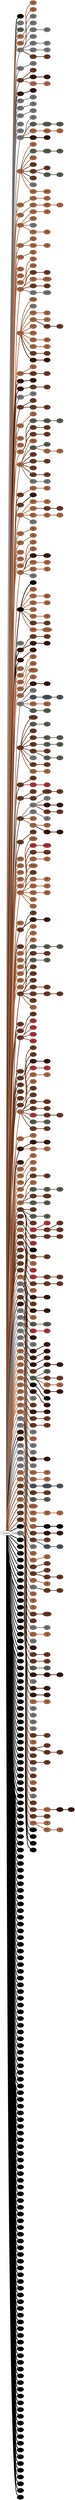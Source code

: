 graph {
 graph [rankdir=LR]
"K1" [qtype="pendant_node", pendant_colors="#000000", pendant_ply="", pendant_attach="", pendant_length="", label=" ", style=filled, fillcolor="#000000"]
"primary" -- "K1" [qtype="pendant_link",penwidth=5,color="#000000"]
"1" [qtype="pendant_node", pendant_colors="#777777", pendant_ply="S", pendant_attach="U", pendant_length="52", label="S U", style=filled, fillcolor="#777777"]
"primary" -- "1" [qtype="pendant_link",penwidth=5,color="#777777"]
"2" [qtype="pendant_node", pendant_colors="#575E4E", pendant_ply="S", pendant_attach="U", pendant_length="30", label="S U", style=filled, fillcolor="#575E4E"]
"primary" -- "2" [qtype="pendant_link",penwidth=5,color="#575E4E"]
"3" [qtype="pendant_node", pendant_colors="#A86540", pendant_ply="S", pendant_attach="U", pendant_length="35", label="S U", style=filled, fillcolor="#A86540"]
"primary" -- "3" [qtype="pendant_link",penwidth=5,color="#A86540"]
"3:0" [qtype="knot_node", knot_value="1", knot_type="E", knot_position="7.5", knot_spin="Z", label="\\8", style=filled, fillcolor="#A86540"]
"3" -- "3:0" [qtype="knot_link",penwidth=5,color="#A86540"]
"4" [qtype="pendant_node", pendant_colors="#A86540", pendant_ply="S", pendant_attach="U", pendant_length="29", label="S U", style=filled, fillcolor="#A86540"]
"primary" -- "4" [qtype="pendant_link",penwidth=5,color="#A86540"]
"4:0" [qtype="knot_node", knot_value="1", knot_type="E", knot_position="7.0", knot_spin="Z", label="\\8", style=filled, fillcolor="#A86540"]
"4" -- "4:0" [qtype="knot_link",penwidth=5,color="#A86540"]
"5" [qtype="pendant_node", pendant_colors="#777777", pendant_ply="S", pendant_attach="U", pendant_length="26", label="S U", style=filled, fillcolor="#777777"]
"primary" -- "5" [qtype="pendant_link",penwidth=5,color="#777777"]
"5:0" [qtype="knot_node", knot_value="3", knot_type="L", knot_position="10.5", knot_spin="S", label="(///)", style=filled, fillcolor="#777777"]
"5" -- "5:0" [qtype="knot_link",penwidth=5,color="#777777"]
"5s1" [qtype="pendant_node", pendant_colors="#777777", pendant_ply="S", pendant_attach="U", pendant_length="28", label="S U", style=filled, fillcolor="#777777"]
"5" -- "5s1" [qtype="pendant_link",penwidth=5,color="#777777"]
"5s2" [qtype="pendant_node", pendant_colors="#777777", pendant_ply="S", pendant_attach="U", pendant_length="29", label="S U", style=filled, fillcolor="#777777"]
"5" -- "5s2" [qtype="pendant_link",penwidth=5,color="#777777"]
"5s2:0" [qtype="knot_node", knot_value="3", knot_type="L", knot_position="10.0", knot_spin="Z", label="(\\\\\\)", style=filled, fillcolor="#777777"]
"5s2" -- "5s2:0" [qtype="knot_link",penwidth=5,color="#777777"]
"5s3" [qtype="pendant_node", pendant_colors="#777777", pendant_ply="S", pendant_attach="U", pendant_length="29", label="S U", style=filled, fillcolor="#777777"]
"5" -- "5s3" [qtype="pendant_link",penwidth=5,color="#777777"]
"5s4" [qtype="pendant_node", pendant_colors="#777777", pendant_ply="S", pendant_attach="U", pendant_length="26", label="S U", style=filled, fillcolor="#777777"]
"5" -- "5s4" [qtype="pendant_link",penwidth=5,color="#777777"]
"5s4:0" [qtype="knot_node", knot_value="1", knot_type="E", knot_position="9.0", knot_spin="Z", label="\\8", style=filled, fillcolor="#777777"]
"5s4" -- "5s4:0" [qtype="knot_link",penwidth=5,color="#777777"]
"5s5" [qtype="pendant_node", pendant_colors="#777777", pendant_ply="S", pendant_attach="U", pendant_length="27", label="S U", style=filled, fillcolor="#777777"]
"5" -- "5s5" [qtype="pendant_link",penwidth=5,color="#777777"]
"5s5:0" [qtype="knot_node", knot_value="1", knot_type="E", knot_position="9.0", knot_spin="Z", label="\\8", style=filled, fillcolor="#777777"]
"5s5" -- "5s5:0" [qtype="knot_link",penwidth=5,color="#777777"]
"5s6" [qtype="pendant_node", pendant_colors="#673923", pendant_ply="S", pendant_attach="U", pendant_length="25", label="S U", style=filled, fillcolor="#673923"]
"5" -- "5s6" [qtype="pendant_link",penwidth=5,color="#673923"]
"5s6:0" [qtype="knot_node", knot_value="2", knot_type="L", knot_position="9.0", knot_spin="Z", label="(\\\\)", style=filled, fillcolor="#673923"]
"5s6" -- "5s6:0" [qtype="knot_link",penwidth=5,color="#673923"]
"6" [qtype="pendant_node", pendant_colors="#777777", pendant_ply="S", pendant_attach="U", pendant_length="27", label="S U", style=filled, fillcolor="#777777"]
"primary" -- "6" [qtype="pendant_link",penwidth=5,color="#777777"]
"6:0" [qtype="knot_node", knot_value="2", knot_type="L", knot_position="10.0", knot_spin="Z", label="(\\\\)", style=filled, fillcolor="#777777"]
"6" -- "6:0" [qtype="knot_link",penwidth=5,color="#777777"]
"7" [qtype="pendant_node", pendant_colors="#673923,#777777", pendant_ply="S", pendant_attach="U", pendant_length="28", label="S U", style=filled, fillcolor="#673923"]
"primary" -- "7" [qtype="pendant_link",penwidth=5,color="#673923"]
"7:0" [qtype="knot_node", knot_value="1", knot_type="E", knot_position="9.0", knot_spin="Z", label="\\8", style=filled, fillcolor="#673923"]
"7" -- "7:0" [qtype="knot_link",penwidth=5,color="#673923"]
"7s1" [qtype="pendant_node", pendant_colors="#35170C,#777777", pendant_ply="S", pendant_attach="U", pendant_length="29", label="S U", style=filled, fillcolor="#35170C"]
"7" -- "7s1" [qtype="pendant_link",penwidth=5,color="#35170C"]
"7s1:0" [qtype="knot_node", knot_value="1", knot_type="E", knot_position="9.0", knot_spin="Z", label="\\8", style=filled, fillcolor="#35170C"]
"7s1" -- "7s1:0" [qtype="knot_link",penwidth=5,color="#35170C"]
"7s2" [qtype="pendant_node", pendant_colors="#AA6651,#777777", pendant_ply="S", pendant_attach="U", pendant_length="26", label="S U", style=filled, fillcolor="#AA6651"]
"7" -- "7s2" [qtype="pendant_link",penwidth=5,color="#AA6651"]
"7s2:0" [qtype="knot_node", knot_value="2", knot_type="L", knot_position="8.0", knot_spin="Z", label="(\\\\)", style=filled, fillcolor="#AA6651"]
"7s2" -- "7s2:0" [qtype="knot_link",penwidth=5,color="#AA6651"]
"8" [qtype="pendant_node", pendant_colors="#35170C,#777777", pendant_ply="S", pendant_attach="U", pendant_length="29", label="S U", style=filled, fillcolor="#35170C"]
"primary" -- "8" [qtype="pendant_link",penwidth=5,color="#35170C"]
"8:0" [qtype="knot_node", knot_value="1", knot_type="E", knot_position="9.0", knot_spin="Z", label="\\8", style=filled, fillcolor="#35170C"]
"8" -- "8:0" [qtype="knot_link",penwidth=5,color="#35170C"]
"9" [qtype="pendant_node", pendant_colors="#777777", pendant_ply="S", pendant_attach="U", pendant_length="29", label="S U", style=filled, fillcolor="#777777"]
"primary" -- "9" [qtype="pendant_link",penwidth=5,color="#777777"]
"9:0" [qtype="knot_node", knot_value="1", knot_type="E", knot_position="8.0", knot_spin="Z", label="\\8", style=filled, fillcolor="#777777"]
"9" -- "9:0" [qtype="knot_link",penwidth=5,color="#777777"]
"10" [qtype="pendant_node", pendant_colors="#777777", pendant_ply="S", pendant_attach="U", pendant_length="27", label="S U", style=filled, fillcolor="#777777"]
"primary" -- "10" [qtype="pendant_link",penwidth=5,color="#777777"]
"10:0" [qtype="knot_node", knot_value="1", knot_type="E", knot_position="8.0", knot_spin="S", label="/8", style=filled, fillcolor="#777777"]
"10" -- "10:0" [qtype="knot_link",penwidth=5,color="#777777"]
"11" [qtype="pendant_node", pendant_colors="#777777", pendant_ply="S", pendant_attach="U", pendant_length="24", label="S U", style=filled, fillcolor="#777777"]
"primary" -- "11" [qtype="pendant_link",penwidth=5,color="#777777"]
"11:0" [qtype="knot_node", knot_value="2", knot_type="L", knot_position="8.0", knot_spin="Z", label="(\\\\)", style=filled, fillcolor="#777777"]
"11" -- "11:0" [qtype="knot_link",penwidth=5,color="#777777"]
"12" [qtype="pendant_node", pendant_colors="#777777", pendant_ply="S", pendant_attach="U", pendant_length="26", label="S U", style=filled, fillcolor="#777777"]
"primary" -- "12" [qtype="pendant_link",penwidth=5,color="#777777"]
"13" [qtype="pendant_node", pendant_colors="#777777", pendant_ply="S", pendant_attach="U", pendant_length="27", label="S U", style=filled, fillcolor="#777777"]
"primary" -- "13" [qtype="pendant_link",penwidth=5,color="#777777"]
"14" [qtype="pendant_node", pendant_colors="#777777", pendant_ply="S", pendant_attach="U", pendant_length="26", label="S U", style=filled, fillcolor="#777777"]
"primary" -- "14" [qtype="pendant_link",penwidth=5,color="#777777"]
"14:0" [qtype="knot_node", knot_value="1", knot_type="E", knot_position="8.0", knot_spin="Z", label="\\8", style=filled, fillcolor="#777777"]
"14" -- "14:0" [qtype="knot_link",penwidth=5,color="#777777"]
"14s1" [qtype="pendant_node", pendant_colors="#575E4E", pendant_ply="S", pendant_attach="U", pendant_length="23", label="S U", style=filled, fillcolor="#575E4E"]
"14" -- "14s1" [qtype="pendant_link",penwidth=5,color="#575E4E"]
"14s1:0" [qtype="knot_node", knot_value="6", knot_type="L", knot_position="7.0", knot_spin="Z", label="(\\\\\\\\\\\\)", style=filled, fillcolor="#575E4E"]
"14s1" -- "14s1:0" [qtype="knot_link",penwidth=5,color="#575E4E"]
"14s1:1" [qtype="knot_node", knot_value="4", knot_type="L", knot_position="9.0", knot_spin="Z", label="(\\\\\\\\)", style=filled, fillcolor="#575E4E"]
"14s1:0" -- "14s1:1" [qtype="knot_link",penwidth=5,color="#575E4E"]
"14s2" [qtype="pendant_node", pendant_colors="#A86540", pendant_ply="S", pendant_attach="U", pendant_length="25", label="S U", style=filled, fillcolor="#A86540"]
"14" -- "14s2" [qtype="pendant_link",penwidth=5,color="#A86540"]
"14s2:0" [qtype="knot_node", knot_value="4", knot_type="L", knot_position="8.0", knot_spin="Z", label="(\\\\\\\\)", style=filled, fillcolor="#A86540"]
"14s2" -- "14s2:0" [qtype="knot_link",penwidth=5,color="#A86540"]
"14s2:1" [qtype="knot_node", knot_value="2", knot_type="L", knot_position="9.0", knot_spin="Z", label="(\\\\)", style=filled, fillcolor="#A86540"]
"14s2:0" -- "14s2:1" [qtype="knot_link",penwidth=5,color="#A86540"]
"14s3" [qtype="pendant_node", pendant_colors="#35170C,#673923", pendant_ply="S", pendant_attach="U", pendant_length="27", label="S U", style=filled, fillcolor="#35170C"]
"14" -- "14s3" [qtype="pendant_link",penwidth=5,color="#35170C"]
"14s3:0" [qtype="knot_node", knot_value="1", knot_type="E", knot_position="8.0", knot_spin="Z", label="\\8", style=filled, fillcolor="#35170C"]
"14s3" -- "14s3:0" [qtype="knot_link",penwidth=5,color="#35170C"]
"15" [qtype="pendant_node", pendant_colors="#A86540", pendant_ply="S", pendant_attach="U", pendant_length="27", label="S U", style=filled, fillcolor="#A86540"]
"primary" -- "15" [qtype="pendant_link",penwidth=5,color="#A86540"]
"15:0" [qtype="knot_node", knot_value="1", knot_type="E", knot_position="8.5", knot_spin="Z", label="\\8", style=filled, fillcolor="#A86540"]
"15" -- "15:0" [qtype="knot_link",penwidth=5,color="#A86540"]
"15s1" [qtype="pendant_node", pendant_colors="#575E4E,#A86540", pendant_ply="S", pendant_attach="U", pendant_length="21", label="S U", style=filled, fillcolor="#575E4E"]
"15" -- "15s1" [qtype="pendant_link",penwidth=5,color="#575E4E"]
"15s1:0" [qtype="knot_node", knot_value="5", knot_type="L", knot_position="8.5", knot_spin="Z", label="(\\\\\\\\\\)", style=filled, fillcolor="#575E4E"]
"15s1" -- "15s1:0" [qtype="knot_link",penwidth=5,color="#575E4E"]
"15s1:1" [qtype="knot_node", knot_value="1", knot_type="E", knot_position="9.5", knot_spin="Z", label="\\8", style=filled, fillcolor="#575E4E"]
"15s1:0" -- "15s1:1" [qtype="knot_link",penwidth=5,color="#575E4E"]
"15s2" [qtype="pendant_node", pendant_colors="#A86540", pendant_ply="S", pendant_attach="U", pendant_length="25", label="S U", style=filled, fillcolor="#A86540"]
"15" -- "15s2" [qtype="pendant_link",penwidth=5,color="#A86540"]
"15s3" [qtype="pendant_node", pendant_colors="#673923", pendant_ply="S", pendant_attach="U", pendant_length="39", label="S U", style=filled, fillcolor="#673923"]
"15" -- "15s3" [qtype="pendant_link",penwidth=5,color="#673923"]
"15s4" [qtype="pendant_node", pendant_colors="#673923", pendant_ply="S", pendant_attach="U", pendant_length="28", label="S U", style=filled, fillcolor="#673923"]
"15" -- "15s4" [qtype="pendant_link",penwidth=5,color="#673923"]
"15s4:0" [qtype="knot_node", knot_value="1", knot_type="E", knot_position="8.5", knot_spin="Z", label="\\8", style=filled, fillcolor="#673923"]
"15s4" -- "15s4:0" [qtype="knot_link",penwidth=5,color="#673923"]
"15s4s1" [qtype="pendant_node", pendant_colors="#575E4E,#673923", pendant_ply="S", pendant_attach="U", pendant_length="26", label="S U", style=filled, fillcolor="#575E4E"]
"15s4" -- "15s4s1" [qtype="pendant_link",penwidth=5,color="#575E4E"]
"15s4s1:0" [qtype="knot_node", knot_value="1", knot_type="E", knot_position="8.0", knot_spin="Z", label="\\8", style=filled, fillcolor="#575E4E"]
"15s4s1" -- "15s4s1:0" [qtype="knot_link",penwidth=5,color="#575E4E"]
"15s5" [qtype="pendant_node", pendant_colors="#673923", pendant_ply="S", pendant_attach="U", pendant_length="31", label="S U", style=filled, fillcolor="#673923"]
"15" -- "15s5" [qtype="pendant_link",penwidth=5,color="#673923"]
"15s6" [qtype="pendant_node", pendant_colors="#777777", pendant_ply="S", pendant_attach="U", pendant_length="32", label="S U", style=filled, fillcolor="#777777"]
"15" -- "15s6" [qtype="pendant_link",penwidth=5,color="#777777"]
"15s7" [qtype="pendant_node", pendant_colors="#A86540", pendant_ply="S", pendant_attach="U", pendant_length="21", label="S U", style=filled, fillcolor="#A86540"]
"15" -- "15s7" [qtype="pendant_link",penwidth=5,color="#A86540"]
"15s7:0" [qtype="knot_node", knot_value="4", knot_type="L", knot_position="7.5", knot_spin="Z", label="(\\\\\\\\)", style=filled, fillcolor="#A86540"]
"15s7" -- "15s7:0" [qtype="knot_link",penwidth=5,color="#A86540"]
"16" [qtype="pendant_node", pendant_colors="#A86540,#777777", pendant_ply="S", pendant_attach="U", pendant_length="33", label="S U", style=filled, fillcolor="#A86540"]
"primary" -- "16" [qtype="pendant_link",penwidth=5,color="#A86540"]
"16s1" [qtype="pendant_node", pendant_colors="#A86540,#777777", pendant_ply="S", pendant_attach="U", pendant_length="21", label="S U", style=filled, fillcolor="#A86540"]
"16" -- "16s1" [qtype="pendant_link",penwidth=5,color="#A86540"]
"16s1:0" [qtype="knot_node", knot_value="1", knot_type="E", knot_position="7.0", knot_spin="Z", label="\\8", style=filled, fillcolor="#A86540"]
"16s1" -- "16s1:0" [qtype="knot_link",penwidth=5,color="#A86540"]
"17" [qtype="pendant_node", pendant_colors="#A86540", pendant_ply="S", pendant_attach="U", pendant_length="33", label="S U", style=filled, fillcolor="#A86540"]
"primary" -- "17" [qtype="pendant_link",penwidth=5,color="#A86540"]
"17s1" [qtype="pendant_node", pendant_colors="#A86540", pendant_ply="S", pendant_attach="U", pendant_length="24", label="S U", style=filled, fillcolor="#A86540"]
"17" -- "17s1" [qtype="pendant_link",penwidth=5,color="#A86540"]
"17s1:0" [qtype="knot_node", knot_value="4", knot_type="L", knot_position="8.0", knot_spin="S", label="(////)", style=filled, fillcolor="#A86540"]
"17s1" -- "17s1:0" [qtype="knot_link",penwidth=5,color="#A86540"]
"17s1:1" [qtype="knot_node", knot_value="1", knot_type="E", knot_position="9.0", knot_spin="Z", label="\\8", style=filled, fillcolor="#A86540"]
"17s1:0" -- "17s1:1" [qtype="knot_link",penwidth=5,color="#A86540"]
"18" [qtype="pendant_node", pendant_colors="#A86540", pendant_ply="S", pendant_attach="U", pendant_length="32", label="S U", style=filled, fillcolor="#A86540"]
"primary" -- "18" [qtype="pendant_link",penwidth=5,color="#A86540"]
"18s1" [qtype="pendant_node", pendant_colors="#A86540", pendant_ply="S", pendant_attach="U", pendant_length="45", label="S U", style=filled, fillcolor="#A86540"]
"18" -- "18s1" [qtype="pendant_link",penwidth=5,color="#A86540"]
"18s1:0" [qtype="knot_node", knot_value="1", knot_type="E", knot_position="7.0", knot_spin="Z", label="\\8", style=filled, fillcolor="#A86540"]
"18s1" -- "18s1:0" [qtype="knot_link",penwidth=5,color="#A86540"]
"18s2" [qtype="pendant_node", pendant_colors="#A86540", pendant_ply="S", pendant_attach="U", pendant_length="36", label="S U", style=filled, fillcolor="#A86540"]
"18" -- "18s2" [qtype="pendant_link",penwidth=5,color="#A86540"]
"18s3" [qtype="pendant_node", pendant_colors="#777777", pendant_ply="S", pendant_attach="U", pendant_length="27", label="S U", style=filled, fillcolor="#777777"]
"18" -- "18s3" [qtype="pendant_link",penwidth=5,color="#777777"]
"18s4" [qtype="pendant_node", pendant_colors="#A86540", pendant_ply="S", pendant_attach="U", pendant_length="28", label="S U", style=filled, fillcolor="#A86540"]
"18" -- "18s4" [qtype="pendant_link",penwidth=5,color="#A86540"]
"18s4:0" [qtype="knot_node", knot_value="1", knot_type="E", knot_position="7.0", knot_spin="Z", label="\\8", style=filled, fillcolor="#A86540"]
"18s4" -- "18s4:0" [qtype="knot_link",penwidth=5,color="#A86540"]
"19" [qtype="pendant_node", pendant_colors="#A86540", pendant_ply="S", pendant_attach="U", pendant_length="29", label="S U", style=filled, fillcolor="#A86540"]
"primary" -- "19" [qtype="pendant_link",penwidth=5,color="#A86540"]
"19:0" [qtype="knot_node", knot_value="2", knot_type="L", knot_position="8.5", knot_spin="S", label="(//)", style=filled, fillcolor="#A86540"]
"19" -- "19:0" [qtype="knot_link",penwidth=5,color="#A86540"]
"19s1" [qtype="pendant_node", pendant_colors="#A86540", pendant_ply="S", pendant_attach="U", pendant_length="27", label="S U", style=filled, fillcolor="#A86540"]
"19" -- "19s1" [qtype="pendant_link",penwidth=5,color="#A86540"]
"19s1:0" [qtype="knot_node", knot_value="1", knot_type="E", knot_position="8.5", knot_spin="S", label="/8", style=filled, fillcolor="#A86540"]
"19s1" -- "19s1:0" [qtype="knot_link",penwidth=5,color="#A86540"]
"20" [qtype="pendant_node", pendant_colors="#A86540", pendant_ply="S", pendant_attach="U", pendant_length="29", label="S U", style=filled, fillcolor="#A86540"]
"primary" -- "20" [qtype="pendant_link",penwidth=5,color="#A86540"]
"20:0" [qtype="knot_node", knot_value="1", knot_type="E", knot_position="8.5", knot_spin="Z", label="\\8", style=filled, fillcolor="#A86540"]
"20" -- "20:0" [qtype="knot_link",penwidth=5,color="#A86540"]
"21" [qtype="pendant_node", pendant_colors="#A86540", pendant_ply="S", pendant_attach="U", pendant_length="32", label="S U", style=filled, fillcolor="#A86540"]
"primary" -- "21" [qtype="pendant_link",penwidth=5,color="#A86540"]
"22" [qtype="pendant_node", pendant_colors="#A86540", pendant_ply="S", pendant_attach="U", pendant_length="30", label="S U", style=filled, fillcolor="#A86540"]
"primary" -- "22" [qtype="pendant_link",penwidth=5,color="#A86540"]
"23" [qtype="pendant_node", pendant_colors="#A86540", pendant_ply="S", pendant_attach="U", pendant_length="31", label="S U", style=filled, fillcolor="#A86540"]
"primary" -- "23" [qtype="pendant_link",penwidth=5,color="#A86540"]
"23:0" [qtype="knot_node", knot_value="1", knot_type="E", knot_position="8.5", knot_spin="Z", label="\\8", style=filled, fillcolor="#A86540"]
"23" -- "23:0" [qtype="knot_link",penwidth=5,color="#A86540"]
"24" [qtype="pendant_node", pendant_colors="#A86540", pendant_ply="S", pendant_attach="U", pendant_length="30", label="S U", style=filled, fillcolor="#A86540"]
"primary" -- "24" [qtype="pendant_link",penwidth=5,color="#A86540"]
"24:0" [qtype="knot_node", knot_value="3", knot_type="L", knot_position="10.0", knot_spin="Z", label="(\\\\\\)", style=filled, fillcolor="#A86540"]
"24" -- "24:0" [qtype="knot_link",penwidth=5,color="#A86540"]
"24s1" [qtype="pendant_node", pendant_colors="#673923", pendant_ply="S", pendant_attach="U", pendant_length="28", label="S U", style=filled, fillcolor="#673923"]
"24" -- "24s1" [qtype="pendant_link",penwidth=5,color="#673923"]
"24s1:0" [qtype="knot_node", knot_value="1", knot_type="E", knot_position="8.5", knot_spin="Z", label="\\8", style=filled, fillcolor="#673923"]
"24s1" -- "24s1:0" [qtype="knot_link",penwidth=5,color="#673923"]
"24s2" [qtype="pendant_node", pendant_colors="#A86540", pendant_ply="S", pendant_attach="U", pendant_length="22", label="S U", style=filled, fillcolor="#A86540"]
"24" -- "24s2" [qtype="pendant_link",penwidth=5,color="#A86540"]
"24s2:0" [qtype="knot_node", knot_value="6", knot_type="L", knot_position="8.5", knot_spin="S", label="(//////)", style=filled, fillcolor="#A86540"]
"24s2" -- "24s2:0" [qtype="knot_link",penwidth=5,color="#A86540"]
"24s3" [qtype="pendant_node", pendant_colors="#673923", pendant_ply="S", pendant_attach="U", pendant_length="22", label="S U", style=filled, fillcolor="#673923"]
"24" -- "24s3" [qtype="pendant_link",penwidth=5,color="#673923"]
"24s3:0" [qtype="knot_node", knot_value="3", knot_type="L", knot_position="9.5", knot_spin="S", label="(///)", style=filled, fillcolor="#673923"]
"24s3" -- "24s3:0" [qtype="knot_link",penwidth=5,color="#673923"]
"24s4" [qtype="pendant_node", pendant_colors="#777777", pendant_ply="S", pendant_attach="U", pendant_length="23", label="S U", style=filled, fillcolor="#777777"]
"24" -- "24s4" [qtype="pendant_link",penwidth=5,color="#777777"]
"24s4:0" [qtype="knot_node", knot_value="5", knot_type="L", knot_position="9.0", knot_spin="S", label="(/////)", style=filled, fillcolor="#777777"]
"24s4" -- "24s4:0" [qtype="knot_link",penwidth=5,color="#777777"]
"25" [qtype="pendant_node", pendant_colors="#A86540", pendant_ply="S", pendant_attach="U", pendant_length="24", label="S U", style=filled, fillcolor="#A86540"]
"primary" -- "25" [qtype="pendant_link",penwidth=5,color="#A86540"]
"25:0" [qtype="knot_node", knot_value="4", knot_type="L", knot_position="10.0", knot_spin="Z", label="(\\\\\\\\)", style=filled, fillcolor="#A86540"]
"25" -- "25:0" [qtype="knot_link",penwidth=5,color="#A86540"]
"25s1" [qtype="pendant_node", pendant_colors="#777777", pendant_ply="S", pendant_attach="U", pendant_length="37", label="S U", style=filled, fillcolor="#777777"]
"25" -- "25s1" [qtype="pendant_link",penwidth=5,color="#777777"]
"25s2" [qtype="pendant_node", pendant_colors="#A86540", pendant_ply="S", pendant_attach="U", pendant_length="42", label="S U", style=filled, fillcolor="#A86540"]
"25" -- "25s2" [qtype="pendant_link",penwidth=5,color="#A86540"]
"25s2:0" [qtype="knot_node", knot_value="1", knot_type="E", knot_position="8.5", knot_spin="Z", label="\\8", style=filled, fillcolor="#A86540"]
"25s2" -- "25s2:0" [qtype="knot_link",penwidth=5,color="#A86540"]
"25s3" [qtype="pendant_node", pendant_colors="#A86540", pendant_ply="S", pendant_attach="U", pendant_length="28", label="S U", style=filled, fillcolor="#A86540"]
"25" -- "25s3" [qtype="pendant_link",penwidth=5,color="#A86540"]
"25s3:0" [qtype="knot_node", knot_value="1", knot_type="E", knot_position="8.0", knot_spin="Z", label="\\8", style=filled, fillcolor="#A86540"]
"25s3" -- "25s3:0" [qtype="knot_link",penwidth=5,color="#A86540"]
"25s3s1" [qtype="pendant_node", pendant_colors="#673923", pendant_ply="S", pendant_attach="U", pendant_length="26", label="S U", style=filled, fillcolor="#673923"]
"25s3" -- "25s3s1" [qtype="pendant_link",penwidth=5,color="#673923"]
"25s3s1:0" [qtype="knot_node", knot_value="1", knot_type="E", knot_position="8.0", knot_spin="Z", label="\\8", style=filled, fillcolor="#673923"]
"25s3s1" -- "25s3s1:0" [qtype="knot_link",penwidth=5,color="#673923"]
"25s4" [qtype="pendant_node", pendant_colors="#A86540", pendant_ply="S", pendant_attach="U", pendant_length="27", label="S U", style=filled, fillcolor="#A86540"]
"25" -- "25s4" [qtype="pendant_link",penwidth=5,color="#A86540"]
"25s5" [qtype="pendant_node", pendant_colors="#A86540", pendant_ply="S", pendant_attach="U", pendant_length="28", label="S U", style=filled, fillcolor="#A86540"]
"25" -- "25s5" [qtype="pendant_link",penwidth=5,color="#A86540"]
"25s6" [qtype="pendant_node", pendant_colors="#A86540", pendant_ply="S", pendant_attach="U", pendant_length="26", label="S U", style=filled, fillcolor="#A86540"]
"25" -- "25s6" [qtype="pendant_link",penwidth=5,color="#A86540"]
"25s6:0" [qtype="knot_node", knot_value="3", knot_type="L", knot_position="8.5", knot_spin="Z", label="(\\\\\\)", style=filled, fillcolor="#A86540"]
"25s6" -- "25s6:0" [qtype="knot_link",penwidth=5,color="#A86540"]
"25s7" [qtype="pendant_node", pendant_colors="#A86540,#777777", pendant_ply="S", pendant_attach="U", pendant_length="31", label="S U", style=filled, fillcolor="#A86540"]
"25" -- "25s7" [qtype="pendant_link",penwidth=5,color="#A86540"]
"25s7:0" [qtype="knot_node", knot_value="1", knot_type="E", knot_position="7.0", knot_spin="Z", label="\\8", style=filled, fillcolor="#A86540"]
"25s7" -- "25s7:0" [qtype="knot_link",penwidth=5,color="#A86540"]
"25s8" [qtype="pendant_node", pendant_colors="#673923", pendant_ply="S", pendant_attach="U", pendant_length="24", label="S U", style=filled, fillcolor="#673923"]
"25" -- "25s8" [qtype="pendant_link",penwidth=5,color="#673923"]
"25s8:0" [qtype="knot_node", knot_value="1", knot_type="E", knot_position="7.5", knot_spin="Z", label="\\8", style=filled, fillcolor="#673923"]
"25s8" -- "25s8:0" [qtype="knot_link",penwidth=5,color="#673923"]
"25s9" [qtype="pendant_node", pendant_colors="#35170C,#777777", pendant_ply="S", pendant_attach="U", pendant_length="27", label="S U", style=filled, fillcolor="#35170C"]
"25" -- "25s9" [qtype="pendant_link",penwidth=5,color="#35170C"]
"25s9:0" [qtype="knot_node", knot_value="2", knot_type="L", knot_position="7.5", knot_spin="S", label="(//)", style=filled, fillcolor="#35170C"]
"25s9" -- "25s9:0" [qtype="knot_link",penwidth=5,color="#35170C"]
"26" [qtype="pendant_node", pendant_colors="#A86540", pendant_ply="S", pendant_attach="U", pendant_length="28", label="S U", style=filled, fillcolor="#A86540"]
"primary" -- "26" [qtype="pendant_link",penwidth=5,color="#A86540"]
"26:0" [qtype="knot_node", knot_value="2", knot_type="L", knot_position="11.0", knot_spin="Z", label="(\\\\)", style=filled, fillcolor="#A86540"]
"26" -- "26:0" [qtype="knot_link",penwidth=5,color="#A86540"]
"26s1" [qtype="pendant_node", pendant_colors="#673923,#777777", pendant_ply="S", pendant_attach="U", pendant_length="29", label="S U", style=filled, fillcolor="#673923"]
"26" -- "26s1" [qtype="pendant_link",penwidth=5,color="#673923"]
"26s1:0" [qtype="knot_node", knot_value="1", knot_type="E", knot_position="9.0", knot_spin="S", label="/8", style=filled, fillcolor="#673923"]
"26s1" -- "26s1:0" [qtype="knot_link",penwidth=5,color="#673923"]
"27" [qtype="pendant_node", pendant_colors="#35170C,#777777", pendant_ply="S", pendant_attach="U", pendant_length="30", label="S U", style=filled, fillcolor="#35170C"]
"primary" -- "27" [qtype="pendant_link",penwidth=5,color="#35170C"]
"27:0" [qtype="knot_node", knot_value="2", knot_type="L", knot_position="9.0", knot_spin="Z", label="(\\\\)", style=filled, fillcolor="#35170C"]
"27" -- "27:0" [qtype="knot_link",penwidth=5,color="#35170C"]
"28" [qtype="pendant_node", pendant_colors="#35170C,#777777", pendant_ply="S", pendant_attach="U", pendant_length="30", label="S U", style=filled, fillcolor="#35170C"]
"primary" -- "28" [qtype="pendant_link",penwidth=5,color="#35170C"]
"28s1" [qtype="pendant_node", pendant_colors="#673923,#777777", pendant_ply="S", pendant_attach="U", pendant_length="28", label="S U", style=filled, fillcolor="#673923"]
"28" -- "28s1" [qtype="pendant_link",penwidth=5,color="#673923"]
"28s1:0" [qtype="knot_node", knot_value="1", knot_type="E", knot_position="8.5", knot_spin="Z", label="\\8", style=filled, fillcolor="#673923"]
"28s1" -- "28s1:0" [qtype="knot_link",penwidth=5,color="#673923"]
"29" [qtype="pendant_node", pendant_colors="#777777", pendant_ply="S", pendant_attach="U", pendant_length="26", label="S U", style=filled, fillcolor="#777777"]
"primary" -- "29" [qtype="pendant_link",penwidth=5,color="#777777"]
"29:0" [qtype="knot_node", knot_value="1", knot_type="E", knot_position="8.5", knot_spin="S", label="/8", style=filled, fillcolor="#777777"]
"29" -- "29:0" [qtype="knot_link",penwidth=5,color="#777777"]
"30" [qtype="pendant_node", pendant_colors="#673923", pendant_ply="S", pendant_attach="U", pendant_length="28", label="S U", style=filled, fillcolor="#673923"]
"primary" -- "30" [qtype="pendant_link",penwidth=5,color="#673923"]
"30:0" [qtype="knot_node", knot_value="1", knot_type="E", knot_position="7.5", knot_spin="S", label="/8", style=filled, fillcolor="#673923"]
"30" -- "30:0" [qtype="knot_link",penwidth=5,color="#673923"]
"30s1" [qtype="pendant_node", pendant_colors="#673923,#777777", pendant_ply="S", pendant_attach="U", pendant_length="27", label="S U", style=filled, fillcolor="#673923"]
"30" -- "30s1" [qtype="pendant_link",penwidth=5,color="#673923"]
"30s1:0" [qtype="knot_node", knot_value="1", knot_type="E", knot_position="6.0", knot_spin="Z", label="\\8", style=filled, fillcolor="#673923"]
"30s1" -- "30s1:0" [qtype="knot_link",penwidth=5,color="#673923"]
"31" [qtype="pendant_node", pendant_colors="#A86540", pendant_ply="S", pendant_attach="U", pendant_length="25", label="S U", style=filled, fillcolor="#A86540"]
"primary" -- "31" [qtype="pendant_link",penwidth=5,color="#A86540"]
"31:0" [qtype="knot_node", knot_value="2", knot_type="L", knot_position="9.0", knot_spin="Z", label="(\\\\)", style=filled, fillcolor="#A86540"]
"31" -- "31:0" [qtype="knot_link",penwidth=5,color="#A86540"]
"32" [qtype="pendant_node", pendant_colors="#A86540", pendant_ply="S", pendant_attach="U", pendant_length="28", label="S U", style=filled, fillcolor="#A86540"]
"primary" -- "32" [qtype="pendant_link",penwidth=5,color="#A86540"]
"33" [qtype="pendant_node", pendant_colors="#A86540", pendant_ply="S", pendant_attach="U", pendant_length="28", label="S U", style=filled, fillcolor="#A86540"]
"primary" -- "33" [qtype="pendant_link",penwidth=5,color="#A86540"]
"34" [qtype="pendant_node", pendant_colors="#A86540", pendant_ply="S", pendant_attach="U", pendant_length="30", label="S U", style=filled, fillcolor="#A86540"]
"primary" -- "34" [qtype="pendant_link",penwidth=5,color="#A86540"]
"34s1" [qtype="pendant_node", pendant_colors="#575E4E", pendant_ply="S", pendant_attach="U", pendant_length="24", label="S U", style=filled, fillcolor="#575E4E"]
"34" -- "34s1" [qtype="pendant_link",penwidth=5,color="#575E4E"]
"34s1:0" [qtype="knot_node", knot_value="4", knot_type="L", knot_position="8.5", knot_spin="Z", label="(\\\\\\\\)", style=filled, fillcolor="#575E4E"]
"34s1" -- "34s1:0" [qtype="knot_link",penwidth=5,color="#575E4E"]
"34s1:1" [qtype="knot_node", knot_value="2", knot_type="L", knot_position="10.0", knot_spin="Z", label="(\\\\)", style=filled, fillcolor="#575E4E"]
"34s1:0" -- "34s1:1" [qtype="knot_link",penwidth=5,color="#575E4E"]
"34s2" [qtype="pendant_node", pendant_colors="#673923", pendant_ply="S", pendant_attach="U", pendant_length="37", label="S U", style=filled, fillcolor="#673923"]
"34" -- "34s2" [qtype="pendant_link",penwidth=5,color="#673923"]
"34s2:0" [qtype="knot_node", knot_value="3", knot_type="L", knot_position="7.0", knot_spin="S", label="(///)", style=filled, fillcolor="#673923"]
"34s2" -- "34s2:0" [qtype="knot_link",penwidth=5,color="#673923"]
"34s3" [qtype="pendant_node", pendant_colors="#673923,#575E4E", pendant_ply="S", pendant_attach="U", pendant_length="25", label="S U", style=filled, fillcolor="#673923"]
"34" -- "34s3" [qtype="pendant_link",penwidth=5,color="#673923"]
"34s3:0" [qtype="knot_node", knot_value="2", knot_type="L", knot_position="6.5", knot_spin="Z", label="(\\\\)", style=filled, fillcolor="#673923"]
"34s3" -- "34s3:0" [qtype="knot_link",penwidth=5,color="#673923"]
"35" [qtype="pendant_node", pendant_colors="#A86540", pendant_ply="S", pendant_attach="U", pendant_length="28", label="S U", style=filled, fillcolor="#A86540"]
"primary" -- "35" [qtype="pendant_link",penwidth=5,color="#A86540"]
"35:0" [qtype="knot_node", knot_value="4", knot_type="L", knot_position="9.0", knot_spin="Z", label="(\\\\\\\\)", style=filled, fillcolor="#A86540"]
"35" -- "35:0" [qtype="knot_link",penwidth=5,color="#A86540"]
"35s1" [qtype="pendant_node", pendant_colors="#575E4E,#A86540", pendant_ply="S", pendant_attach="U", pendant_length="30", label="S U", style=filled, fillcolor="#575E4E"]
"35" -- "35s1" [qtype="pendant_link",penwidth=5,color="#575E4E"]
"35s1:0" [qtype="knot_node", knot_value="2", knot_type="L", knot_position="7.5", knot_spin="Z", label="(\\\\)", style=filled, fillcolor="#575E4E"]
"35s1" -- "35s1:0" [qtype="knot_link",penwidth=5,color="#575E4E"]
"35s1s1" [qtype="pendant_node", pendant_colors="#A86540", pendant_ply="S", pendant_attach="U", pendant_length="13", label="S U", style=filled, fillcolor="#A86540"]
"35s1" -- "35s1s1" [qtype="pendant_link",penwidth=5,color="#A86540"]
"35s1s1:0" [qtype="knot_node", knot_value="1", knot_type="E", knot_position="7.0", knot_spin="Z", label="\\8", style=filled, fillcolor="#A86540"]
"35s1s1" -- "35s1s1:0" [qtype="knot_link",penwidth=5,color="#A86540"]
"35s2" [qtype="pendant_node", pendant_colors="#673923", pendant_ply="S", pendant_attach="U", pendant_length="28", label="S U", style=filled, fillcolor="#673923"]
"35" -- "35s2" [qtype="pendant_link",penwidth=5,color="#673923"]
"35s3" [qtype="pendant_node", pendant_colors="#673923", pendant_ply="S", pendant_attach="U", pendant_length="27", label="S U", style=filled, fillcolor="#673923"]
"35" -- "35s3" [qtype="pendant_link",penwidth=5,color="#673923"]
"35s3:0" [qtype="knot_node", knot_value="1", knot_type="E", knot_position="6.5", knot_spin="Z", label="\\8", style=filled, fillcolor="#673923"]
"35s3" -- "35s3:0" [qtype="knot_link",penwidth=5,color="#673923"]
"35s4" [qtype="pendant_node", pendant_colors="#673923", pendant_ply="S", pendant_attach="U", pendant_length="29", label="S U", style=filled, fillcolor="#673923"]
"35" -- "35s4" [qtype="pendant_link",penwidth=5,color="#673923"]
"35s5" [qtype="pendant_node", pendant_colors="#673923", pendant_ply="S", pendant_attach="U", pendant_length="31", label="S U", style=filled, fillcolor="#673923"]
"35" -- "35s5" [qtype="pendant_link",penwidth=5,color="#673923"]
"35s5:0" [qtype="knot_node", knot_value="1", knot_type="E", knot_position="6.5", knot_spin="Z", label="\\8", style=filled, fillcolor="#673923"]
"35s5" -- "35s5:0" [qtype="knot_link",penwidth=5,color="#673923"]
"35s6" [qtype="pendant_node", pendant_colors="#777777", pendant_ply="S", pendant_attach="U", pendant_length="33", label="S U", style=filled, fillcolor="#777777"]
"35" -- "35s6" [qtype="pendant_link",penwidth=5,color="#777777"]
"35s6:0" [qtype="knot_node", knot_value="1", knot_type="E", knot_position="6.0", knot_spin="Z", label="\\8", style=filled, fillcolor="#777777"]
"35s6" -- "35s6:0" [qtype="knot_link",penwidth=5,color="#777777"]
"36" [qtype="pendant_node", pendant_colors="#673923,#777777", pendant_ply="S", pendant_attach="U", pendant_length="36", label="S U", style=filled, fillcolor="#673923"]
"primary" -- "36" [qtype="pendant_link",penwidth=5,color="#673923"]
"36s1" [qtype="pendant_node", pendant_colors="#A86540,#777777", pendant_ply="S", pendant_attach="U", pendant_length="23", label="S U", style=filled, fillcolor="#A86540"]
"36" -- "36s1" [qtype="pendant_link",penwidth=5,color="#A86540"]
"36s1:0" [qtype="knot_node", knot_value="2", knot_type="L", knot_position="7.5", knot_spin="Z", label="(\\\\)", style=filled, fillcolor="#A86540"]
"36s1" -- "36s1:0" [qtype="knot_link",penwidth=5,color="#A86540"]
"37" [qtype="pendant_node", pendant_colors="#673923,#777777", pendant_ply="S", pendant_attach="U", pendant_length="38", label="S U", style=filled, fillcolor="#673923"]
"primary" -- "37" [qtype="pendant_link",penwidth=5,color="#673923"]
"37s1" [qtype="pendant_node", pendant_colors="#35170C", pendant_ply="S", pendant_attach="U", pendant_length="2", label="S U", style=filled, fillcolor="#35170C"]
"37" -- "37s1" [qtype="pendant_link",penwidth=5,color="#35170C"]
"38" [qtype="pendant_node", pendant_colors="#A86540", pendant_ply="S", pendant_attach="U", pendant_length="31", label="S U", style=filled, fillcolor="#A86540"]
"primary" -- "38" [qtype="pendant_link",penwidth=5,color="#A86540"]
"38s1" [qtype="pendant_node", pendant_colors="#A86540", pendant_ply="S", pendant_attach="U", pendant_length="34", label="S U", style=filled, fillcolor="#A86540"]
"38" -- "38s1" [qtype="pendant_link",penwidth=5,color="#A86540"]
"38s1:0" [qtype="knot_node", knot_value="1", knot_type="E", knot_position="6.5", knot_spin="Z", label="\\8", style=filled, fillcolor="#A86540"]
"38s1" -- "38s1:0" [qtype="knot_link",penwidth=5,color="#A86540"]
"38s2" [qtype="pendant_node", pendant_colors="#A86540", pendant_ply="S", pendant_attach="U", pendant_length="36", label="S U", style=filled, fillcolor="#A86540"]
"38" -- "38s2" [qtype="pendant_link",penwidth=5,color="#A86540"]
"38s2s1" [qtype="pendant_node", pendant_colors="#673923", pendant_ply="S", pendant_attach="U", pendant_length="37", label="S U", style=filled, fillcolor="#673923"]
"38s2" -- "38s2s1" [qtype="pendant_link",penwidth=5,color="#673923"]
"38s2s1:0" [qtype="knot_node", knot_value="1", knot_type="E", knot_position="8.0", knot_spin="Z", label="\\8", style=filled, fillcolor="#673923"]
"38s2s1" -- "38s2s1:0" [qtype="knot_link",penwidth=5,color="#673923"]
"38s3" [qtype="pendant_node", pendant_colors="#A86540", pendant_ply="S", pendant_attach="U", pendant_length="30", label="S U", style=filled, fillcolor="#A86540"]
"38" -- "38s3" [qtype="pendant_link",penwidth=5,color="#A86540"]
"38s3:0" [qtype="knot_node", knot_value="1", knot_type="E", knot_position="7.0", knot_spin="Z", label="\\8", style=filled, fillcolor="#A86540"]
"38s3" -- "38s3:0" [qtype="knot_link",penwidth=5,color="#A86540"]
"38s3:1" [qtype="knot_node", knot_value="1", knot_type="E", knot_position="7.5", knot_spin="Z", label="\\8", style=filled, fillcolor="#A86540"]
"38s3:0" -- "38s3:1" [qtype="knot_link",penwidth=5,color="#A86540"]
"38s4" [qtype="pendant_node", pendant_colors="#777777", pendant_ply="S", pendant_attach="U", pendant_length="34", label="S U", style=filled, fillcolor="#777777"]
"38" -- "38s4" [qtype="pendant_link",penwidth=5,color="#777777"]
"39" [qtype="pendant_node", pendant_colors="#A86540", pendant_ply="S", pendant_attach="U", pendant_length="29", label="S U", style=filled, fillcolor="#A86540"]
"primary" -- "39" [qtype="pendant_link",penwidth=5,color="#A86540"]
"39:0" [qtype="knot_node", knot_value="2", knot_type="L", knot_position="8.0", knot_spin="S", label="(//)", style=filled, fillcolor="#A86540"]
"39" -- "39:0" [qtype="knot_link",penwidth=5,color="#A86540"]
"40" [qtype="pendant_node", pendant_colors="#A86540", pendant_ply="S", pendant_attach="U", pendant_length="28", label="S U", style=filled, fillcolor="#A86540"]
"primary" -- "40" [qtype="pendant_link",penwidth=5,color="#A86540"]
"40:0" [qtype="knot_node", knot_value="1", knot_type="E", knot_position="8.0", knot_spin="Z", label="\\8", style=filled, fillcolor="#A86540"]
"40" -- "40:0" [qtype="knot_link",penwidth=5,color="#A86540"]
"41" [qtype="pendant_node", pendant_colors="#A86540", pendant_ply="S", pendant_attach="U", pendant_length="31", label="S U", style=filled, fillcolor="#A86540"]
"primary" -- "41" [qtype="pendant_link",penwidth=5,color="#A86540"]
"42" [qtype="pendant_node", pendant_colors="#A86540", pendant_ply="S", pendant_attach="U", pendant_length="29", label="S U", style=filled, fillcolor="#A86540"]
"primary" -- "42" [qtype="pendant_link",penwidth=5,color="#A86540"]
"43" [qtype="pendant_node", pendant_colors="#A86540", pendant_ply="S", pendant_attach="U", pendant_length="24", label="S U", style=filled, fillcolor="#A86540"]
"primary" -- "43" [qtype="pendant_link",penwidth=5,color="#A86540"]
"43:0" [qtype="knot_node", knot_value="1", knot_type="E", knot_position="9.0", knot_spin="S", label="/8", style=filled, fillcolor="#A86540"]
"43" -- "43:0" [qtype="knot_link",penwidth=5,color="#A86540"]
"44" [qtype="pendant_node", pendant_colors="#A86540", pendant_ply="S", pendant_attach="U", pendant_length="26", label="S U", style=filled, fillcolor="#A86540"]
"primary" -- "44" [qtype="pendant_link",penwidth=5,color="#A86540"]
"44:0" [qtype="knot_node", knot_value="1", knot_type="E", knot_position="8.0", knot_spin="S", label="/8", style=filled, fillcolor="#A86540"]
"44" -- "44:0" [qtype="knot_link",penwidth=5,color="#A86540"]
"44s1" [qtype="pendant_node", pendant_colors="#35170C", pendant_ply="S", pendant_attach="U", pendant_length="27", label="S U", style=filled, fillcolor="#35170C"]
"44" -- "44s1" [qtype="pendant_link",penwidth=5,color="#35170C"]
"44s1:0" [qtype="knot_node", knot_value="4", knot_type="L", knot_position="8.0", knot_spin="S", label="(////)", style=filled, fillcolor="#35170C"]
"44s1" -- "44s1:0" [qtype="knot_link",penwidth=5,color="#35170C"]
"44s2" [qtype="pendant_node", pendant_colors="#A86540", pendant_ply="S", pendant_attach="U", pendant_length="26", label="S U", style=filled, fillcolor="#A86540"]
"44" -- "44s2" [qtype="pendant_link",penwidth=5,color="#A86540"]
"44s2:0" [qtype="knot_node", knot_value="2", knot_type="L", knot_position="7.5", knot_spin="S", label="(//)", style=filled, fillcolor="#A86540"]
"44s2" -- "44s2:0" [qtype="knot_link",penwidth=5,color="#A86540"]
"44s3" [qtype="pendant_node", pendant_colors="#A86540", pendant_ply="S", pendant_attach="U", pendant_length="26", label="S U", style=filled, fillcolor="#A86540"]
"44" -- "44s3" [qtype="pendant_link",penwidth=5,color="#A86540"]
"44s3:0" [qtype="knot_node", knot_value="1", knot_type="E", knot_position="7.0", knot_spin="Z", label="\\8", style=filled, fillcolor="#A86540"]
"44s3" -- "44s3:0" [qtype="knot_link",penwidth=5,color="#A86540"]
"44s4" [qtype="pendant_node", pendant_colors="#777777", pendant_ply="S", pendant_attach="U", pendant_length="6", label="S U", style=filled, fillcolor="#777777"]
"44" -- "44s4" [qtype="pendant_link",penwidth=5,color="#777777"]
"45" [qtype="pendant_node", pendant_colors="#000000", pendant_ply="S", pendant_attach="U", pendant_length="35", label="S U", style=filled, fillcolor="#000000"]
"primary" -- "45" [qtype="pendant_link",penwidth=5,color="#000000"]
"45:0" [qtype="knot_node", knot_value="1", knot_type="E", knot_position="8.5", knot_spin="Z", label="\\8", style=filled, fillcolor="#000000"]
"45" -- "45:0" [qtype="knot_link",penwidth=5,color="#000000"]
"45s1" [qtype="pendant_node", pendant_colors="#A86540", pendant_ply="S", pendant_attach="U", pendant_length="28", label="S U", style=filled, fillcolor="#A86540"]
"45" -- "45s1" [qtype="pendant_link",penwidth=5,color="#A86540"]
"45s2" [qtype="pendant_node", pendant_colors="#A86540", pendant_ply="S", pendant_attach="U", pendant_length="28", label="S U", style=filled, fillcolor="#A86540"]
"45" -- "45s2" [qtype="pendant_link",penwidth=5,color="#A86540"]
"45s2:0" [qtype="knot_node", knot_value="3", knot_type="L", knot_position="7.5", knot_spin="Z", label="(\\\\\\)", style=filled, fillcolor="#A86540"]
"45s2" -- "45s2:0" [qtype="knot_link",penwidth=5,color="#A86540"]
"45s3" [qtype="pendant_node", pendant_colors="#A86540", pendant_ply="S", pendant_attach="U", pendant_length="34", label="S U", style=filled, fillcolor="#A86540"]
"45" -- "45s3" [qtype="pendant_link",penwidth=5,color="#A86540"]
"45s3:0" [qtype="knot_node", knot_value="2", knot_type="L", knot_position="8.0", knot_spin="S", label="(//)", style=filled, fillcolor="#A86540"]
"45s3" -- "45s3:0" [qtype="knot_link",penwidth=5,color="#A86540"]
"45s4" [qtype="pendant_node", pendant_colors="#A86540", pendant_ply="S", pendant_attach="U", pendant_length="36", label="S U", style=filled, fillcolor="#A86540"]
"45" -- "45s4" [qtype="pendant_link",penwidth=5,color="#A86540"]
"45s5" [qtype="pendant_node", pendant_colors="#A86540", pendant_ply="S", pendant_attach="U", pendant_length="30", label="S U", style=filled, fillcolor="#A86540"]
"45" -- "45s5" [qtype="pendant_link",penwidth=5,color="#A86540"]
"45s5:0" [qtype="knot_node", knot_value="2", knot_type="L", knot_position="7.5", knot_spin="Z", label="(\\\\)", style=filled, fillcolor="#A86540"]
"45s5" -- "45s5:0" [qtype="knot_link",penwidth=5,color="#A86540"]
"45s6" [qtype="pendant_node", pendant_colors="#673923", pendant_ply="S", pendant_attach="U", pendant_length="24", label="S U", style=filled, fillcolor="#673923"]
"45" -- "45s6" [qtype="pendant_link",penwidth=5,color="#673923"]
"45s6:0" [qtype="knot_node", knot_value="2", knot_type="L", knot_position="7.0", knot_spin="Z", label="(\\\\)", style=filled, fillcolor="#673923"]
"45s6" -- "45s6:0" [qtype="knot_link",penwidth=5,color="#673923"]
"45s7" [qtype="pendant_node", pendant_colors="#A86540", pendant_ply="S", pendant_attach="U", pendant_length="30", label="S U", style=filled, fillcolor="#A86540"]
"45" -- "45s7" [qtype="pendant_link",penwidth=5,color="#A86540"]
"45s7:0" [qtype="knot_node", knot_value="7", knot_type="L", knot_position="6.5", knot_spin="S", label="(///////)", style=filled, fillcolor="#A86540"]
"45s7" -- "45s7:0" [qtype="knot_link",penwidth=5,color="#A86540"]
"46" [qtype="pendant_node", pendant_colors="#777777", pendant_ply="S", pendant_attach="U", pendant_length="40", label="S U", style=filled, fillcolor="#777777"]
"primary" -- "46" [qtype="pendant_link",penwidth=5,color="#777777"]
"47" [qtype="pendant_node", pendant_colors="#35170C,#777777", pendant_ply="S", pendant_attach="U", pendant_length="35", label="S U", style=filled, fillcolor="#35170C"]
"primary" -- "47" [qtype="pendant_link",penwidth=5,color="#35170C"]
"47s1" [qtype="pendant_node", pendant_colors="#673923,#777777", pendant_ply="S", pendant_attach="U", pendant_length="32", label="S U", style=filled, fillcolor="#673923"]
"47" -- "47s1" [qtype="pendant_link",penwidth=5,color="#673923"]
"47s1:0" [qtype="knot_node", knot_value="3", knot_type="L", knot_position="8.0", knot_spin="Z", label="(\\\\\\)", style=filled, fillcolor="#673923"]
"47s1" -- "47s1:0" [qtype="knot_link",penwidth=5,color="#673923"]
"47s2" [qtype="pendant_node", pendant_colors="#35170C,#777777", pendant_ply="S", pendant_attach="U", pendant_length="29", label="S U", style=filled, fillcolor="#35170C"]
"47" -- "47s2" [qtype="pendant_link",penwidth=5,color="#35170C"]
"47s2:0" [qtype="knot_node", knot_value="1", knot_type="E", knot_position="7.5", knot_spin="Z", label="\\8", style=filled, fillcolor="#35170C"]
"47s2" -- "47s2:0" [qtype="knot_link",penwidth=5,color="#35170C"]
"48" [qtype="pendant_node", pendant_colors="#35170C,#777777", pendant_ply="S", pendant_attach="U", pendant_length="29", label="S U", style=filled, fillcolor="#35170C"]
"primary" -- "48" [qtype="pendant_link",penwidth=5,color="#35170C"]
"48:0" [qtype="knot_node", knot_value="1", knot_type="E", knot_position="8.0", knot_spin="Z", label="\\8", style=filled, fillcolor="#35170C"]
"48" -- "48:0" [qtype="knot_link",penwidth=5,color="#35170C"]
"49" [qtype="pendant_node", pendant_colors="#A86540", pendant_ply="S", pendant_attach="U", pendant_length="33", label="S U", style=filled, fillcolor="#A86540"]
"primary" -- "49" [qtype="pendant_link",penwidth=5,color="#A86540"]
"50" [qtype="pendant_node", pendant_colors="#A86540", pendant_ply="S", pendant_attach="U", pendant_length="32", label="S U", style=filled, fillcolor="#A86540"]
"primary" -- "50" [qtype="pendant_link",penwidth=5,color="#A86540"]
"50:0" [qtype="knot_node", knot_value="2", knot_type="L", knot_position="9.5", knot_spin="Z", label="(\\\\)", style=filled, fillcolor="#A86540"]
"50" -- "50:0" [qtype="knot_link",penwidth=5,color="#A86540"]
"51" [qtype="pendant_node", pendant_colors="#A86540", pendant_ply="S", pendant_attach="U", pendant_length="34", label="S U", style=filled, fillcolor="#A86540"]
"primary" -- "51" [qtype="pendant_link",penwidth=5,color="#A86540"]
"51:0" [qtype="knot_node", knot_value="2", knot_type="L", knot_position="9.0", knot_spin="Z", label="(\\\\)", style=filled, fillcolor="#A86540"]
"51" -- "51:0" [qtype="knot_link",penwidth=5,color="#A86540"]
"52" [qtype="pendant_node", pendant_colors="#A86540", pendant_ply="S", pendant_attach="U", pendant_length="30", label="S U", style=filled, fillcolor="#A86540"]
"primary" -- "52" [qtype="pendant_link",penwidth=5,color="#A86540"]
"52:0" [qtype="knot_node", knot_value="7", knot_type="L", knot_position="8.5", knot_spin="Z", label="(\\\\\\\\\\\\\\)", style=filled, fillcolor="#A86540"]
"52" -- "52:0" [qtype="knot_link",penwidth=5,color="#A86540"]
"53" [qtype="pendant_node", pendant_colors="#A86540", pendant_ply="S", pendant_attach="U", pendant_length="38", label="S U", style=filled, fillcolor="#A86540"]
"primary" -- "53" [qtype="pendant_link",penwidth=5,color="#A86540"]
"53:0" [qtype="knot_node", knot_value="1", knot_type="E", knot_position="9.5", knot_spin="Z", label="\\8", style=filled, fillcolor="#A86540"]
"53" -- "53:0" [qtype="knot_link",penwidth=5,color="#A86540"]
"53s1" [qtype="pendant_node", pendant_colors="#35170C,#777777", pendant_ply="S", pendant_attach="U", pendant_length="31", label="S U", style=filled, fillcolor="#35170C"]
"53" -- "53s1" [qtype="pendant_link",penwidth=5,color="#35170C"]
"53s1:0" [qtype="knot_node", knot_value="1", knot_type="E", knot_position="8.5", knot_spin="Z", label="\\8", style=filled, fillcolor="#35170C"]
"53s1" -- "53s1:0" [qtype="knot_link",penwidth=5,color="#35170C"]
"54" [qtype="pendant_node", pendant_colors="#777777", pendant_ply="S", pendant_attach="U", pendant_length="37", label="S U", style=filled, fillcolor="#777777"]
"primary" -- "54" [qtype="pendant_link",penwidth=5,color="#777777"]
"54:0" [qtype="knot_node", knot_value="1", knot_type="E", knot_position="10.0", knot_spin="Z", label="\\8", style=filled, fillcolor="#777777"]
"54" -- "54:0" [qtype="knot_link",penwidth=5,color="#777777"]
"54s1" [qtype="pendant_node", pendant_colors="#4A545C", pendant_ply="S", pendant_attach="U", pendant_length="21", label="S U", style=filled, fillcolor="#4A545C"]
"54" -- "54s1" [qtype="pendant_link",penwidth=5,color="#4A545C"]
"54s1:0" [qtype="knot_node", knot_value="7", knot_type="L", knot_position="5.0", knot_spin="S", label="(///////)", style=filled, fillcolor="#4A545C"]
"54s1" -- "54s1:0" [qtype="knot_link",penwidth=5,color="#4A545C"]
"54s1:1" [qtype="knot_node", knot_value="2", knot_type="L", knot_position="6.5", knot_spin="Z", label="(\\\\)", style=filled, fillcolor="#4A545C"]
"54s1:0" -- "54s1:1" [qtype="knot_link",penwidth=5,color="#4A545C"]
"54s2" [qtype="pendant_node", pendant_colors="#A86540", pendant_ply="S", pendant_attach="U", pendant_length="31", label="S U", style=filled, fillcolor="#A86540"]
"54" -- "54s2" [qtype="pendant_link",penwidth=5,color="#A86540"]
"54s2:0" [qtype="knot_node", knot_value="4", knot_type="L", knot_position="7.0", knot_spin="S", label="(////)", style=filled, fillcolor="#A86540"]
"54s2" -- "54s2:0" [qtype="knot_link",penwidth=5,color="#A86540"]
"54s3" [qtype="pendant_node", pendant_colors="#575E4E,#673923", pendant_ply="S", pendant_attach="U", pendant_length="27", label="S U", style=filled, fillcolor="#575E4E"]
"54" -- "54s3" [qtype="pendant_link",penwidth=5,color="#575E4E"]
"54s3:0" [qtype="knot_node", knot_value="4", knot_type="L", knot_position="7.0", knot_spin="Z", label="(\\\\\\\\)", style=filled, fillcolor="#575E4E"]
"54s3" -- "54s3:0" [qtype="knot_link",penwidth=5,color="#575E4E"]
"55" [qtype="pendant_node", pendant_colors="#673923", pendant_ply="S", pendant_attach="U", pendant_length="27", label="S U", style=filled, fillcolor="#673923"]
"primary" -- "55" [qtype="pendant_link",penwidth=5,color="#673923"]
"55:0" [qtype="knot_node", knot_value="6", knot_type="L", knot_position="8.5", knot_spin="Z", label="(\\\\\\\\\\\\)", style=filled, fillcolor="#673923"]
"55" -- "55:0" [qtype="knot_link",penwidth=5,color="#673923"]
"55s1" [qtype="pendant_node", pendant_colors="#575E4E,#673923", pendant_ply="S", pendant_attach="U", pendant_length="28", label="S U", style=filled, fillcolor="#575E4E"]
"55" -- "55s1" [qtype="pendant_link",penwidth=5,color="#575E4E"]
"55s1:0" [qtype="knot_node", knot_value="3", knot_type="L", knot_position="8.5", knot_spin="Z", label="(\\\\\\)", style=filled, fillcolor="#575E4E"]
"55s1" -- "55s1:0" [qtype="knot_link",penwidth=5,color="#575E4E"]
"55s2" [qtype="pendant_node", pendant_colors="#673923,#777777", pendant_ply="S", pendant_attach="U", pendant_length="27", label="S U", style=filled, fillcolor="#673923"]
"55" -- "55s2" [qtype="pendant_link",penwidth=5,color="#673923"]
"55s3" [qtype="pendant_node", pendant_colors="#673923", pendant_ply="S", pendant_attach="U", pendant_length="27", label="S U", style=filled, fillcolor="#673923"]
"55" -- "55s3" [qtype="pendant_link",penwidth=5,color="#673923"]
"55s3s1" [qtype="pendant_node", pendant_colors="#575E4E,#777777", pendant_ply="S", pendant_attach="U", pendant_length="27", label="S U", style=filled, fillcolor="#575E4E"]
"55s3" -- "55s3s1" [qtype="pendant_link",penwidth=5,color="#575E4E"]
"55s3s1:0" [qtype="knot_node", knot_value="1", knot_type="E", knot_position="6.0", knot_spin="Z", label="\\8", style=filled, fillcolor="#575E4E"]
"55s3s1" -- "55s3s1:0" [qtype="knot_link",penwidth=5,color="#575E4E"]
"55s4" [qtype="pendant_node", pendant_colors="#673923", pendant_ply="S", pendant_attach="U", pendant_length="25", label="S U", style=filled, fillcolor="#673923"]
"55" -- "55s4" [qtype="pendant_link",penwidth=5,color="#673923"]
"55s4s1" [qtype="pendant_node", pendant_colors="#575E4E,#673923", pendant_ply="S", pendant_attach="U", pendant_length="26", label="S U", style=filled, fillcolor="#575E4E"]
"55s4" -- "55s4s1" [qtype="pendant_link",penwidth=5,color="#575E4E"]
"55s4s1:0" [qtype="knot_node", knot_value="2", knot_type="L", knot_position="7.0", knot_spin="Z", label="(\\\\)", style=filled, fillcolor="#575E4E"]
"55s4s1" -- "55s4s1:0" [qtype="knot_link",penwidth=5,color="#575E4E"]
"55s5" [qtype="pendant_node", pendant_colors="#673923", pendant_ply="S", pendant_attach="U", pendant_length="28", label="S U", style=filled, fillcolor="#673923"]
"55" -- "55s5" [qtype="pendant_link",penwidth=5,color="#673923"]
"55s5:0" [qtype="knot_node", knot_value="1", knot_type="E", knot_position="6.5", knot_spin="Z", label="\\8", style=filled, fillcolor="#673923"]
"55s5" -- "55s5:0" [qtype="knot_link",penwidth=5,color="#673923"]
"55s5s1" [qtype="pendant_node", pendant_colors="#575E4E,#673923", pendant_ply="S", pendant_attach="U", pendant_length="26", label="S U", style=filled, fillcolor="#575E4E"]
"55s5" -- "55s5s1" [qtype="pendant_link",penwidth=5,color="#575E4E"]
"55s5s1:0" [qtype="knot_node", knot_value="1", knot_type="E", knot_position="7.0", knot_spin="Z", label="\\8", style=filled, fillcolor="#575E4E"]
"55s5s1" -- "55s5s1:0" [qtype="knot_link",penwidth=5,color="#575E4E"]
"55s6" [qtype="pendant_node", pendant_colors="#777777", pendant_ply="S", pendant_attach="U", pendant_length="32", label="S U", style=filled, fillcolor="#777777"]
"55" -- "55s6" [qtype="pendant_link",penwidth=5,color="#777777"]
"55s7" [qtype="pendant_node", pendant_colors="#673923", pendant_ply="S", pendant_attach="U", pendant_length="30", label="S U", style=filled, fillcolor="#673923"]
"55" -- "55s7" [qtype="pendant_link",penwidth=5,color="#673923"]
"55s7:0" [qtype="knot_node", knot_value="2", knot_type="L", knot_position="6.5", knot_spin="Z", label="(\\\\)", style=filled, fillcolor="#673923"]
"55s7" -- "55s7:0" [qtype="knot_link",penwidth=5,color="#673923"]
"55s8" [qtype="pendant_node", pendant_colors="#A86540,#AB343A", pendant_ply="S", pendant_attach="U", pendant_length="25", label="S U", style=filled, fillcolor="#A86540"]
"55" -- "55s8" [qtype="pendant_link",penwidth=5,color="#A86540"]
"55s8:0" [qtype="knot_node", knot_value="1", knot_type="E", knot_position="7.0", knot_spin="Z", label="\\8", style=filled, fillcolor="#A86540"]
"55s8" -- "55s8:0" [qtype="knot_link",penwidth=5,color="#A86540"]
"56" [qtype="pendant_node", pendant_colors="#673923,#777777", pendant_ply="S", pendant_attach="U", pendant_length="29", label="S U", style=filled, fillcolor="#673923"]
"primary" -- "56" [qtype="pendant_link",penwidth=5,color="#673923"]
"56:0" [qtype="knot_node", knot_value="2", knot_type="L", knot_position="6.0", knot_spin="S", label="(//)", style=filled, fillcolor="#673923"]
"56" -- "56:0" [qtype="knot_link",penwidth=5,color="#673923"]
"56s1" [qtype="pendant_node", pendant_colors="#AB343A,#777777", pendant_ply="S", pendant_attach="U", pendant_length="26", label="S U", style=filled, fillcolor="#AB343A"]
"56" -- "56s1" [qtype="pendant_link",penwidth=5,color="#AB343A"]
"56s1:0" [qtype="knot_node", knot_value="2", knot_type="L", knot_position="6.0", knot_spin="S", label="(//)", style=filled, fillcolor="#AB343A"]
"56s1" -- "56s1:0" [qtype="knot_link",penwidth=5,color="#AB343A"]
"57" [qtype="pendant_node", pendant_colors="#673923,#777777", pendant_ply="S", pendant_attach="U", pendant_length="27", label="S U", style=filled, fillcolor="#673923"]
"primary" -- "57" [qtype="pendant_link",penwidth=5,color="#673923"]
"57:0" [qtype="knot_node", knot_value="1", knot_type="E", knot_position="8.0", knot_spin="Z", label="\\8", style=filled, fillcolor="#673923"]
"57" -- "57:0" [qtype="knot_link",penwidth=5,color="#673923"]
"57s1" [qtype="pendant_node", pendant_colors="#673923", pendant_ply="S", pendant_attach="U", pendant_length="23", label="S U", style=filled, fillcolor="#673923"]
"57" -- "57s1" [qtype="pendant_link",penwidth=5,color="#673923"]
"57s1:0" [qtype="knot_node", knot_value="7", knot_type="L", knot_position="7.5", knot_spin="S", label="(///////)", style=filled, fillcolor="#673923"]
"57s1" -- "57s1:0" [qtype="knot_link",penwidth=5,color="#673923"]
"57s1:1" [qtype="knot_node", knot_value="1", knot_type="E", knot_position="8.0", knot_spin="S", label="/8", style=filled, fillcolor="#673923"]
"57s1:0" -- "57s1:1" [qtype="knot_link",penwidth=5,color="#673923"]
"58" [qtype="pendant_node", pendant_colors="#673923", pendant_ply="S", pendant_attach="U", pendant_length="36", label="S U", style=filled, fillcolor="#673923"]
"primary" -- "58" [qtype="pendant_link",penwidth=5,color="#673923"]
"58s1" [qtype="pendant_node", pendant_colors="#777777", pendant_ply="S", pendant_attach="U", pendant_length="21", label="S U", style=filled, fillcolor="#777777"]
"58" -- "58s1" [qtype="pendant_link",penwidth=5,color="#777777"]
"58s1:0" [qtype="knot_node", knot_value="1", knot_type="E", knot_position="8.0", knot_spin="Z", label="\\8", style=filled, fillcolor="#777777"]
"58s1" -- "58s1:0" [qtype="knot_link",penwidth=5,color="#777777"]
"58s1s1" [qtype="pendant_node", pendant_colors="#35170C", pendant_ply="S", pendant_attach="U", pendant_length="19", label="S U", style=filled, fillcolor="#35170C"]
"58s1" -- "58s1s1" [qtype="pendant_link",penwidth=5,color="#35170C"]
"58s1s1:0" [qtype="knot_node", knot_value="1", knot_type="E", knot_position="7.5", knot_spin="Z", label="\\8", style=filled, fillcolor="#35170C"]
"58s1s1" -- "58s1s1:0" [qtype="knot_link",penwidth=5,color="#35170C"]
"58s1s2" [qtype="pendant_node", pendant_colors="#673923", pendant_ply="S", pendant_attach="U", pendant_length="32", label="S U", style=filled, fillcolor="#673923"]
"58s1" -- "58s1s2" [qtype="pendant_link",penwidth=5,color="#673923"]
"58s1s2:0" [qtype="knot_node", knot_value="1", knot_type="E", knot_position="6.5", knot_spin="Z", label="\\8", style=filled, fillcolor="#673923"]
"58s1s2" -- "58s1s2:0" [qtype="knot_link",penwidth=5,color="#673923"]
"58s2" [qtype="pendant_node", pendant_colors="#777777", pendant_ply="S", pendant_attach="U", pendant_length="37", label="S U", style=filled, fillcolor="#777777"]
"58" -- "58s2" [qtype="pendant_link",penwidth=5,color="#777777"]
"58s2:0" [qtype="knot_node", knot_value="1", knot_type="E", knot_position="8.0", knot_spin="Z", label="\\8", style=filled, fillcolor="#777777"]
"58s2" -- "58s2:0" [qtype="knot_link",penwidth=5,color="#777777"]
"58s3" [qtype="pendant_node", pendant_colors="#A86540", pendant_ply="S", pendant_attach="U", pendant_length="35", label="S U", style=filled, fillcolor="#A86540"]
"58" -- "58s3" [qtype="pendant_link",penwidth=5,color="#A86540"]
"58s4" [qtype="pendant_node", pendant_colors="#A86540", pendant_ply="S", pendant_attach="U", pendant_length="46", label="S U", style=filled, fillcolor="#A86540"]
"58" -- "58s4" [qtype="pendant_link",penwidth=5,color="#A86540"]
"58s4:0" [qtype="knot_node", knot_value="2", knot_type="L", knot_position="7.0", knot_spin="Z", label="(\\\\)", style=filled, fillcolor="#A86540"]
"58s4" -- "58s4:0" [qtype="knot_link",penwidth=5,color="#A86540"]
"58s4s1" [qtype="pendant_node", pendant_colors="#35170C", pendant_ply="S", pendant_attach="U", pendant_length="13", label="S U", style=filled, fillcolor="#35170C"]
"58s4" -- "58s4s1" [qtype="pendant_link",penwidth=5,color="#35170C"]
"58s4s1:0" [qtype="knot_node", knot_value="1", knot_type="E", knot_position="7.5", knot_spin="S", label="/8", style=filled, fillcolor="#35170C"]
"58s4s1" -- "58s4s1:0" [qtype="knot_link",penwidth=5,color="#35170C"]
"59" [qtype="pendant_node", pendant_colors="#673923,#777777", pendant_ply="S", pendant_attach="U", pendant_length="32", label="S U", style=filled, fillcolor="#673923"]
"primary" -- "59" [qtype="pendant_link",penwidth=5,color="#673923"]
"59:0" [qtype="knot_node", knot_value="3", knot_type="L", knot_position="7.0", knot_spin="S", label="(///)", style=filled, fillcolor="#673923"]
"59" -- "59:0" [qtype="knot_link",penwidth=5,color="#673923"]
"60" [qtype="pendant_node", pendant_colors="#A86540", pendant_ply="S", pendant_attach="U", pendant_length="33", label="S U", style=filled, fillcolor="#A86540"]
"primary" -- "60" [qtype="pendant_link",penwidth=5,color="#A86540"]
"61" [qtype="pendant_node", pendant_colors="#A86540,#777777", pendant_ply="S", pendant_attach="U", pendant_length="34", label="S U", style=filled, fillcolor="#A86540"]
"primary" -- "61" [qtype="pendant_link",penwidth=5,color="#A86540"]
"62" [qtype="pendant_node", pendant_colors="#A86540,#777777", pendant_ply="S", pendant_attach="U", pendant_length="34", label="S U", style=filled, fillcolor="#A86540"]
"primary" -- "62" [qtype="pendant_link",penwidth=5,color="#A86540"]
"63" [qtype="pendant_node", pendant_colors="#A86540,#777777", pendant_ply="S", pendant_attach="U", pendant_length="37", label="S U", style=filled, fillcolor="#A86540"]
"primary" -- "63" [qtype="pendant_link",penwidth=5,color="#A86540"]
"64" [qtype="pendant_node", pendant_colors="#A86540", pendant_ply="S", pendant_attach="U", pendant_length="31", label="S U", style=filled, fillcolor="#A86540"]
"primary" -- "64" [qtype="pendant_link",penwidth=5,color="#A86540"]
"64:0" [qtype="knot_node", knot_value="5", knot_type="L", knot_position="8.5", knot_spin="S", label="(/////)", style=filled, fillcolor="#A86540"]
"64" -- "64:0" [qtype="knot_link",penwidth=5,color="#A86540"]
"64s1" [qtype="pendant_node", pendant_colors="#AB343A", pendant_ply="S", pendant_attach="U", pendant_length="26", label="S U", style=filled, fillcolor="#AB343A"]
"64" -- "64s1" [qtype="pendant_link",penwidth=5,color="#AB343A"]
"64s1:0" [qtype="knot_node", knot_value="5", knot_type="L", knot_position="7.0", knot_spin="S", label="(/////)", style=filled, fillcolor="#AB343A"]
"64s1" -- "64s1:0" [qtype="knot_link",penwidth=5,color="#AB343A"]
"64s2" [qtype="pendant_node", pendant_colors="#673923", pendant_ply="S", pendant_attach="U", pendant_length="25", label="S U", style=filled, fillcolor="#673923"]
"64" -- "64s2" [qtype="pendant_link",penwidth=5,color="#673923"]
"64s2:0" [qtype="knot_node", knot_value="4", knot_type="L", knot_position="9.5", knot_spin="Z", label="(\\\\\\\\)", style=filled, fillcolor="#673923"]
"64s2" -- "64s2:0" [qtype="knot_link",penwidth=5,color="#673923"]
"64s3" [qtype="pendant_node", pendant_colors="#A86540", pendant_ply="S", pendant_attach="U", pendant_length="17", label="S U", style=filled, fillcolor="#A86540"]
"64" -- "64s3" [qtype="pendant_link",penwidth=5,color="#A86540"]
"64s3:0" [qtype="knot_node", knot_value="1", knot_type="E", knot_position="7.5", knot_spin="Z", label="\\8", style=filled, fillcolor="#A86540"]
"64s3" -- "64s3:0" [qtype="knot_link",penwidth=5,color="#A86540"]
"65" [qtype="pendant_node", pendant_colors="#A86540", pendant_ply="S", pendant_attach="U", pendant_length="33", label="S U", style=filled, fillcolor="#A86540"]
"primary" -- "65" [qtype="pendant_link",penwidth=5,color="#A86540"]
"65:0" [qtype="knot_node", knot_value="6", knot_type="L", knot_position="10.0", knot_spin="Z", label="(\\\\\\\\\\\\)", style=filled, fillcolor="#A86540"]
"65" -- "65:0" [qtype="knot_link",penwidth=5,color="#A86540"]
"65s1" [qtype="pendant_node", pendant_colors="#673923", pendant_ply="S", pendant_attach="U", pendant_length="34", label="S U", style=filled, fillcolor="#673923"]
"65" -- "65s1" [qtype="pendant_link",penwidth=5,color="#673923"]
"65s2" [qtype="pendant_node", pendant_colors="#A86540", pendant_ply="S", pendant_attach="U", pendant_length="30", label="S U", style=filled, fillcolor="#A86540"]
"65" -- "65s2" [qtype="pendant_link",penwidth=5,color="#A86540"]
"65s2:0" [qtype="knot_node", knot_value="1", knot_type="E", knot_position="8.5", knot_spin="Z", label="\\8", style=filled, fillcolor="#A86540"]
"65s2" -- "65s2:0" [qtype="knot_link",penwidth=5,color="#A86540"]
"65s3" [qtype="pendant_node", pendant_colors="#A86540", pendant_ply="S", pendant_attach="U", pendant_length="15", label="S U", style=filled, fillcolor="#A86540"]
"65" -- "65s3" [qtype="pendant_link",penwidth=5,color="#A86540"]
"65s3:0" [qtype="knot_node", knot_value="1", knot_type="E", knot_position="8.0", knot_spin="Z", label="\\8", style=filled, fillcolor="#A86540"]
"65s3" -- "65s3:0" [qtype="knot_link",penwidth=5,color="#A86540"]
"65s4" [qtype="pendant_node", pendant_colors="#A86540", pendant_ply="S", pendant_attach="U", pendant_length="21", label="S U", style=filled, fillcolor="#A86540"]
"65" -- "65s4" [qtype="pendant_link",penwidth=5,color="#A86540"]
"65s4:0" [qtype="knot_node", knot_value="2", knot_type="L", knot_position="10.0", knot_spin="Z", label="(\\\\)", style=filled, fillcolor="#A86540"]
"65s4" -- "65s4:0" [qtype="knot_link",penwidth=5,color="#A86540"]
"65s5" [qtype="pendant_node", pendant_colors="#A86540", pendant_ply="S", pendant_attach="U", pendant_length="21", label="S U", style=filled, fillcolor="#A86540"]
"65" -- "65s5" [qtype="pendant_link",penwidth=5,color="#A86540"]
"65s6" [qtype="pendant_node", pendant_colors="#A86540", pendant_ply="S", pendant_attach="U", pendant_length="38", label="S U", style=filled, fillcolor="#A86540"]
"65" -- "65s6" [qtype="pendant_link",penwidth=5,color="#A86540"]
"66" [qtype="pendant_node", pendant_colors="#A86540", pendant_ply="S", pendant_attach="U", pendant_length="20", label="S U", style=filled, fillcolor="#A86540"]
"primary" -- "66" [qtype="pendant_link",penwidth=5,color="#A86540"]
"67" [qtype="pendant_node", pendant_colors="#673923,#777777", pendant_ply="S", pendant_attach="U", pendant_length="31", label="S U", style=filled, fillcolor="#673923"]
"primary" -- "67" [qtype="pendant_link",penwidth=5,color="#673923"]
"67:0" [qtype="knot_node", knot_value="1", knot_type="E", knot_position="8.0", knot_spin="Z", label="\\8", style=filled, fillcolor="#673923"]
"67" -- "67:0" [qtype="knot_link",penwidth=5,color="#673923"]
"67s1" [qtype="pendant_node", pendant_colors="#35170C,#777777", pendant_ply="S", pendant_attach="U", pendant_length="35", label="S U", style=filled, fillcolor="#35170C"]
"67" -- "67s1" [qtype="pendant_link",penwidth=5,color="#35170C"]
"67s1:0" [qtype="knot_node", knot_value="1", knot_type="E", knot_position="7.5", knot_spin="Z", label="\\8", style=filled, fillcolor="#35170C"]
"67s1" -- "67s1:0" [qtype="knot_link",penwidth=5,color="#35170C"]
"68" [qtype="pendant_node", pendant_colors="#673923,#777777", pendant_ply="S", pendant_attach="U", pendant_length="31", label="S U", style=filled, fillcolor="#673923"]
"primary" -- "68" [qtype="pendant_link",penwidth=5,color="#673923"]
"69" [qtype="pendant_node", pendant_colors="#A86540", pendant_ply="S", pendant_attach="U", pendant_length="23", label="S U", style=filled, fillcolor="#A86540"]
"primary" -- "69" [qtype="pendant_link",penwidth=5,color="#A86540"]
"69:0" [qtype="knot_node", knot_value="1", knot_type="E", knot_position="7.5", knot_spin="Z", label="\\8", style=filled, fillcolor="#A86540"]
"69" -- "69:0" [qtype="knot_link",penwidth=5,color="#A86540"]
"70" [qtype="pendant_node", pendant_colors="#A86540", pendant_ply="S", pendant_attach="U", pendant_length="27", label="S U", style=filled, fillcolor="#A86540"]
"primary" -- "70" [qtype="pendant_link",penwidth=5,color="#A86540"]
"71" [qtype="pendant_node", pendant_colors="#A86540", pendant_ply="S", pendant_attach="U", pendant_length="18", label="S U", style=filled, fillcolor="#A86540"]
"primary" -- "71" [qtype="pendant_link",penwidth=5,color="#A86540"]
"71:0" [qtype="knot_node", knot_value="1", knot_type="E", knot_position="8.5", knot_spin="Z", label="\\8", style=filled, fillcolor="#A86540"]
"71" -- "71:0" [qtype="knot_link",penwidth=5,color="#A86540"]
"72" [qtype="pendant_node", pendant_colors="#A86540", pendant_ply="S", pendant_attach="U", pendant_length="19", label="S U", style=filled, fillcolor="#A86540"]
"primary" -- "72" [qtype="pendant_link",penwidth=5,color="#A86540"]
"72:0" [qtype="knot_node", knot_value="2", knot_type="L", knot_position="8.5", knot_spin="Z", label="(\\\\)", style=filled, fillcolor="#A86540"]
"72" -- "72:0" [qtype="knot_link",penwidth=5,color="#A86540"]
"73" [qtype="pendant_node", pendant_colors="#A86540", pendant_ply="S", pendant_attach="U", pendant_length="27", label="S U", style=filled, fillcolor="#A86540"]
"primary" -- "73" [qtype="pendant_link",penwidth=5,color="#A86540"]
"74" [qtype="pendant_node", pendant_colors="#A86540", pendant_ply="S", pendant_attach="U", pendant_length="39", label="S U", style=filled, fillcolor="#A86540"]
"primary" -- "74" [qtype="pendant_link",penwidth=5,color="#A86540"]
"74s1" [qtype="pendant_node", pendant_colors="#575E4E", pendant_ply="S", pendant_attach="U", pendant_length="16", label="S U", style=filled, fillcolor="#575E4E"]
"74" -- "74s1" [qtype="pendant_link",penwidth=5,color="#575E4E"]
"74s1:0" [qtype="knot_node", knot_value="1", knot_type="E", knot_position="7.0", knot_spin="Z", label="\\8", style=filled, fillcolor="#575E4E"]
"74s1" -- "74s1:0" [qtype="knot_link",penwidth=5,color="#575E4E"]
"74s1:1" [qtype="knot_node", knot_value="2", knot_type="L", knot_position="8.0", knot_spin="Z", label="(\\\\)", style=filled, fillcolor="#575E4E"]
"74s1:0" -- "74s1:1" [qtype="knot_link",penwidth=5,color="#575E4E"]
"74s2" [qtype="pendant_node", pendant_colors="#673923", pendant_ply="S", pendant_attach="U", pendant_length="38", label="S U", style=filled, fillcolor="#673923"]
"74" -- "74s2" [qtype="pendant_link",penwidth=5,color="#673923"]
"74s2:0" [qtype="knot_node", knot_value="1", knot_type="E", knot_position="7.5", knot_spin="Z", label="\\8", style=filled, fillcolor="#673923"]
"74s2" -- "74s2:0" [qtype="knot_link",penwidth=5,color="#673923"]
"74s3" [qtype="pendant_node", pendant_colors="#575E4E,#673923", pendant_ply="S", pendant_attach="U", pendant_length="29", label="S U", style=filled, fillcolor="#575E4E"]
"74" -- "74s3" [qtype="pendant_link",penwidth=5,color="#575E4E"]
"74s3:0" [qtype="knot_node", knot_value="1", knot_type="E", knot_position="8.0", knot_spin="Z", label="\\8", style=filled, fillcolor="#575E4E"]
"74s3" -- "74s3:0" [qtype="knot_link",penwidth=5,color="#575E4E"]
"75" [qtype="pendant_node", pendant_colors="#673923", pendant_ply="S", pendant_attach="R", pendant_length="29", label="S R", style=filled, fillcolor="#673923"]
"primary" -- "75" [qtype="pendant_link",penwidth=5,color="#673923"]
"75:0" [qtype="knot_node", knot_value="2", knot_type="L", knot_position="9.0", knot_spin="S", label="(//)", style=filled, fillcolor="#673923"]
"75" -- "75:0" [qtype="knot_link",penwidth=5,color="#673923"]
"75s1" [qtype="pendant_node", pendant_colors="#673923,#575E4E", pendant_ply="S", pendant_attach="U", pendant_length="33", label="S U", style=filled, fillcolor="#673923"]
"75" -- "75s1" [qtype="pendant_link",penwidth=5,color="#673923"]
"75s2" [qtype="pendant_node", pendant_colors="#673923", pendant_ply="S", pendant_attach="U", pendant_length="39", label="S U", style=filled, fillcolor="#673923"]
"75" -- "75s2" [qtype="pendant_link",penwidth=5,color="#673923"]
"75s3" [qtype="pendant_node", pendant_colors="#673923", pendant_ply="S", pendant_attach="U", pendant_length="15", label="S U", style=filled, fillcolor="#673923"]
"75" -- "75s3" [qtype="pendant_link",penwidth=5,color="#673923"]
"75s3:0" [qtype="knot_node", knot_value="1", knot_type="E", knot_position="7.5", knot_spin="Z", label="\\8", style=filled, fillcolor="#673923"]
"75s3" -- "75s3:0" [qtype="knot_link",penwidth=5,color="#673923"]
"75s4" [qtype="pendant_node", pendant_colors="#673923", pendant_ply="S", pendant_attach="U", pendant_length="38", label="S U", style=filled, fillcolor="#673923"]
"75" -- "75s4" [qtype="pendant_link",penwidth=5,color="#673923"]
"75s4s1" [qtype="pendant_node", pendant_colors="#673923,#575E4E", pendant_ply="S", pendant_attach="U", pendant_length="23", label="S U", style=filled, fillcolor="#673923"]
"75s4" -- "75s4s1" [qtype="pendant_link",penwidth=5,color="#673923"]
"75s4s1:0" [qtype="knot_node", knot_value="1", knot_type="E", knot_position="7.0", knot_spin="S", label="/8", style=filled, fillcolor="#673923"]
"75s4s1" -- "75s4s1:0" [qtype="knot_link",penwidth=5,color="#673923"]
"75s5" [qtype="pendant_node", pendant_colors="#673923", pendant_ply="S", pendant_attach="U", pendant_length="12", label="S U", style=filled, fillcolor="#673923"]
"75" -- "75s5" [qtype="pendant_link",penwidth=5,color="#673923"]
"75s6" [qtype="pendant_node", pendant_colors="#A86540", pendant_ply="S", pendant_attach="U", pendant_length="14", label="S U", style=filled, fillcolor="#A86540"]
"75" -- "75s6" [qtype="pendant_link",penwidth=5,color="#A86540"]
"76" [qtype="pendant_node", pendant_colors="#673923,#777777", pendant_ply="S", pendant_attach="U", pendant_length="29", label="S U", style=filled, fillcolor="#673923"]
"primary" -- "76" [qtype="pendant_link",penwidth=5,color="#673923"]
"77" [qtype="pendant_node", pendant_colors="#673923,#777777", pendant_ply="S", pendant_attach="U", pendant_length="37", label="S U", style=filled, fillcolor="#673923"]
"primary" -- "77" [qtype="pendant_link",penwidth=5,color="#673923"]
"77:0" [qtype="knot_node", knot_value="1", knot_type="E", knot_position="8.0", knot_spin="Z", label="\\8", style=filled, fillcolor="#673923"]
"77" -- "77:0" [qtype="knot_link",penwidth=5,color="#673923"]
"78" [qtype="pendant_node", pendant_colors="#673923", pendant_ply="S", pendant_attach="U", pendant_length="39", label="S U", style=filled, fillcolor="#673923"]
"primary" -- "78" [qtype="pendant_link",penwidth=5,color="#673923"]
"78s1" [qtype="pendant_node", pendant_colors="#AB343A", pendant_ply="S", pendant_attach="U", pendant_length="29", label="S U", style=filled, fillcolor="#AB343A"]
"78" -- "78s1" [qtype="pendant_link",penwidth=5,color="#AB343A"]
"78s2" [qtype="pendant_node", pendant_colors="#AB343A", pendant_ply="S", pendant_attach="U", pendant_length="30", label="S U", style=filled, fillcolor="#AB343A"]
"78" -- "78s2" [qtype="pendant_link",penwidth=5,color="#AB343A"]
"78s3" [qtype="pendant_node", pendant_colors="#AB343A", pendant_ply="S", pendant_attach="U", pendant_length="27", label="S U", style=filled, fillcolor="#AB343A"]
"78" -- "78s3" [qtype="pendant_link",penwidth=5,color="#AB343A"]
"78s4" [qtype="pendant_node", pendant_colors="#AB343A", pendant_ply="S", pendant_attach="U", pendant_length="30", label="S U", style=filled, fillcolor="#AB343A"]
"78" -- "78s4" [qtype="pendant_link",penwidth=5,color="#AB343A"]
"79" [qtype="pendant_node", pendant_colors="#673923", pendant_ply="S", pendant_attach="U", pendant_length="37", label="S U", style=filled, fillcolor="#673923"]
"primary" -- "79" [qtype="pendant_link",penwidth=5,color="#673923"]
"80" [qtype="pendant_node", pendant_colors="#673923", pendant_ply="S", pendant_attach="U", pendant_length="34", label="S U", style=filled, fillcolor="#673923"]
"primary" -- "80" [qtype="pendant_link",penwidth=5,color="#673923"]
"80:0" [qtype="knot_node", knot_value="1", knot_type="E", knot_position="6.0", knot_spin="Z", label="\\8", style=filled, fillcolor="#673923"]
"80" -- "80:0" [qtype="knot_link",penwidth=5,color="#673923"]
"81" [qtype="pendant_node", pendant_colors="#673923", pendant_ply="S", pendant_attach="U", pendant_length="35", label="S U", style=filled, fillcolor="#673923"]
"primary" -- "81" [qtype="pendant_link",penwidth=5,color="#673923"]
"82" [qtype="pendant_node", pendant_colors="#673923", pendant_ply="S", pendant_attach="U", pendant_length="32", label="S U", style=filled, fillcolor="#673923"]
"primary" -- "82" [qtype="pendant_link",penwidth=5,color="#673923"]
"83" [qtype="pendant_node", pendant_colors="#673923", pendant_ply="S", pendant_attach="U", pendant_length="31", label="S U", style=filled, fillcolor="#673923"]
"primary" -- "83" [qtype="pendant_link",penwidth=5,color="#673923"]
"84" [qtype="pendant_node", pendant_colors="#673923", pendant_ply="S", pendant_attach="U", pendant_length="34", label="S U", style=filled, fillcolor="#673923"]
"primary" -- "84" [qtype="pendant_link",penwidth=5,color="#673923"]
"84:0" [qtype="knot_node", knot_value="1", knot_type="E", knot_position="7.0", knot_spin="Z", label="\\8", style=filled, fillcolor="#673923"]
"84" -- "84:0" [qtype="knot_link",penwidth=5,color="#673923"]
"84s1" [qtype="pendant_node", pendant_colors="#35170C", pendant_ply="S", pendant_attach="U", pendant_length="35", label="S U", style=filled, fillcolor="#35170C"]
"84" -- "84s1" [qtype="pendant_link",penwidth=5,color="#35170C"]
"84s1:0" [qtype="knot_node", knot_value="1", knot_type="E", knot_position="6.0", knot_spin="S", label="/8", style=filled, fillcolor="#35170C"]
"84s1" -- "84s1:0" [qtype="knot_link",penwidth=5,color="#35170C"]
"84s2" [qtype="pendant_node", pendant_colors="#AB343A", pendant_ply="S", pendant_attach="U", pendant_length="29", label="S U", style=filled, fillcolor="#AB343A"]
"84" -- "84s2" [qtype="pendant_link",penwidth=5,color="#AB343A"]
"84s2:0" [qtype="knot_node", knot_value="3", knot_type="L", knot_position="6.0", knot_spin="S", label="(///)", style=filled, fillcolor="#AB343A"]
"84s2" -- "84s2:0" [qtype="knot_link",penwidth=5,color="#AB343A"]
"84s3" [qtype="pendant_node", pendant_colors="#A86540", pendant_ply="S", pendant_attach="U", pendant_length="12", label="S U", style=filled, fillcolor="#A86540"]
"84" -- "84s3" [qtype="pendant_link",penwidth=5,color="#A86540"]
"84s3:0" [qtype="knot_node", knot_value="1", knot_type="E", knot_position="6.0", knot_spin="Z", label="\\8", style=filled, fillcolor="#A86540"]
"84s3" -- "84s3:0" [qtype="knot_link",penwidth=5,color="#A86540"]
"85" [qtype="pendant_node", pendant_colors="#A86540", pendant_ply="S", pendant_attach="U", pendant_length="27", label="S U", style=filled, fillcolor="#A86540"]
"primary" -- "85" [qtype="pendant_link",penwidth=5,color="#A86540"]
"85:0" [qtype="knot_node", knot_value="3", knot_type="L", knot_position="8.0", knot_spin="Z", label="(\\\\\\)", style=filled, fillcolor="#A86540"]
"85" -- "85:0" [qtype="knot_link",penwidth=5,color="#A86540"]
"85s1" [qtype="pendant_node", pendant_colors="#673923", pendant_ply="S", pendant_attach="U", pendant_length="29", label="S U", style=filled, fillcolor="#673923"]
"85" -- "85s1" [qtype="pendant_link",penwidth=5,color="#673923"]
"85s2" [qtype="pendant_node", pendant_colors="#673923", pendant_ply="S", pendant_attach="U", pendant_length="27", label="S U", style=filled, fillcolor="#673923"]
"85" -- "85s2" [qtype="pendant_link",penwidth=5,color="#673923"]
"85s3" [qtype="pendant_node", pendant_colors="#673923,#AB343A", pendant_ply="S", pendant_attach="U", pendant_length="28", label="S U", style=filled, fillcolor="#673923"]
"85" -- "85s3" [qtype="pendant_link",penwidth=5,color="#673923"]
"85s3:0" [qtype="knot_node", knot_value="4", knot_type="L", knot_position="8.0", knot_spin="Z", label="(\\\\\\\\)", style=filled, fillcolor="#673923"]
"85s3" -- "85s3:0" [qtype="knot_link",penwidth=5,color="#673923"]
"85s4" [qtype="pendant_node", pendant_colors="#673923", pendant_ply="S", pendant_attach="U", pendant_length="28", label="S U", style=filled, fillcolor="#673923"]
"85" -- "85s4" [qtype="pendant_link",penwidth=5,color="#673923"]
"85s4:0" [qtype="knot_node", knot_value="3", knot_type="L", knot_position="7.5", knot_spin="Z", label="(\\\\\\)", style=filled, fillcolor="#673923"]
"85s4" -- "85s4:0" [qtype="knot_link",penwidth=5,color="#673923"]
"85s5" [qtype="pendant_node", pendant_colors="#AB343A", pendant_ply="S", pendant_attach="U", pendant_length="8", label="S U", style=filled, fillcolor="#AB343A"]
"85" -- "85s5" [qtype="pendant_link",penwidth=5,color="#AB343A"]
"85s5s1" [qtype="pendant_node", pendant_colors="#673923", pendant_ply="S", pendant_attach="U", pendant_length="26", label="S U", style=filled, fillcolor="#673923"]
"85s5" -- "85s5s1" [qtype="pendant_link",penwidth=5,color="#673923"]
"85s5s1:0" [qtype="knot_node", knot_value="1", knot_type="E", knot_position="6.5", knot_spin="Z", label="\\8", style=filled, fillcolor="#673923"]
"85s5s1" -- "85s5s1:0" [qtype="knot_link",penwidth=5,color="#673923"]
"85s6" [qtype="pendant_node", pendant_colors="#575E4E,#673923", pendant_ply="S", pendant_attach="U", pendant_length="27", label="S U", style=filled, fillcolor="#575E4E"]
"85" -- "85s6" [qtype="pendant_link",penwidth=5,color="#575E4E"]
"85s6:0" [qtype="knot_node", knot_value="1", knot_type="E", knot_position="6.5", knot_spin="Z", label="\\8", style=filled, fillcolor="#575E4E"]
"85s6" -- "85s6:0" [qtype="knot_link",penwidth=5,color="#575E4E"]
"85s7" [qtype="pendant_node", pendant_colors="#673923", pendant_ply="S", pendant_attach="U", pendant_length="23", label="S U", style=filled, fillcolor="#673923"]
"85" -- "85s7" [qtype="pendant_link",penwidth=5,color="#673923"]
"85s7:0" [qtype="knot_node", knot_value="1", knot_type="E", knot_position="6.5", knot_spin="S", label="/8", style=filled, fillcolor="#673923"]
"85s7" -- "85s7:0" [qtype="knot_link",penwidth=5,color="#673923"]
"86" [qtype="pendant_node", pendant_colors="#A86540", pendant_ply="S", pendant_attach="U", pendant_length="28", label="S U", style=filled, fillcolor="#A86540"]
"primary" -- "86" [qtype="pendant_link",penwidth=5,color="#A86540"]
"86:0" [qtype="knot_node", knot_value="1", knot_type="E", knot_position="9.5", knot_spin="Z", label="\\8", style=filled, fillcolor="#A86540"]
"86" -- "86:0" [qtype="knot_link",penwidth=5,color="#A86540"]
"87" [qtype="pendant_node", pendant_colors="#35170C,#777777", pendant_ply="S", pendant_attach="U", pendant_length="31", label="S U", style=filled, fillcolor="#35170C"]
"primary" -- "87" [qtype="pendant_link",penwidth=5,color="#35170C"]
"87s1" [qtype="pendant_node", pendant_colors="#35170C,#777777", pendant_ply="S", pendant_attach="U", pendant_length="33", label="S U", style=filled, fillcolor="#35170C"]
"87" -- "87s1" [qtype="pendant_link",penwidth=5,color="#35170C"]
"87s1:0" [qtype="knot_node", knot_value="2", knot_type="L", knot_position="7.0", knot_spin="S", label="(//)", style=filled, fillcolor="#35170C"]
"87s1" -- "87s1:0" [qtype="knot_link",penwidth=5,color="#35170C"]
"87s2" [qtype="pendant_node", pendant_colors="#A86540", pendant_ply="S", pendant_attach="U", pendant_length="26", label="S U", style=filled, fillcolor="#A86540"]
"87" -- "87s2" [qtype="pendant_link",penwidth=5,color="#A86540"]
"87s2:0" [qtype="knot_node", knot_value="1", knot_type="E", knot_position="7.5", knot_spin="Z", label="\\8", style=filled, fillcolor="#A86540"]
"87s2" -- "87s2:0" [qtype="knot_link",penwidth=5,color="#A86540"]
"88" [qtype="pendant_node", pendant_colors="#35170C,#777777", pendant_ply="S", pendant_attach="U", pendant_length="29", label="S U", style=filled, fillcolor="#35170C"]
"primary" -- "88" [qtype="pendant_link",penwidth=5,color="#35170C"]
"89" [qtype="pendant_node", pendant_colors="#A86540", pendant_ply="S", pendant_attach="U", pendant_length="41", label="S U", style=filled, fillcolor="#A86540"]
"primary" -- "89" [qtype="pendant_link",penwidth=5,color="#A86540"]
"89:0" [qtype="knot_node", knot_value="1", knot_type="E", knot_position="9.0", knot_spin="S", label="/8", style=filled, fillcolor="#A86540"]
"89" -- "89:0" [qtype="knot_link",penwidth=5,color="#A86540"]
"90" [qtype="pendant_node", pendant_colors="#A86540", pendant_ply="S", pendant_attach="U", pendant_length="30", label="S U", style=filled, fillcolor="#A86540"]
"primary" -- "90" [qtype="pendant_link",penwidth=5,color="#A86540"]
"90:0" [qtype="knot_node", knot_value="1", knot_type="E", knot_position="9.0", knot_spin="Z", label="\\8", style=filled, fillcolor="#A86540"]
"90" -- "90:0" [qtype="knot_link",penwidth=5,color="#A86540"]
"91" [qtype="pendant_node", pendant_colors="#A86540", pendant_ply="S", pendant_attach="U", pendant_length="40", label="S U", style=filled, fillcolor="#A86540"]
"primary" -- "91" [qtype="pendant_link",penwidth=5,color="#A86540"]
"92" [qtype="pendant_node", pendant_colors="#A86540", pendant_ply="S", pendant_attach="U", pendant_length="26", label="S U", style=filled, fillcolor="#A86540"]
"primary" -- "92" [qtype="pendant_link",penwidth=5,color="#A86540"]
"92:0" [qtype="knot_node", knot_value="2", knot_type="L", knot_position="9.5", knot_spin="Z", label="(\\\\)", style=filled, fillcolor="#A86540"]
"92" -- "92:0" [qtype="knot_link",penwidth=5,color="#A86540"]
"92s1" [qtype="pendant_node", pendant_colors="#673923", pendant_ply="S", pendant_attach="U", pendant_length="22", label="S U", style=filled, fillcolor="#673923"]
"92" -- "92s1" [qtype="pendant_link",penwidth=5,color="#673923"]
"92s1:0" [qtype="knot_node", knot_value="1", knot_type="E", knot_position="8.0", knot_spin="Z", label="\\8", style=filled, fillcolor="#673923"]
"92s1" -- "92s1:0" [qtype="knot_link",penwidth=5,color="#673923"]
"93" [qtype="pendant_node", pendant_colors="#A86540", pendant_ply="S", pendant_attach="U", pendant_length="42", label="S U", style=filled, fillcolor="#A86540"]
"primary" -- "93" [qtype="pendant_link",penwidth=5,color="#A86540"]
"94" [qtype="pendant_node", pendant_colors="#A86540", pendant_ply="S", pendant_attach="U", pendant_length="25", label="S U", style=filled, fillcolor="#A86540"]
"primary" -- "94" [qtype="pendant_link",penwidth=5,color="#A86540"]
"94:0" [qtype="knot_node", knot_value="1", knot_type="E", knot_position="8.5", knot_spin="Z", label="\\8", style=filled, fillcolor="#A86540"]
"94" -- "94:0" [qtype="knot_link",penwidth=5,color="#A86540"]
"94s1" [qtype="pendant_node", pendant_colors="#575E4E", pendant_ply="S", pendant_attach="U", pendant_length="28", label="S U", style=filled, fillcolor="#575E4E"]
"94" -- "94s1" [qtype="pendant_link",penwidth=5,color="#575E4E"]
"94s1:0" [qtype="knot_node", knot_value="2", knot_type="L", knot_position="8.5", knot_spin="Z", label="(\\\\)", style=filled, fillcolor="#575E4E"]
"94s1" -- "94s1:0" [qtype="knot_link",penwidth=5,color="#575E4E"]
"94s1:1" [qtype="knot_node", knot_value="2", knot_type="L", knot_position="10.5", knot_spin="Z", label="(\\\\)", style=filled, fillcolor="#575E4E"]
"94s1:0" -- "94s1:1" [qtype="knot_link",penwidth=5,color="#575E4E"]
"94s2" [qtype="pendant_node", pendant_colors="#673923", pendant_ply="S", pendant_attach="U", pendant_length="29", label="S U", style=filled, fillcolor="#673923"]
"94" -- "94s2" [qtype="pendant_link",penwidth=5,color="#673923"]
"94s2:0" [qtype="knot_node", knot_value="5", knot_type="L", knot_position="8.5", knot_spin="Z", label="(\\\\\\\\\\)", style=filled, fillcolor="#673923"]
"94s2" -- "94s2:0" [qtype="knot_link",penwidth=5,color="#673923"]
"94s3" [qtype="pendant_node", pendant_colors="#575E4E,#673923", pendant_ply="S", pendant_attach="U", pendant_length="24", label="S U", style=filled, fillcolor="#575E4E"]
"94" -- "94s3" [qtype="pendant_link",penwidth=5,color="#575E4E"]
"94s3:0" [qtype="knot_node", knot_value="3", knot_type="L", knot_position="7.5", knot_spin="Z", label="(\\\\\\)", style=filled, fillcolor="#575E4E"]
"94s3" -- "94s3:0" [qtype="knot_link",penwidth=5,color="#575E4E"]
"95" [qtype="pendant_node", pendant_colors="#673923", pendant_ply="S", pendant_attach="U", pendant_length="31", label="S U", style=filled, fillcolor="#673923"]
"primary" -- "95" [qtype="pendant_link",penwidth=5,color="#673923"]
"95:0" [qtype="knot_node", knot_value="3", knot_type="L", knot_position="8.5", knot_spin="S", label="(///)", style=filled, fillcolor="#673923"]
"95" -- "95:0" [qtype="knot_link",penwidth=5,color="#673923"]
"95s1" [qtype="pendant_node", pendant_colors="#575E4E,#673923", pendant_ply="S", pendant_attach="U", pendant_length="27", label="S U", style=filled, fillcolor="#575E4E"]
"95" -- "95s1" [qtype="pendant_link",penwidth=5,color="#575E4E"]
"95s1:0" [qtype="knot_node", knot_value="1", knot_type="E", knot_position="7.5", knot_spin="Z", label="\\8", style=filled, fillcolor="#575E4E"]
"95s1" -- "95s1:0" [qtype="knot_link",penwidth=5,color="#575E4E"]
"95s2" [qtype="pendant_node", pendant_colors="#673923", pendant_ply="S", pendant_attach="U", pendant_length="28", label="S U", style=filled, fillcolor="#673923"]
"95" -- "95s2" [qtype="pendant_link",penwidth=5,color="#673923"]
"95s3" [qtype="pendant_node", pendant_colors="#AB343A", pendant_ply="S", pendant_attach="U", pendant_length="36", label="S U", style=filled, fillcolor="#AB343A"]
"95" -- "95s3" [qtype="pendant_link",penwidth=5,color="#AB343A"]
"95s3:0" [qtype="knot_node", knot_value="1", knot_type="E", knot_position="7.0", knot_spin="Z", label="\\8", style=filled, fillcolor="#AB343A"]
"95s3" -- "95s3:0" [qtype="knot_link",penwidth=5,color="#AB343A"]
"95s3s1" [qtype="pendant_node", pendant_colors="#673923,#A86540", pendant_ply="S", pendant_attach="U", pendant_length="30", label="S U", style=filled, fillcolor="#673923"]
"95s3" -- "95s3s1" [qtype="pendant_link",penwidth=5,color="#673923"]
"95s3s1:0" [qtype="knot_node", knot_value="1", knot_type="E", knot_position="5.0", knot_spin="Z", label="\\8", style=filled, fillcolor="#673923"]
"95s3s1" -- "95s3s1:0" [qtype="knot_link",penwidth=5,color="#673923"]
"95s3s1s1" [qtype="pendant_node", pendant_colors="#673923", pendant_ply="S", pendant_attach="U", pendant_length="28", label="S U", style=filled, fillcolor="#673923"]
"95s3s1" -- "95s3s1s1" [qtype="pendant_link",penwidth=5,color="#673923"]
"95s4" [qtype="pendant_node", pendant_colors="#673923", pendant_ply="S", pendant_attach="U", pendant_length="37", label="S U", style=filled, fillcolor="#673923"]
"95" -- "95s4" [qtype="pendant_link",penwidth=5,color="#673923"]
"95s4s1" [qtype="pendant_node", pendant_colors="#673923,#575E4E", pendant_ply="S", pendant_attach="U", pendant_length="26", label="S U", style=filled, fillcolor="#673923"]
"95s4" -- "95s4s1" [qtype="pendant_link",penwidth=5,color="#673923"]
"95s4s1:0" [qtype="knot_node", knot_value="2", knot_type="L", knot_position="6.5", knot_spin="Z", label="(\\\\)", style=filled, fillcolor="#673923"]
"95s4s1" -- "95s4s1:0" [qtype="knot_link",penwidth=5,color="#673923"]
"95s5" [qtype="pendant_node", pendant_colors="#AB343A", pendant_ply="S", pendant_attach="U", pendant_length="34", label="S U", style=filled, fillcolor="#AB343A"]
"95" -- "95s5" [qtype="pendant_link",penwidth=5,color="#AB343A"]
"95s6" [qtype="pendant_node", pendant_colors="#000000", pendant_ply="U", pendant_attach="U", pendant_length="", label="U U", style=filled, fillcolor="#000000"]
"95" -- "95s6" [qtype="pendant_link",penwidth=5,color="#000000"]
"96" [qtype="pendant_node", pendant_colors="#673923,#A86540", pendant_ply="S", pendant_attach="U", pendant_length="22", label="S U", style=filled, fillcolor="#673923"]
"primary" -- "96" [qtype="pendant_link",penwidth=5,color="#673923"]
"97" [qtype="pendant_node", pendant_colors="#673923,#A86540", pendant_ply="S", pendant_attach="U", pendant_length="30", label="S U", style=filled, fillcolor="#673923"]
"primary" -- "97" [qtype="pendant_link",penwidth=5,color="#673923"]
"97s1" [qtype="pendant_node", pendant_colors="#673923,#777777", pendant_ply="S", pendant_attach="U", pendant_length="25", label="S U", style=filled, fillcolor="#673923"]
"97" -- "97s1" [qtype="pendant_link",penwidth=5,color="#673923"]
"97s1:0" [qtype="knot_node", knot_value="1", knot_type="E", knot_position="8.5", knot_spin="S", label="/8", style=filled, fillcolor="#673923"]
"97s1" -- "97s1:0" [qtype="knot_link",penwidth=5,color="#673923"]
"98" [qtype="pendant_node", pendant_colors="#A86540,#673923", pendant_ply="S", pendant_attach="U", pendant_length="32", label="S U", style=filled, fillcolor="#A86540"]
"primary" -- "98" [qtype="pendant_link",penwidth=5,color="#A86540"]
"98:0" [qtype="knot_node", knot_value="1", knot_type="E", knot_position="8.5", knot_spin="Z", label="\\8", style=filled, fillcolor="#A86540"]
"98" -- "98:0" [qtype="knot_link",penwidth=5,color="#A86540"]
"99" [qtype="pendant_node", pendant_colors="#673923", pendant_ply="S", pendant_attach="U", pendant_length="37", label="S U", style=filled, fillcolor="#673923"]
"primary" -- "99" [qtype="pendant_link",penwidth=5,color="#673923"]
"99s1" [qtype="pendant_node", pendant_colors="#AB343A,#777777", pendant_ply="S", pendant_attach="U", pendant_length="22", label="S U", style=filled, fillcolor="#AB343A"]
"99" -- "99s1" [qtype="pendant_link",penwidth=5,color="#AB343A"]
"99s2" [qtype="pendant_node", pendant_colors="#AB343A", pendant_ply="S", pendant_attach="U", pendant_length="35", label="S U", style=filled, fillcolor="#AB343A"]
"99" -- "99s2" [qtype="pendant_link",penwidth=5,color="#AB343A"]
"99s2s1" [qtype="pendant_node", pendant_colors="#673923", pendant_ply="S", pendant_attach="U", pendant_length="31", label="S U", style=filled, fillcolor="#673923"]
"99s2" -- "99s2s1" [qtype="pendant_link",penwidth=5,color="#673923"]
"99s2s1:0" [qtype="knot_node", knot_value="1", knot_type="E", knot_position="5.0", knot_spin="Z", label="\\8", style=filled, fillcolor="#673923"]
"99s2s1" -- "99s2s1:0" [qtype="knot_link",penwidth=5,color="#673923"]
"99s3" [qtype="pendant_node", pendant_colors="#673923", pendant_ply="S", pendant_attach="U", pendant_length="31", label="S U", style=filled, fillcolor="#673923"]
"99" -- "99s3" [qtype="pendant_link",penwidth=5,color="#673923"]
"99s3s1" [qtype="pendant_node", pendant_colors="#673923", pendant_ply="S", pendant_attach="U", pendant_length="31", label="S U", style=filled, fillcolor="#673923"]
"99s3" -- "99s3s1" [qtype="pendant_link",penwidth=5,color="#673923"]
"99s3s1:0" [qtype="knot_node", knot_value="1", knot_type="E", knot_position="5.0", knot_spin="Z", label="\\8", style=filled, fillcolor="#673923"]
"99s3s1" -- "99s3s1:0" [qtype="knot_link",penwidth=5,color="#673923"]
"99s4" [qtype="pendant_node", pendant_colors="#A86540", pendant_ply="S", pendant_attach="U", pendant_length="32", label="S U", style=filled, fillcolor="#A86540"]
"99" -- "99s4" [qtype="pendant_link",penwidth=5,color="#A86540"]
"99s5" [qtype="pendant_node", pendant_colors="#35170C", pendant_ply="S", pendant_attach="U", pendant_length="22", label="S U", style=filled, fillcolor="#35170C"]
"99" -- "99s5" [qtype="pendant_link",penwidth=5,color="#35170C"]
"99s5:0" [qtype="knot_node", knot_value="1", knot_type="E", knot_position="5.0", knot_spin="S", label="/8", style=filled, fillcolor="#35170C"]
"99s5" -- "99s5:0" [qtype="knot_link",penwidth=5,color="#35170C"]
"100" [qtype="pendant_node", pendant_colors="#673923", pendant_ply="S", pendant_attach="U", pendant_length="34", label="S U", style=filled, fillcolor="#673923"]
"primary" -- "100" [qtype="pendant_link",penwidth=5,color="#673923"]
"100:0" [qtype="knot_node", knot_value="2", knot_type="L", knot_position="8.5", knot_spin="Z", label="(\\\\)", style=filled, fillcolor="#673923"]
"100" -- "100:0" [qtype="knot_link",penwidth=5,color="#673923"]
"100s1" [qtype="pendant_node", pendant_colors="#35170C", pendant_ply="S", pendant_attach="U", pendant_length="33", label="S U", style=filled, fillcolor="#35170C"]
"100" -- "100s1" [qtype="pendant_link",penwidth=5,color="#35170C"]
"100s1:0" [qtype="knot_node", knot_value="1", knot_type="E", knot_position="7.0", knot_spin="Z", label="\\8", style=filled, fillcolor="#35170C"]
"100s1" -- "100s1:0" [qtype="knot_link",penwidth=5,color="#35170C"]
"101" [qtype="pendant_node", pendant_colors="#673923", pendant_ply="S", pendant_attach="U", pendant_length="35", label="S U", style=filled, fillcolor="#673923"]
"primary" -- "101" [qtype="pendant_link",penwidth=5,color="#673923"]
"102" [qtype="pendant_node", pendant_colors="#673923", pendant_ply="S", pendant_attach="U", pendant_length="35", label="S U", style=filled, fillcolor="#673923"]
"primary" -- "102" [qtype="pendant_link",penwidth=5,color="#673923"]
"103" [qtype="pendant_node", pendant_colors="#673923", pendant_ply="S", pendant_attach="U", pendant_length="36", label="S U", style=filled, fillcolor="#673923"]
"primary" -- "103" [qtype="pendant_link",penwidth=5,color="#673923"]
"104" [qtype="pendant_node", pendant_colors="#673923", pendant_ply="S", pendant_attach="U", pendant_length="36", label="S U", style=filled, fillcolor="#673923"]
"primary" -- "104" [qtype="pendant_link",penwidth=5,color="#673923"]
"105" [qtype="pendant_node", pendant_colors="#A86540", pendant_ply="S", pendant_attach="U", pendant_length="34", label="S U", style=filled, fillcolor="#A86540"]
"primary" -- "105" [qtype="pendant_link",penwidth=5,color="#A86540"]
"105:0" [qtype="knot_node", knot_value="2", knot_type="L", knot_position="7.5", knot_spin="Z", label="(\\\\)", style=filled, fillcolor="#A86540"]
"105" -- "105:0" [qtype="knot_link",penwidth=5,color="#A86540"]
"105s1" [qtype="pendant_node", pendant_colors="#575E4E", pendant_ply="S", pendant_attach="U", pendant_length="25", label="S U", style=filled, fillcolor="#575E4E"]
"105" -- "105s1" [qtype="pendant_link",penwidth=5,color="#575E4E"]
"105s1:0" [qtype="knot_node", knot_value="5", knot_type="L", knot_position="9.0", knot_spin="Z", label="(\\\\\\\\\\)", style=filled, fillcolor="#575E4E"]
"105s1" -- "105s1:0" [qtype="knot_link",penwidth=5,color="#575E4E"]
"105s2" [qtype="pendant_node", pendant_colors="#AB343A", pendant_ply="S", pendant_attach="U", pendant_length="27", label="S U", style=filled, fillcolor="#AB343A"]
"105" -- "105s2" [qtype="pendant_link",penwidth=5,color="#AB343A"]
"105s2:0" [qtype="knot_node", knot_value="2", knot_type="L", knot_position="8.0", knot_spin="Z", label="(\\\\)", style=filled, fillcolor="#AB343A"]
"105s2" -- "105s2:0" [qtype="knot_link",penwidth=5,color="#AB343A"]
"105s3" [qtype="pendant_node", pendant_colors="#35170C", pendant_ply="S", pendant_attach="U", pendant_length="28", label="S U", style=filled, fillcolor="#35170C"]
"105" -- "105s3" [qtype="pendant_link",penwidth=5,color="#35170C"]
"106" [qtype="pendant_node", pendant_colors="#777777", pendant_ply="S", pendant_attach="U", pendant_length="37", label="S U", style=filled, fillcolor="#777777"]
"primary" -- "106" [qtype="pendant_link",penwidth=5,color="#777777"]
"106:0" [qtype="knot_node", knot_value="3", knot_type="L", knot_position="9.5", knot_spin="S", label="(///)", style=filled, fillcolor="#777777"]
"106" -- "106:0" [qtype="knot_link",penwidth=5,color="#777777"]
"106s1" [qtype="pendant_node", pendant_colors="#35170C", pendant_ply="S", pendant_attach="U", pendant_length="23", label="S U", style=filled, fillcolor="#35170C"]
"106" -- "106s1" [qtype="pendant_link",penwidth=5,color="#35170C"]
"106s1:0" [qtype="knot_node", knot_value="1", knot_type="E", knot_position="8.0", knot_spin="Z", label="\\8", style=filled, fillcolor="#35170C"]
"106s1" -- "106s1:0" [qtype="knot_link",penwidth=5,color="#35170C"]
"106s2" [qtype="pendant_node", pendant_colors="#35170C", pendant_ply="S", pendant_attach="U", pendant_length="34", label="S U", style=filled, fillcolor="#35170C"]
"106" -- "106s2" [qtype="pendant_link",penwidth=5,color="#35170C"]
"106s2:0" [qtype="knot_node", knot_value="3", knot_type="L", knot_position="9.5", knot_spin="Z", label="(\\\\\\)", style=filled, fillcolor="#35170C"]
"106s2" -- "106s2:0" [qtype="knot_link",penwidth=5,color="#35170C"]
"106s3" [qtype="pendant_node", pendant_colors="#35170C", pendant_ply="S", pendant_attach="U", pendant_length="37", label="S U", style=filled, fillcolor="#35170C"]
"106" -- "106s3" [qtype="pendant_link",penwidth=5,color="#35170C"]
"106s3:0" [qtype="knot_node", knot_value="2", knot_type="L", knot_position="9.0", knot_spin="Z", label="(\\\\)", style=filled, fillcolor="#35170C"]
"106s3" -- "106s3:0" [qtype="knot_link",penwidth=5,color="#35170C"]
"106s4" [qtype="pendant_node", pendant_colors="#673923", pendant_ply="S", pendant_attach="U", pendant_length="34", label="S U", style=filled, fillcolor="#673923"]
"106" -- "106s4" [qtype="pendant_link",penwidth=5,color="#673923"]
"106s4s1" [qtype="pendant_node", pendant_colors="#35170C", pendant_ply="S", pendant_attach="U", pendant_length="36", label="S U", style=filled, fillcolor="#35170C"]
"106s4" -- "106s4s1" [qtype="pendant_link",penwidth=5,color="#35170C"]
"106s4s1:0" [qtype="knot_node", knot_value="1", knot_type="E", knot_position="7.5", knot_spin="Z", label="\\8", style=filled, fillcolor="#35170C"]
"106s4s1" -- "106s4s1:0" [qtype="knot_link",penwidth=5,color="#35170C"]
"106s5" [qtype="pendant_node", pendant_colors="#575E4E,#A86540", pendant_ply="S", pendant_attach="U", pendant_length="25", label="S U", style=filled, fillcolor="#575E4E"]
"106" -- "106s5" [qtype="pendant_link",penwidth=5,color="#575E4E"]
"106s5:0" [qtype="knot_node", knot_value="3", knot_type="L", knot_position="9.0", knot_spin="Z", label="(\\\\\\)", style=filled, fillcolor="#575E4E"]
"106s5" -- "106s5:0" [qtype="knot_link",penwidth=5,color="#575E4E"]
"106s5s1" [qtype="pendant_node", pendant_colors="#673923", pendant_ply="S", pendant_attach="U", pendant_length="26", label="S U", style=filled, fillcolor="#673923"]
"106s5" -- "106s5s1" [qtype="pendant_link",penwidth=5,color="#673923"]
"106s5s1:0" [qtype="knot_node", knot_value="1", knot_type="E", knot_position="7.5", knot_spin="Z", label="\\8", style=filled, fillcolor="#673923"]
"106s5s1" -- "106s5s1:0" [qtype="knot_link",penwidth=5,color="#673923"]
"106s5s2" [qtype="pendant_node", pendant_colors="#A86540,#777777", pendant_ply="S", pendant_attach="U", pendant_length="27", label="S U", style=filled, fillcolor="#A86540"]
"106s5" -- "106s5s2" [qtype="pendant_link",penwidth=5,color="#A86540"]
"106s5s2:0" [qtype="knot_node", knot_value="1", knot_type="E", knot_position="7.0", knot_spin="S", label="/8", style=filled, fillcolor="#A86540"]
"106s5s2" -- "106s5s2:0" [qtype="knot_link",penwidth=5,color="#A86540"]
"106s5s3" [qtype="pendant_node", pendant_colors="#35170C", pendant_ply="S", pendant_attach="U", pendant_length="29", label="S U", style=filled, fillcolor="#35170C"]
"106s5" -- "106s5s3" [qtype="pendant_link",penwidth=5,color="#35170C"]
"106s5s3:0" [qtype="knot_node", knot_value="1", knot_type="E", knot_position="7.5", knot_spin="Z", label="\\8", style=filled, fillcolor="#35170C"]
"106s5s3" -- "106s5s3:0" [qtype="knot_link",penwidth=5,color="#35170C"]
"106s6" [qtype="pendant_node", pendant_colors="#000000", pendant_ply="S", pendant_attach="U", pendant_length="28", label="S U", style=filled, fillcolor="#000000"]
"106" -- "106s6" [qtype="pendant_link",penwidth=5,color="#000000"]
"106s6:0" [qtype="knot_node", knot_value="1", knot_type="E", knot_position="7.5", knot_spin="S", label="/8", style=filled, fillcolor="#000000"]
"106s6" -- "106s6:0" [qtype="knot_link",penwidth=5,color="#000000"]
"106s7" [qtype="pendant_node", pendant_colors="#35170C", pendant_ply="S", pendant_attach="U", pendant_length="35", label="S U", style=filled, fillcolor="#35170C"]
"106" -- "106s7" [qtype="pendant_link",penwidth=5,color="#35170C"]
"106s7:0" [qtype="knot_node", knot_value="1", knot_type="E", knot_position="6.0", knot_spin="S", label="/8", style=filled, fillcolor="#35170C"]
"106s7" -- "106s7:0" [qtype="knot_link",penwidth=5,color="#35170C"]
"107" [qtype="pendant_node", pendant_colors="#777777", pendant_ply="S", pendant_attach="U", pendant_length="38", label="S U", style=filled, fillcolor="#777777"]
"primary" -- "107" [qtype="pendant_link",penwidth=5,color="#777777"]
"107:0" [qtype="knot_node", knot_value="2", knot_type="L", knot_position="10.0", knot_spin="Z", label="(\\\\)", style=filled, fillcolor="#777777"]
"107" -- "107:0" [qtype="knot_link",penwidth=5,color="#777777"]
"108" [qtype="pendant_node", pendant_colors="#673923,#777777", pendant_ply="S", pendant_attach="U", pendant_length="29", label="S U", style=filled, fillcolor="#673923"]
"primary" -- "108" [qtype="pendant_link",penwidth=5,color="#673923"]
"108:0" [qtype="knot_node", knot_value="1", knot_type="E", knot_position="9.0", knot_spin="Z", label="\\8", style=filled, fillcolor="#673923"]
"108" -- "108:0" [qtype="knot_link",penwidth=5,color="#673923"]
"108s1" [qtype="pendant_node", pendant_colors="#35170C,#777777", pendant_ply="S", pendant_attach="U", pendant_length="17", label="S U", style=filled, fillcolor="#35170C"]
"108" -- "108s1" [qtype="pendant_link",penwidth=5,color="#35170C"]
"108s1:0" [qtype="knot_node", knot_value="1", knot_type="E", knot_position="7.0", knot_spin="Z", label="\\8", style=filled, fillcolor="#35170C"]
"108s1" -- "108s1:0" [qtype="knot_link",penwidth=5,color="#35170C"]
"109" [qtype="pendant_node", pendant_colors="#35170C,#777777", pendant_ply="S", pendant_attach="U", pendant_length="30", label="S U", style=filled, fillcolor="#35170C"]
"primary" -- "109" [qtype="pendant_link",penwidth=5,color="#35170C"]
"110" [qtype="pendant_node", pendant_colors="#777777", pendant_ply="S", pendant_attach="U", pendant_length="32", label="S U", style=filled, fillcolor="#777777"]
"primary" -- "110" [qtype="pendant_link",penwidth=5,color="#777777"]
"110s1" [qtype="pendant_node", pendant_colors="#673923", pendant_ply="S", pendant_attach="U", pendant_length="26", label="S U", style=filled, fillcolor="#673923"]
"110" -- "110s1" [qtype="pendant_link",penwidth=5,color="#673923"]
"110s1:0" [qtype="knot_node", knot_value="1", knot_type="E", knot_position="7.0", knot_spin="S", label="/8", style=filled, fillcolor="#673923"]
"110s1" -- "110s1:0" [qtype="knot_link",penwidth=5,color="#673923"]
"110s2" [qtype="pendant_node", pendant_colors="#673923", pendant_ply="S", pendant_attach="U", pendant_length="26", label="S U", style=filled, fillcolor="#673923"]
"110" -- "110s2" [qtype="pendant_link",penwidth=5,color="#673923"]
"110s2:0" [qtype="knot_node", knot_value="1", knot_type="E", knot_position="7.0", knot_spin="Z", label="\\8", style=filled, fillcolor="#673923"]
"110s2" -- "110s2:0" [qtype="knot_link",penwidth=5,color="#673923"]
"111" [qtype="pendant_node", pendant_colors="#777777", pendant_ply="S", pendant_attach="U", pendant_length="37", label="S U", style=filled, fillcolor="#777777"]
"primary" -- "111" [qtype="pendant_link",penwidth=5,color="#777777"]
"111:0" [qtype="knot_node", knot_value="1", knot_type="E", knot_position="9.5", knot_spin="Z", label="\\8", style=filled, fillcolor="#777777"]
"111" -- "111:0" [qtype="knot_link",penwidth=5,color="#777777"]
"111s1" [qtype="pendant_node", pendant_colors="#A86540", pendant_ply="S", pendant_attach="U", pendant_length="22", label="S U", style=filled, fillcolor="#A86540"]
"111" -- "111s1" [qtype="pendant_link",penwidth=5,color="#A86540"]
"112" [qtype="pendant_node", pendant_colors="#777777", pendant_ply="S", pendant_attach="U", pendant_length="40", label="S U", style=filled, fillcolor="#777777"]
"primary" -- "112" [qtype="pendant_link",penwidth=5,color="#777777"]
"112:0" [qtype="knot_node", knot_value="2", knot_type="L", knot_position="10.0", knot_spin="Z", label="(\\\\)", style=filled, fillcolor="#777777"]
"112" -- "112:0" [qtype="knot_link",penwidth=5,color="#777777"]
"113" [qtype="pendant_node", pendant_colors="#777777", pendant_ply="S", pendant_attach="U", pendant_length="45", label="S U", style=filled, fillcolor="#777777"]
"primary" -- "113" [qtype="pendant_link",penwidth=5,color="#777777"]
"113:0" [qtype="knot_node", knot_value="2", knot_type="L", knot_position="9.5", knot_spin="Z", label="(\\\\)", style=filled, fillcolor="#777777"]
"113" -- "113:0" [qtype="knot_link",penwidth=5,color="#777777"]
"113s1" [qtype="pendant_node", pendant_colors="#35170C,#777777", pendant_ply="S", pendant_attach="U", pendant_length="27", label="S U", style=filled, fillcolor="#35170C"]
"113" -- "113s1" [qtype="pendant_link",penwidth=5,color="#35170C"]
"113s1:0" [qtype="knot_node", knot_value="1", knot_type="E", knot_position="8.0", knot_spin="Z", label="\\8", style=filled, fillcolor="#35170C"]
"113s1" -- "113s1:0" [qtype="knot_link",penwidth=5,color="#35170C"]
"114" [qtype="pendant_node", pendant_colors="#777777", pendant_ply="S", pendant_attach="U", pendant_length="41", label="S U", style=filled, fillcolor="#777777"]
"primary" -- "114" [qtype="pendant_link",penwidth=5,color="#777777"]
"114:0" [qtype="knot_node", knot_value="1", knot_type="E", knot_position="8.0", knot_spin="S", label="/8", style=filled, fillcolor="#777777"]
"114" -- "114:0" [qtype="knot_link",penwidth=5,color="#777777"]
"114s1" [qtype="pendant_node", pendant_colors="#A86540,#777777", pendant_ply="S", pendant_attach="U", pendant_length="29", label="S U", style=filled, fillcolor="#A86540"]
"114" -- "114s1" [qtype="pendant_link",penwidth=5,color="#A86540"]
"114s1:0" [qtype="knot_node", knot_value="1", knot_type="E", knot_position="7.0", knot_spin="Z", label="\\8", style=filled, fillcolor="#A86540"]
"114s1" -- "114s1:0" [qtype="knot_link",penwidth=5,color="#A86540"]
"114s2" [qtype="pendant_node", pendant_colors="#A86540,#777777", pendant_ply="S", pendant_attach="U", pendant_length="27", label="S U", style=filled, fillcolor="#A86540"]
"114" -- "114s2" [qtype="pendant_link",penwidth=5,color="#A86540"]
"114s2:0" [qtype="knot_node", knot_value="1", knot_type="E", knot_position="6.5", knot_spin="Z", label="\\8", style=filled, fillcolor="#A86540"]
"114s2" -- "114s2:0" [qtype="knot_link",penwidth=5,color="#A86540"]
"115" [qtype="pendant_node", pendant_colors="#777777", pendant_ply="S", pendant_attach="U", pendant_length="20", label="S U", style=filled, fillcolor="#777777"]
"primary" -- "115" [qtype="pendant_link",penwidth=5,color="#777777"]
"115s1" [qtype="pendant_node", pendant_colors="#4A545C", pendant_ply="S", pendant_attach="U", pendant_length="23", label="S U", style=filled, fillcolor="#4A545C"]
"115" -- "115s1" [qtype="pendant_link",penwidth=5,color="#4A545C"]
"115s1:0" [qtype="knot_node", knot_value="7", knot_type="L", knot_position="8.0", knot_spin="Z", label="(\\\\\\\\\\\\\\)", style=filled, fillcolor="#4A545C"]
"115s1" -- "115s1:0" [qtype="knot_link",penwidth=5,color="#4A545C"]
"115s1:1" [qtype="knot_node", knot_value="2", knot_type="L", knot_position="10.0", knot_spin="Z", label="(\\\\)", style=filled, fillcolor="#4A545C"]
"115s1:0" -- "115s1:1" [qtype="knot_link",penwidth=5,color="#4A545C"]
"115s2" [qtype="pendant_node", pendant_colors="#673923", pendant_ply="S", pendant_attach="U", pendant_length="23", label="S U", style=filled, fillcolor="#673923"]
"115" -- "115s2" [qtype="pendant_link",penwidth=5,color="#673923"]
"115s2:0" [qtype="knot_node", knot_value="4", knot_type="L", knot_position="8.0", knot_spin="Z", label="(\\\\\\\\)", style=filled, fillcolor="#673923"]
"115s2" -- "115s2:0" [qtype="knot_link",penwidth=5,color="#673923"]
"115s3" [qtype="pendant_node", pendant_colors="#575E4E,#A86540", pendant_ply="S", pendant_attach="U", pendant_length="23", label="S U", style=filled, fillcolor="#575E4E"]
"115" -- "115s3" [qtype="pendant_link",penwidth=5,color="#575E4E"]
"115s3:0" [qtype="knot_node", knot_value="3", knot_type="L", knot_position="8.0", knot_spin="Z", label="(\\\\\\)", style=filled, fillcolor="#575E4E"]
"115s3" -- "115s3:0" [qtype="knot_link",penwidth=5,color="#575E4E"]
"116" [qtype="pendant_node", pendant_colors="#A86540", pendant_ply="S", pendant_attach="U", pendant_length="26", label="S U", style=filled, fillcolor="#A86540"]
"primary" -- "116" [qtype="pendant_link",penwidth=5,color="#A86540"]
"116:0" [qtype="knot_node", knot_value="6", knot_type="L", knot_position="9.0", knot_spin="Z", label="(\\\\\\\\\\\\)", style=filled, fillcolor="#A86540"]
"116" -- "116:0" [qtype="knot_link",penwidth=5,color="#A86540"]
"116s1" [qtype="pendant_node", pendant_colors="#A86540,#4A545C", pendant_ply="S", pendant_attach="U", pendant_length="25", label="S U", style=filled, fillcolor="#A86540"]
"116" -- "116s1" [qtype="pendant_link",penwidth=5,color="#A86540"]
"116s1:0" [qtype="knot_node", knot_value="1", knot_type="E", knot_position="7.5", knot_spin="Z", label="\\8", style=filled, fillcolor="#A86540"]
"116s1" -- "116s1:0" [qtype="knot_link",penwidth=5,color="#A86540"]
"116s1:1" [qtype="knot_node", knot_value="1", knot_type="E", knot_position="8.5", knot_spin="Z", label="\\8", style=filled, fillcolor="#A86540"]
"116s1:0" -- "116s1:1" [qtype="knot_link",penwidth=5,color="#A86540"]
"116s2" [qtype="pendant_node", pendant_colors="#A86540", pendant_ply="S", pendant_attach="U", pendant_length="19", label="S U", style=filled, fillcolor="#A86540"]
"116" -- "116s2" [qtype="pendant_link",penwidth=5,color="#A86540"]
"116s3" [qtype="pendant_node", pendant_colors="#A86540", pendant_ply="S", pendant_attach="U", pendant_length="37", label="S U", style=filled, fillcolor="#A86540"]
"116" -- "116s3" [qtype="pendant_link",penwidth=5,color="#A86540"]
"116s3s1" [qtype="pendant_node", pendant_colors="#000000", pendant_ply="S", pendant_attach="U", pendant_length="15", label="S U", style=filled, fillcolor="#000000"]
"116s3" -- "116s3s1" [qtype="pendant_link",penwidth=5,color="#000000"]
"116s3s1:0" [qtype="knot_node", knot_value="1", knot_type="E", knot_position="6.0", knot_spin="Z", label="\\8", style=filled, fillcolor="#000000"]
"116s3s1" -- "116s3s1:0" [qtype="knot_link",penwidth=5,color="#000000"]
"116s4" [qtype="pendant_node", pendant_colors="#673923", pendant_ply="S", pendant_attach="U", pendant_length="29", label="S U", style=filled, fillcolor="#673923"]
"116" -- "116s4" [qtype="pendant_link",penwidth=5,color="#673923"]
"116s4s1" [qtype="pendant_node", pendant_colors="#35170C,#A86540", pendant_ply="S", pendant_attach="U", pendant_length="29", label="S U", style=filled, fillcolor="#35170C"]
"116s4" -- "116s4s1" [qtype="pendant_link",penwidth=5,color="#35170C"]
"116s4s1:0" [qtype="knot_node", knot_value="2", knot_type="L", knot_position="7.0", knot_spin="Z", label="(\\\\)", style=filled, fillcolor="#35170C"]
"116s4s1" -- "116s4s1:0" [qtype="knot_link",penwidth=5,color="#35170C"]
"116s5" [qtype="pendant_node", pendant_colors="#673923", pendant_ply="S", pendant_attach="U", pendant_length="35", label="S U", style=filled, fillcolor="#673923"]
"116" -- "116s5" [qtype="pendant_link",penwidth=5,color="#673923"]
"116s5:0" [qtype="knot_node", knot_value="1", knot_type="E", knot_position="8.0", knot_spin="Z", label="\\8", style=filled, fillcolor="#673923"]
"116s5" -- "116s5:0" [qtype="knot_link",penwidth=5,color="#673923"]
"116s5s1" [qtype="pendant_node", pendant_colors="#4A545C,#673923", pendant_ply="S", pendant_attach="U", pendant_length="26", label="S U", style=filled, fillcolor="#4A545C"]
"116s5" -- "116s5s1" [qtype="pendant_link",penwidth=5,color="#4A545C"]
"116s5s1:0" [qtype="knot_node", knot_value="1", knot_type="E", knot_position="6.5", knot_spin="Z", label="\\8", style=filled, fillcolor="#4A545C"]
"116s5s1" -- "116s5s1:0" [qtype="knot_link",penwidth=5,color="#4A545C"]
"116s6" [qtype="pendant_node", pendant_colors="#777777", pendant_ply="S", pendant_attach="U", pendant_length="20", label="S U", style=filled, fillcolor="#777777"]
"116" -- "116s6" [qtype="pendant_link",penwidth=5,color="#777777"]
"117" [qtype="pendant_node", pendant_colors="#A86540,#777777", pendant_ply="S", pendant_attach="U", pendant_length="21", label="S U", style=filled, fillcolor="#A86540"]
"primary" -- "117" [qtype="pendant_link",penwidth=5,color="#A86540"]
"117:0" [qtype="knot_node", knot_value="1", knot_type="E", knot_position="9.0", knot_spin="Z", label="\\8", style=filled, fillcolor="#A86540"]
"117" -- "117:0" [qtype="knot_link",penwidth=5,color="#A86540"]
"117s1" [qtype="pendant_node", pendant_colors="#A86540,#777777", pendant_ply="S", pendant_attach="U", pendant_length="25", label="S U", style=filled, fillcolor="#A86540"]
"117" -- "117s1" [qtype="pendant_link",penwidth=5,color="#A86540"]
"117s1:0" [qtype="knot_node", knot_value="2", knot_type="L", knot_position="10.0", knot_spin="S", label="(//)", style=filled, fillcolor="#A86540"]
"117s1" -- "117s1:0" [qtype="knot_link",penwidth=5,color="#A86540"]
"118" [qtype="pendant_node", pendant_colors="#A86540,#777777", pendant_ply="S", pendant_attach="U", pendant_length="36", label="S U", style=filled, fillcolor="#A86540"]
"primary" -- "118" [qtype="pendant_link",penwidth=5,color="#A86540"]
"119" [qtype="pendant_node", pendant_colors="#A86540", pendant_ply="S", pendant_attach="U", pendant_length="33", label="S U", style=filled, fillcolor="#A86540"]
"primary" -- "119" [qtype="pendant_link",penwidth=5,color="#A86540"]
"119s1" [qtype="pendant_node", pendant_colors="#673923,#777777", pendant_ply="S", pendant_attach="U", pendant_length="25", label="S U", style=filled, fillcolor="#673923"]
"119" -- "119s1" [qtype="pendant_link",penwidth=5,color="#673923"]
"119s1:0" [qtype="knot_node", knot_value="1", knot_type="E", knot_position="7.5", knot_spin="S", label="/8", style=filled, fillcolor="#673923"]
"119s1" -- "119s1:0" [qtype="knot_link",penwidth=5,color="#673923"]
"119s2" [qtype="pendant_node", pendant_colors="#673923", pendant_ply="S", pendant_attach="U", pendant_length="33", label="S U", style=filled, fillcolor="#673923"]
"119" -- "119s2" [qtype="pendant_link",penwidth=5,color="#673923"]
"119s2:0" [qtype="knot_node", knot_value="1", knot_type="E", knot_position="7.0", knot_spin="S", label="/8", style=filled, fillcolor="#673923"]
"119s2" -- "119s2:0" [qtype="knot_link",penwidth=5,color="#673923"]
"119s2s1" [qtype="pendant_node", pendant_colors="#673923", pendant_ply="S", pendant_attach="U", pendant_length="29", label="S U", style=filled, fillcolor="#673923"]
"119s2" -- "119s2s1" [qtype="pendant_link",penwidth=5,color="#673923"]
"119s2s1:0" [qtype="knot_node", knot_value="1", knot_type="E", knot_position="6.5", knot_spin="Z", label="\\8", style=filled, fillcolor="#673923"]
"119s2s1" -- "119s2s1:0" [qtype="knot_link",penwidth=5,color="#673923"]
"119s3" [qtype="pendant_node", pendant_colors="#A86540", pendant_ply="S", pendant_attach="U", pendant_length="20", label="S U", style=filled, fillcolor="#A86540"]
"119" -- "119s3" [qtype="pendant_link",penwidth=5,color="#A86540"]
"119s3:0" [qtype="knot_node", knot_value="1", knot_type="E", knot_position="7.0", knot_spin="Z", label="\\8", style=filled, fillcolor="#A86540"]
"119s3" -- "119s3:0" [qtype="knot_link",penwidth=5,color="#A86540"]
"119s4" [qtype="pendant_node", pendant_colors="#777777", pendant_ply="S", pendant_attach="U", pendant_length="19", label="S U", style=filled, fillcolor="#777777"]
"119" -- "119s4" [qtype="pendant_link",penwidth=5,color="#777777"]
"119s4s1" [qtype="pendant_node", pendant_colors="#673923", pendant_ply="S", pendant_attach="U", pendant_length="29", label="S U", style=filled, fillcolor="#673923"]
"119s4" -- "119s4s1" [qtype="pendant_link",penwidth=5,color="#673923"]
"119s4s1:0" [qtype="knot_node", knot_value="1", knot_type="E", knot_position="6.0", knot_spin="S", label="/8", style=filled, fillcolor="#673923"]
"119s4s1" -- "119s4s1:0" [qtype="knot_link",penwidth=5,color="#673923"]
"120" [qtype="pendant_node", pendant_colors="#A86540", pendant_ply="S", pendant_attach="U", pendant_length="30", label="S U", style=filled, fillcolor="#A86540"]
"primary" -- "120" [qtype="pendant_link",penwidth=5,color="#A86540"]
"120:0" [qtype="knot_node", knot_value="1", knot_type="E", knot_position="8.0", knot_spin="Z", label="\\8", style=filled, fillcolor="#A86540"]
"120" -- "120:0" [qtype="knot_link",penwidth=5,color="#A86540"]
"121" [qtype="pendant_node", pendant_colors="#A86540", pendant_ply="S", pendant_attach="U", pendant_length="30", label="S U", style=filled, fillcolor="#A86540"]
"primary" -- "121" [qtype="pendant_link",penwidth=5,color="#A86540"]
"122" [qtype="pendant_node", pendant_colors="#A86540", pendant_ply="S", pendant_attach="U", pendant_length="31", label="S U", style=filled, fillcolor="#A86540"]
"primary" -- "122" [qtype="pendant_link",penwidth=5,color="#A86540"]
"123" [qtype="pendant_node", pendant_colors="#A86540", pendant_ply="S", pendant_attach="U", pendant_length="31", label="S U", style=filled, fillcolor="#A86540"]
"primary" -- "123" [qtype="pendant_link",penwidth=5,color="#A86540"]
"124" [qtype="pendant_node", pendant_colors="#A86540", pendant_ply="S", pendant_attach="U", pendant_length="27", label="S U", style=filled, fillcolor="#A86540"]
"primary" -- "124" [qtype="pendant_link",penwidth=5,color="#A86540"]
"124:0" [qtype="knot_node", knot_value="2", knot_type="L", knot_position="8.0", knot_spin="Z", label="(\\\\)", style=filled, fillcolor="#A86540"]
"124" -- "124:0" [qtype="knot_link",penwidth=5,color="#A86540"]
"125" [qtype="pendant_node", pendant_colors="#A86540,#777777", pendant_ply="S", pendant_attach="U", pendant_length="18", label="S U", style=filled, fillcolor="#A86540"]
"primary" -- "125" [qtype="pendant_link",penwidth=5,color="#A86540"]
"125:0" [qtype="knot_node", knot_value="1", knot_type="E", knot_position="8.0", knot_spin="S", label="/8", style=filled, fillcolor="#A86540"]
"125" -- "125:0" [qtype="knot_link",penwidth=5,color="#A86540"]
"125s1" [qtype="pendant_node", pendant_colors="#673923", pendant_ply="S", pendant_attach="U", pendant_length="22", label="S U", style=filled, fillcolor="#673923"]
"125" -- "125s1" [qtype="pendant_link",penwidth=5,color="#673923"]
"125s1:0" [qtype="knot_node", knot_value="6", knot_type="L", knot_position="8.0", knot_spin="S", label="(//////)", style=filled, fillcolor="#673923"]
"125s1" -- "125s1:0" [qtype="knot_link",penwidth=5,color="#673923"]
"125s2" [qtype="pendant_node", pendant_colors="#673923", pendant_ply="S", pendant_attach="U", pendant_length="25", label="S U", style=filled, fillcolor="#673923"]
"125" -- "125s2" [qtype="pendant_link",penwidth=5,color="#673923"]
"125s3" [qtype="pendant_node", pendant_colors="#777777", pendant_ply="S", pendant_attach="U", pendant_length="20", label="S U", style=filled, fillcolor="#777777"]
"125" -- "125s3" [qtype="pendant_link",penwidth=5,color="#777777"]
"125s3:0" [qtype="knot_node", knot_value="3", knot_type="L", knot_position="7.0", knot_spin="Z", label="(\\\\\\)", style=filled, fillcolor="#777777"]
"125s3" -- "125s3:0" [qtype="knot_link",penwidth=5,color="#777777"]
"125s4" [qtype="pendant_node", pendant_colors="#A86540", pendant_ply="S", pendant_attach="U", pendant_length="29", label="S U", style=filled, fillcolor="#A86540"]
"125" -- "125s4" [qtype="pendant_link",penwidth=5,color="#A86540"]
"125s4:0" [qtype="knot_node", knot_value="1", knot_type="E", knot_position="6.0", knot_spin="Z", label="\\8", style=filled, fillcolor="#A86540"]
"125s4" -- "125s4:0" [qtype="knot_link",penwidth=5,color="#A86540"]
"126" [qtype="pendant_node", pendant_colors="#777777", pendant_ply="S", pendant_attach="U", pendant_length="35", label="S U", style=filled, fillcolor="#777777"]
"primary" -- "126" [qtype="pendant_link",penwidth=5,color="#777777"]
"126:0" [qtype="knot_node", knot_value="3", knot_type="L", knot_position="12.0", knot_spin="Z", label="(\\\\\\)", style=filled, fillcolor="#777777"]
"126" -- "126:0" [qtype="knot_link",penwidth=5,color="#777777"]
"126s1" [qtype="pendant_node", pendant_colors="#35170C", pendant_ply="S", pendant_attach="U", pendant_length="34", label="S U", style=filled, fillcolor="#35170C"]
"126" -- "126s1" [qtype="pendant_link",penwidth=5,color="#35170C"]
"126s2" [qtype="pendant_node", pendant_colors="#673923", pendant_ply="S", pendant_attach="U", pendant_length="36", label="S U", style=filled, fillcolor="#673923"]
"126" -- "126s2" [qtype="pendant_link",penwidth=5,color="#673923"]
"126s2:0" [qtype="knot_node", knot_value="2", knot_type="L", knot_position="10.0", knot_spin="Z", label="(\\\\)", style=filled, fillcolor="#673923"]
"126s2" -- "126s2:0" [qtype="knot_link",penwidth=5,color="#673923"]
"126s3" [qtype="pendant_node", pendant_colors="#673923", pendant_ply="S", pendant_attach="U", pendant_length="32", label="S U", style=filled, fillcolor="#673923"]
"126" -- "126s3" [qtype="pendant_link",penwidth=5,color="#673923"]
"126s3:0" [qtype="knot_node", knot_value="1", knot_type="E", knot_position="9.0", knot_spin="Z", label="\\8", style=filled, fillcolor="#673923"]
"126s3" -- "126s3:0" [qtype="knot_link",penwidth=5,color="#673923"]
"126s4" [qtype="pendant_node", pendant_colors="#575E4E,#A86540", pendant_ply="S", pendant_attach="U", pendant_length="26", label="S U", style=filled, fillcolor="#575E4E"]
"126" -- "126s4" [qtype="pendant_link",penwidth=5,color="#575E4E"]
"126s4:0" [qtype="knot_node", knot_value="1", knot_type="E", knot_position="9.0", knot_spin="S", label="/8", style=filled, fillcolor="#575E4E"]
"126s4" -- "126s4:0" [qtype="knot_link",penwidth=5,color="#575E4E"]
"126s5" [qtype="pendant_node", pendant_colors="#35170C", pendant_ply="S", pendant_attach="U", pendant_length="7", label="S U", style=filled, fillcolor="#35170C"]
"126" -- "126s5" [qtype="pendant_link",penwidth=5,color="#35170C"]
"126s5:0" [qtype="knot_node", knot_value="3", knot_type="L", knot_position="4.0", knot_spin="Z", label="(\\\\\\)", style=filled, fillcolor="#35170C"]
"126s5" -- "126s5:0" [qtype="knot_link",penwidth=5,color="#35170C"]
"126s5:1" [qtype="knot_node", knot_value="1", knot_type="E", knot_position="5.0", knot_spin="Z", label="\\8", style=filled, fillcolor="#35170C"]
"126s5:0" -- "126s5:1" [qtype="knot_link",penwidth=5,color="#35170C"]
"127" [qtype="pendant_node", pendant_colors="#777777", pendant_ply="S", pendant_attach="U", pendant_length="32", label="S U", style=filled, fillcolor="#777777"]
"primary" -- "127" [qtype="pendant_link",penwidth=5,color="#777777"]
"127:0" [qtype="knot_node", knot_value="1", knot_type="E", knot_position="10.0", knot_spin="Z", label="\\8", style=filled, fillcolor="#777777"]
"127" -- "127:0" [qtype="knot_link",penwidth=5,color="#777777"]
"128" [qtype="pendant_node", pendant_colors="#35170C,#777777", pendant_ply="S", pendant_attach="U", pendant_length="33", label="S U", style=filled, fillcolor="#35170C"]
"primary" -- "128" [qtype="pendant_link",penwidth=5,color="#35170C"]
"128:0" [qtype="knot_node", knot_value="1", knot_type="E", knot_position="8.0", knot_spin="S", label="/8", style=filled, fillcolor="#35170C"]
"128" -- "128:0" [qtype="knot_link",penwidth=5,color="#35170C"]
"128:1" [qtype="knot_node", knot_value="1", knot_type="S", knot_position="11.5", knot_spin="U", label="O", style=filled, fillcolor="#35170C"]
"128:0" -- "128:1" [qtype="knot_link",penwidth=5,color="#35170C"]
"128s1" [qtype="pendant_node", pendant_colors="#35170C", pendant_ply="S", pendant_attach="U", pendant_length="29", label="S U", style=filled, fillcolor="#35170C"]
"128" -- "128s1" [qtype="pendant_link",penwidth=5,color="#35170C"]
"128s1:0" [qtype="knot_node", knot_value="1", knot_type="E", knot_position="7.5", knot_spin="S", label="/8", style=filled, fillcolor="#35170C"]
"128s1" -- "128s1:0" [qtype="knot_link",penwidth=5,color="#35170C"]
"128s2" [qtype="pendant_node", pendant_colors="#A86540,#777777", pendant_ply="S", pendant_attach="U", pendant_length="29", label="S U", style=filled, fillcolor="#A86540"]
"128" -- "128s2" [qtype="pendant_link",penwidth=5,color="#A86540"]
"128s2:0" [qtype="knot_node", knot_value="2", knot_type="L", knot_position="8.0", knot_spin="S", label="(//)", style=filled, fillcolor="#A86540"]
"128s2" -- "128s2:0" [qtype="knot_link",penwidth=5,color="#A86540"]
"129" [qtype="pendant_node", pendant_colors="#35170C,#777777", pendant_ply="S", pendant_attach="U", pendant_length="41", label="S U", style=filled, fillcolor="#35170C"]
"primary" -- "129" [qtype="pendant_link",penwidth=5,color="#35170C"]
"130" [qtype="pendant_node", pendant_colors="#777777", pendant_ply="S", pendant_attach="U", pendant_length="35", label="S U", style=filled, fillcolor="#777777"]
"primary" -- "130" [qtype="pendant_link",penwidth=5,color="#777777"]
"130:0" [qtype="knot_node", knot_value="3", knot_type="L", knot_position="10.0", knot_spin="S", label="(///)", style=filled, fillcolor="#777777"]
"130" -- "130:0" [qtype="knot_link",penwidth=5,color="#777777"]
"131" [qtype="pendant_node", pendant_colors="#777777", pendant_ply="S", pendant_attach="U", pendant_length="36", label="S U", style=filled, fillcolor="#777777"]
"primary" -- "131" [qtype="pendant_link",penwidth=5,color="#777777"]
"131:0" [qtype="knot_node", knot_value="2", knot_type="L", knot_position="10.0", knot_spin="Z", label="(\\\\)", style=filled, fillcolor="#777777"]
"131" -- "131:0" [qtype="knot_link",penwidth=5,color="#777777"]
"132" [qtype="pendant_node", pendant_colors="#777777", pendant_ply="S", pendant_attach="U", pendant_length="30", label="S U", style=filled, fillcolor="#777777"]
"primary" -- "132" [qtype="pendant_link",penwidth=5,color="#777777"]
"132:0" [qtype="knot_node", knot_value="3", knot_type="L", knot_position="9.5", knot_spin="Z", label="(\\\\\\)", style=filled, fillcolor="#777777"]
"132" -- "132:0" [qtype="knot_link",penwidth=5,color="#777777"]
"133" [qtype="pendant_node", pendant_colors="#777777", pendant_ply="S", pendant_attach="U", pendant_length="16", label="S U", style=filled, fillcolor="#777777"]
"primary" -- "133" [qtype="pendant_link",penwidth=5,color="#777777"]
"133:0" [qtype="knot_node", knot_value="1", knot_type="E", knot_position="9.0", knot_spin="Z", label="\\8", style=filled, fillcolor="#777777"]
"133" -- "133:0" [qtype="knot_link",penwidth=5,color="#777777"]
"134" [qtype="pendant_node", pendant_colors="#A86540,#777777", pendant_ply="S", pendant_attach="U", pendant_length="36", label="S U", style=filled, fillcolor="#A86540"]
"primary" -- "134" [qtype="pendant_link",penwidth=5,color="#A86540"]
"134s1" [qtype="pendant_node", pendant_colors="#673923,#777777", pendant_ply="S", pendant_attach="U", pendant_length="26", label="S U", style=filled, fillcolor="#673923"]
"134" -- "134s1" [qtype="pendant_link",penwidth=5,color="#673923"]
"134s1:0" [qtype="knot_node", knot_value="2", knot_type="L", knot_position="9.0", knot_spin="S", label="(//)", style=filled, fillcolor="#673923"]
"134s1" -- "134s1:0" [qtype="knot_link",penwidth=5,color="#673923"]
"135" [qtype="pendant_node", pendant_colors="#A86540,#777777", pendant_ply="S", pendant_attach="U", pendant_length="20", label="S U", style=filled, fillcolor="#A86540"]
"primary" -- "135" [qtype="pendant_link",penwidth=5,color="#A86540"]
"135:0" [qtype="knot_node", knot_value="1", knot_type="E", knot_position="8.0", knot_spin="Z", label="\\8", style=filled, fillcolor="#A86540"]
"135" -- "135:0" [qtype="knot_link",penwidth=5,color="#A86540"]
"136" [qtype="pendant_node", pendant_colors="#673923", pendant_ply="S", pendant_attach="U", pendant_length="28", label="S U", style=filled, fillcolor="#673923"]
"primary" -- "136" [qtype="pendant_link",penwidth=5,color="#673923"]
"136s1" [qtype="pendant_node", pendant_colors="#673923,#777777", pendant_ply="S", pendant_attach="U", pendant_length="17", label="S U", style=filled, fillcolor="#673923"]
"136" -- "136s1" [qtype="pendant_link",penwidth=5,color="#673923"]
"136s1:0" [qtype="knot_node", knot_value="1", knot_type="E", knot_position="6.5", knot_spin="Z", label="\\8", style=filled, fillcolor="#673923"]
"136s1" -- "136s1:0" [qtype="knot_link",penwidth=5,color="#673923"]
"136s1s1" [qtype="pendant_node", pendant_colors="#673923", pendant_ply="S", pendant_attach="U", pendant_length="30", label="S U", style=filled, fillcolor="#673923"]
"136s1" -- "136s1s1" [qtype="pendant_link",penwidth=5,color="#673923"]
"136s1s1:0" [qtype="knot_node", knot_value="1", knot_type="E", knot_position="7.5", knot_spin="Z", label="\\8", style=filled, fillcolor="#673923"]
"136s1s1" -- "136s1s1:0" [qtype="knot_link",penwidth=5,color="#673923"]
"136s2" [qtype="pendant_node", pendant_colors="#673923,#777777", pendant_ply="S", pendant_attach="U", pendant_length="26", label="S U", style=filled, fillcolor="#673923"]
"136" -- "136s2" [qtype="pendant_link",penwidth=5,color="#673923"]
"136s3" [qtype="pendant_node", pendant_colors="#673923", pendant_ply="S", pendant_attach="U", pendant_length="28", label="S U", style=filled, fillcolor="#673923"]
"136" -- "136s3" [qtype="pendant_link",penwidth=5,color="#673923"]
"136s3:0" [qtype="knot_node", knot_value="1", knot_type="E", knot_position="7.0", knot_spin="Z", label="\\8", style=filled, fillcolor="#673923"]
"136s3" -- "136s3:0" [qtype="knot_link",penwidth=5,color="#673923"]
"136s4" [qtype="pendant_node", pendant_colors="#777777", pendant_ply="S", pendant_attach="U", pendant_length="36", label="S U", style=filled, fillcolor="#777777"]
"136" -- "136s4" [qtype="pendant_link",penwidth=5,color="#777777"]
"137" [qtype="pendant_node", pendant_colors="#673923", pendant_ply="S", pendant_attach="U", pendant_length="34", label="S U", style=filled, fillcolor="#673923"]
"primary" -- "137" [qtype="pendant_link",penwidth=5,color="#673923"]
"137:0" [qtype="knot_node", knot_value="2", knot_type="L", knot_position="7.5", knot_spin="Z", label="(\\\\)", style=filled, fillcolor="#673923"]
"137" -- "137:0" [qtype="knot_link",penwidth=5,color="#673923"]
"138" [qtype="pendant_node", pendant_colors="#A86540", pendant_ply="S", pendant_attach="U", pendant_length="27", label="S U", style=filled, fillcolor="#A86540"]
"primary" -- "138" [qtype="pendant_link",penwidth=5,color="#A86540"]
"138:0" [qtype="knot_node", knot_value="1", knot_type="E", knot_position="7.0", knot_spin="Z", label="\\8", style=filled, fillcolor="#A86540"]
"138" -- "138:0" [qtype="knot_link",penwidth=5,color="#A86540"]
"139" [qtype="pendant_node", pendant_colors="#673923", pendant_ply="S", pendant_attach="U", pendant_length="0", label="S U", style=filled, fillcolor="#673923"]
"primary" -- "139" [qtype="pendant_link",penwidth=5,color="#673923"]
"140" [qtype="pendant_node", pendant_colors="#673923", pendant_ply="S", pendant_attach="U", pendant_length="0", label="S U", style=filled, fillcolor="#673923"]
"primary" -- "140" [qtype="pendant_link",penwidth=5,color="#673923"]
"141" [qtype="pendant_node", pendant_colors="#673923", pendant_ply="S", pendant_attach="U", pendant_length="28", label="S U", style=filled, fillcolor="#673923"]
"primary" -- "141" [qtype="pendant_link",penwidth=5,color="#673923"]
"141:0" [qtype="knot_node", knot_value="1", knot_type="E", knot_position="8.5", knot_spin="Z", label="\\8", style=filled, fillcolor="#673923"]
"141" -- "141:0" [qtype="knot_link",penwidth=5,color="#673923"]
"M1" [qtype="pendant_node", pendant_colors="#000000", pendant_ply="U", pendant_attach="U", pendant_length="", label="U U", style=filled, fillcolor="#000000"]
"primary" -- "M1" [qtype="pendant_link",penwidth=5,color="#000000"]
"142" [qtype="pendant_node", pendant_colors="#777777", pendant_ply="S", pendant_attach="U", pendant_length="43", label="S U", style=filled, fillcolor="#777777"]
"primary" -- "142" [qtype="pendant_link",penwidth=5,color="#777777"]
"142:0" [qtype="knot_node", knot_value="2", knot_type="L", knot_position="11.5", knot_spin="Z", label="(\\\\)", style=filled, fillcolor="#777777"]
"142" -- "142:0" [qtype="knot_link",penwidth=5,color="#777777"]
"142s1" [qtype="pendant_node", pendant_colors="#673923", pendant_ply="S", pendant_attach="U", pendant_length="26", label="S U", style=filled, fillcolor="#673923"]
"142" -- "142s1" [qtype="pendant_link",penwidth=5,color="#673923"]
"142s2" [qtype="pendant_node", pendant_colors="#673923", pendant_ply="S", pendant_attach="U", pendant_length="26", label="S U", style=filled, fillcolor="#673923"]
"142" -- "142s2" [qtype="pendant_link",penwidth=5,color="#673923"]
"142s2s1" [qtype="pendant_node", pendant_colors="#A86540,#777777", pendant_ply="S", pendant_attach="U", pendant_length="36", label="S U", style=filled, fillcolor="#A86540"]
"142s2" -- "142s2s1" [qtype="pendant_link",penwidth=5,color="#A86540"]
"142s2s1s1" [qtype="pendant_node", pendant_colors="#35170C", pendant_ply="S", pendant_attach="U", pendant_length="35", label="S U", style=filled, fillcolor="#35170C"]
"142s2s1" -- "142s2s1s1" [qtype="pendant_link",penwidth=5,color="#35170C"]
"142s2s1s1:0" [qtype="knot_node", knot_value="1", knot_type="E", knot_position="8.0", knot_spin="S", label="/8", style=filled, fillcolor="#35170C"]
"142s2s1s1" -- "142s2s1s1:0" [qtype="knot_link",penwidth=5,color="#35170C"]
"142s3" [qtype="pendant_node", pendant_colors="#673923", pendant_ply="S", pendant_attach="U", pendant_length="36", label="S U", style=filled, fillcolor="#673923"]
"142" -- "142s3" [qtype="pendant_link",penwidth=5,color="#673923"]
"142s3:0" [qtype="knot_node", knot_value="2", knot_type="L", knot_position="10.0", knot_spin="S", label="(//)", style=filled, fillcolor="#673923"]
"142s3" -- "142s3:0" [qtype="knot_link",penwidth=5,color="#673923"]
"142s4" [qtype="pendant_node", pendant_colors="#A86540,#777777", pendant_ply="S", pendant_attach="U", pendant_length="34", label="S U", style=filled, fillcolor="#A86540"]
"142" -- "142s4" [qtype="pendant_link",penwidth=5,color="#A86540"]
"142s4:0" [qtype="knot_node", knot_value="1", knot_type="E", knot_position="8.5", knot_spin="Z", label="\\8", style=filled, fillcolor="#A86540"]
"142s4" -- "142s4:0" [qtype="knot_link",penwidth=5,color="#A86540"]
"142s4s1" [qtype="pendant_node", pendant_colors="#A86540,#777777", pendant_ply="S", pendant_attach="U", pendant_length="29", label="S U", style=filled, fillcolor="#A86540"]
"142s4" -- "142s4s1" [qtype="pendant_link",penwidth=5,color="#A86540"]
"142s4s1:0" [qtype="knot_node", knot_value="1", knot_type="E", knot_position="7.5", knot_spin="Z", label="\\8", style=filled, fillcolor="#A86540"]
"142s4s1" -- "142s4s1:0" [qtype="knot_link",penwidth=5,color="#A86540"]
"142s5" [qtype="pendant_node", pendant_colors="#000000", pendant_ply="U", pendant_attach="U", pendant_length="", label="U U", style=filled, fillcolor="#000000"]
"142" -- "142s5" [qtype="pendant_link",penwidth=5,color="#000000"]
"142s6" [qtype="pendant_node", pendant_colors="#000000", pendant_ply="", pendant_attach="", pendant_length="", label=" ", style=filled, fillcolor="#000000"]
"142" -- "142s6" [qtype="pendant_link",penwidth=5,color="#000000"]
"142s7" [qtype="pendant_node", pendant_colors="#000000", pendant_ply="", pendant_attach="", pendant_length="", label=" ", style=filled, fillcolor="#000000"]
"142" -- "142s7" [qtype="pendant_link",penwidth=5,color="#000000"]
"142s8" [qtype="pendant_node", pendant_colors="#000000", pendant_ply="", pendant_attach="", pendant_length="", label=" ", style=filled, fillcolor="#000000"]
"142" -- "142s8" [qtype="pendant_link",penwidth=5,color="#000000"]
"143" [qtype="pendant_node", pendant_colors="#000000", pendant_ply="", pendant_attach="", pendant_length="", label=" ", style=filled, fillcolor="#000000"]
"primary" -- "143" [qtype="pendant_link",penwidth=5,color="#000000"]
"144" [qtype="pendant_node", pendant_colors="#000000", pendant_ply="", pendant_attach="", pendant_length="", label=" ", style=filled, fillcolor="#000000"]
"primary" -- "144" [qtype="pendant_link",penwidth=5,color="#000000"]
"145" [qtype="pendant_node", pendant_colors="#000000", pendant_ply="", pendant_attach="", pendant_length="", label=" ", style=filled, fillcolor="#000000"]
"primary" -- "145" [qtype="pendant_link",penwidth=5,color="#000000"]
"146" [qtype="pendant_node", pendant_colors="#000000", pendant_ply="", pendant_attach="", pendant_length="", label=" ", style=filled, fillcolor="#000000"]
"primary" -- "146" [qtype="pendant_link",penwidth=5,color="#000000"]
"147" [qtype="pendant_node", pendant_colors="#000000", pendant_ply="", pendant_attach="", pendant_length="", label=" ", style=filled, fillcolor="#000000"]
"primary" -- "147" [qtype="pendant_link",penwidth=5,color="#000000"]
"148" [qtype="pendant_node", pendant_colors="#000000", pendant_ply="", pendant_attach="", pendant_length="", label=" ", style=filled, fillcolor="#000000"]
"primary" -- "148" [qtype="pendant_link",penwidth=5,color="#000000"]
"149" [qtype="pendant_node", pendant_colors="#000000", pendant_ply="", pendant_attach="", pendant_length="", label=" ", style=filled, fillcolor="#000000"]
"primary" -- "149" [qtype="pendant_link",penwidth=5,color="#000000"]
"150" [qtype="pendant_node", pendant_colors="#000000", pendant_ply="", pendant_attach="", pendant_length="", label=" ", style=filled, fillcolor="#000000"]
"primary" -- "150" [qtype="pendant_link",penwidth=5,color="#000000"]
"151" [qtype="pendant_node", pendant_colors="#000000", pendant_ply="", pendant_attach="", pendant_length="", label=" ", style=filled, fillcolor="#000000"]
"primary" -- "151" [qtype="pendant_link",penwidth=5,color="#000000"]
"152" [qtype="pendant_node", pendant_colors="#000000", pendant_ply="", pendant_attach="", pendant_length="", label=" ", style=filled, fillcolor="#000000"]
"primary" -- "152" [qtype="pendant_link",penwidth=5,color="#000000"]
"153" [qtype="pendant_node", pendant_colors="#000000", pendant_ply="", pendant_attach="", pendant_length="", label=" ", style=filled, fillcolor="#000000"]
"primary" -- "153" [qtype="pendant_link",penwidth=5,color="#000000"]
"154" [qtype="pendant_node", pendant_colors="#000000", pendant_ply="", pendant_attach="", pendant_length="", label=" ", style=filled, fillcolor="#000000"]
"primary" -- "154" [qtype="pendant_link",penwidth=5,color="#000000"]
"155" [qtype="pendant_node", pendant_colors="#000000", pendant_ply="", pendant_attach="", pendant_length="", label=" ", style=filled, fillcolor="#000000"]
"primary" -- "155" [qtype="pendant_link",penwidth=5,color="#000000"]
"156" [qtype="pendant_node", pendant_colors="#000000", pendant_ply="", pendant_attach="", pendant_length="", label=" ", style=filled, fillcolor="#000000"]
"primary" -- "156" [qtype="pendant_link",penwidth=5,color="#000000"]
"157" [qtype="pendant_node", pendant_colors="#000000", pendant_ply="", pendant_attach="", pendant_length="", label=" ", style=filled, fillcolor="#000000"]
"primary" -- "157" [qtype="pendant_link",penwidth=5,color="#000000"]
"158" [qtype="pendant_node", pendant_colors="#000000", pendant_ply="", pendant_attach="", pendant_length="", label=" ", style=filled, fillcolor="#000000"]
"primary" -- "158" [qtype="pendant_link",penwidth=5,color="#000000"]
"159" [qtype="pendant_node", pendant_colors="#000000", pendant_ply="", pendant_attach="", pendant_length="", label=" ", style=filled, fillcolor="#000000"]
"primary" -- "159" [qtype="pendant_link",penwidth=5,color="#000000"]
"160" [qtype="pendant_node", pendant_colors="#000000", pendant_ply="", pendant_attach="", pendant_length="", label=" ", style=filled, fillcolor="#000000"]
"primary" -- "160" [qtype="pendant_link",penwidth=5,color="#000000"]
"161" [qtype="pendant_node", pendant_colors="#000000", pendant_ply="", pendant_attach="", pendant_length="", label=" ", style=filled, fillcolor="#000000"]
"primary" -- "161" [qtype="pendant_link",penwidth=5,color="#000000"]
"162" [qtype="pendant_node", pendant_colors="#000000", pendant_ply="", pendant_attach="", pendant_length="", label=" ", style=filled, fillcolor="#000000"]
"primary" -- "162" [qtype="pendant_link",penwidth=5,color="#000000"]
"163" [qtype="pendant_node", pendant_colors="#000000", pendant_ply="", pendant_attach="", pendant_length="", label=" ", style=filled, fillcolor="#000000"]
"primary" -- "163" [qtype="pendant_link",penwidth=5,color="#000000"]
"164" [qtype="pendant_node", pendant_colors="#000000", pendant_ply="", pendant_attach="", pendant_length="", label=" ", style=filled, fillcolor="#000000"]
"primary" -- "164" [qtype="pendant_link",penwidth=5,color="#000000"]
"165" [qtype="pendant_node", pendant_colors="#000000", pendant_ply="", pendant_attach="", pendant_length="", label=" ", style=filled, fillcolor="#000000"]
"primary" -- "165" [qtype="pendant_link",penwidth=5,color="#000000"]
"166" [qtype="pendant_node", pendant_colors="#000000", pendant_ply="", pendant_attach="", pendant_length="", label=" ", style=filled, fillcolor="#000000"]
"primary" -- "166" [qtype="pendant_link",penwidth=5,color="#000000"]
"167" [qtype="pendant_node", pendant_colors="#000000", pendant_ply="", pendant_attach="", pendant_length="", label=" ", style=filled, fillcolor="#000000"]
"primary" -- "167" [qtype="pendant_link",penwidth=5,color="#000000"]
"168" [qtype="pendant_node", pendant_colors="#000000", pendant_ply="", pendant_attach="", pendant_length="", label=" ", style=filled, fillcolor="#000000"]
"primary" -- "168" [qtype="pendant_link",penwidth=5,color="#000000"]
"169" [qtype="pendant_node", pendant_colors="#000000", pendant_ply="", pendant_attach="", pendant_length="", label=" ", style=filled, fillcolor="#000000"]
"primary" -- "169" [qtype="pendant_link",penwidth=5,color="#000000"]
"170" [qtype="pendant_node", pendant_colors="#000000", pendant_ply="", pendant_attach="", pendant_length="", label=" ", style=filled, fillcolor="#000000"]
"primary" -- "170" [qtype="pendant_link",penwidth=5,color="#000000"]
"171" [qtype="pendant_node", pendant_colors="#000000", pendant_ply="", pendant_attach="", pendant_length="", label=" ", style=filled, fillcolor="#000000"]
"primary" -- "171" [qtype="pendant_link",penwidth=5,color="#000000"]
"172" [qtype="pendant_node", pendant_colors="#000000", pendant_ply="", pendant_attach="", pendant_length="", label=" ", style=filled, fillcolor="#000000"]
"primary" -- "172" [qtype="pendant_link",penwidth=5,color="#000000"]
"173" [qtype="pendant_node", pendant_colors="#000000", pendant_ply="", pendant_attach="", pendant_length="", label=" ", style=filled, fillcolor="#000000"]
"primary" -- "173" [qtype="pendant_link",penwidth=5,color="#000000"]
"174" [qtype="pendant_node", pendant_colors="#000000", pendant_ply="", pendant_attach="", pendant_length="", label=" ", style=filled, fillcolor="#000000"]
"primary" -- "174" [qtype="pendant_link",penwidth=5,color="#000000"]
"175" [qtype="pendant_node", pendant_colors="#000000", pendant_ply="", pendant_attach="", pendant_length="", label=" ", style=filled, fillcolor="#000000"]
"primary" -- "175" [qtype="pendant_link",penwidth=5,color="#000000"]
"176" [qtype="pendant_node", pendant_colors="#000000", pendant_ply="", pendant_attach="", pendant_length="", label=" ", style=filled, fillcolor="#000000"]
"primary" -- "176" [qtype="pendant_link",penwidth=5,color="#000000"]
"177" [qtype="pendant_node", pendant_colors="#000000", pendant_ply="", pendant_attach="", pendant_length="", label=" ", style=filled, fillcolor="#000000"]
"primary" -- "177" [qtype="pendant_link",penwidth=5,color="#000000"]
"178" [qtype="pendant_node", pendant_colors="#000000", pendant_ply="", pendant_attach="", pendant_length="", label=" ", style=filled, fillcolor="#000000"]
"primary" -- "178" [qtype="pendant_link",penwidth=5,color="#000000"]
"179" [qtype="pendant_node", pendant_colors="#000000", pendant_ply="", pendant_attach="", pendant_length="", label=" ", style=filled, fillcolor="#000000"]
"primary" -- "179" [qtype="pendant_link",penwidth=5,color="#000000"]
"180" [qtype="pendant_node", pendant_colors="#000000", pendant_ply="", pendant_attach="", pendant_length="", label=" ", style=filled, fillcolor="#000000"]
"primary" -- "180" [qtype="pendant_link",penwidth=5,color="#000000"]
"181" [qtype="pendant_node", pendant_colors="#000000", pendant_ply="", pendant_attach="", pendant_length="", label=" ", style=filled, fillcolor="#000000"]
"primary" -- "181" [qtype="pendant_link",penwidth=5,color="#000000"]
"182" [qtype="pendant_node", pendant_colors="#000000", pendant_ply="", pendant_attach="", pendant_length="", label=" ", style=filled, fillcolor="#000000"]
"primary" -- "182" [qtype="pendant_link",penwidth=5,color="#000000"]
"183" [qtype="pendant_node", pendant_colors="#000000", pendant_ply="", pendant_attach="", pendant_length="", label=" ", style=filled, fillcolor="#000000"]
"primary" -- "183" [qtype="pendant_link",penwidth=5,color="#000000"]
"184" [qtype="pendant_node", pendant_colors="#000000", pendant_ply="", pendant_attach="", pendant_length="", label=" ", style=filled, fillcolor="#000000"]
"primary" -- "184" [qtype="pendant_link",penwidth=5,color="#000000"]
"185" [qtype="pendant_node", pendant_colors="#000000", pendant_ply="", pendant_attach="", pendant_length="", label=" ", style=filled, fillcolor="#000000"]
"primary" -- "185" [qtype="pendant_link",penwidth=5,color="#000000"]
"186" [qtype="pendant_node", pendant_colors="#000000", pendant_ply="", pendant_attach="", pendant_length="", label=" ", style=filled, fillcolor="#000000"]
"primary" -- "186" [qtype="pendant_link",penwidth=5,color="#000000"]
"187" [qtype="pendant_node", pendant_colors="#000000", pendant_ply="", pendant_attach="", pendant_length="", label=" ", style=filled, fillcolor="#000000"]
"primary" -- "187" [qtype="pendant_link",penwidth=5,color="#000000"]
"188" [qtype="pendant_node", pendant_colors="#000000", pendant_ply="", pendant_attach="", pendant_length="", label=" ", style=filled, fillcolor="#000000"]
"primary" -- "188" [qtype="pendant_link",penwidth=5,color="#000000"]
"189" [qtype="pendant_node", pendant_colors="#000000", pendant_ply="", pendant_attach="", pendant_length="", label=" ", style=filled, fillcolor="#000000"]
"primary" -- "189" [qtype="pendant_link",penwidth=5,color="#000000"]
"190" [qtype="pendant_node", pendant_colors="#000000", pendant_ply="", pendant_attach="", pendant_length="", label=" ", style=filled, fillcolor="#000000"]
"primary" -- "190" [qtype="pendant_link",penwidth=5,color="#000000"]
"191" [qtype="pendant_node", pendant_colors="#000000", pendant_ply="", pendant_attach="", pendant_length="", label=" ", style=filled, fillcolor="#000000"]
"primary" -- "191" [qtype="pendant_link",penwidth=5,color="#000000"]
"192" [qtype="pendant_node", pendant_colors="#000000", pendant_ply="", pendant_attach="", pendant_length="", label=" ", style=filled, fillcolor="#000000"]
"primary" -- "192" [qtype="pendant_link",penwidth=5,color="#000000"]
"193" [qtype="pendant_node", pendant_colors="#000000", pendant_ply="", pendant_attach="", pendant_length="", label=" ", style=filled, fillcolor="#000000"]
"primary" -- "193" [qtype="pendant_link",penwidth=5,color="#000000"]
"194" [qtype="pendant_node", pendant_colors="#000000", pendant_ply="", pendant_attach="", pendant_length="", label=" ", style=filled, fillcolor="#000000"]
"primary" -- "194" [qtype="pendant_link",penwidth=5,color="#000000"]
"195" [qtype="pendant_node", pendant_colors="#000000", pendant_ply="", pendant_attach="", pendant_length="", label=" ", style=filled, fillcolor="#000000"]
"primary" -- "195" [qtype="pendant_link",penwidth=5,color="#000000"]
"196" [qtype="pendant_node", pendant_colors="#000000", pendant_ply="", pendant_attach="", pendant_length="", label=" ", style=filled, fillcolor="#000000"]
"primary" -- "196" [qtype="pendant_link",penwidth=5,color="#000000"]
"197" [qtype="pendant_node", pendant_colors="#000000", pendant_ply="", pendant_attach="", pendant_length="", label=" ", style=filled, fillcolor="#000000"]
"primary" -- "197" [qtype="pendant_link",penwidth=5,color="#000000"]
"198" [qtype="pendant_node", pendant_colors="#000000", pendant_ply="", pendant_attach="", pendant_length="", label=" ", style=filled, fillcolor="#000000"]
"primary" -- "198" [qtype="pendant_link",penwidth=5,color="#000000"]
"199" [qtype="pendant_node", pendant_colors="#000000", pendant_ply="", pendant_attach="", pendant_length="", label=" ", style=filled, fillcolor="#000000"]
"primary" -- "199" [qtype="pendant_link",penwidth=5,color="#000000"]
"200" [qtype="pendant_node", pendant_colors="#000000", pendant_ply="", pendant_attach="", pendant_length="", label=" ", style=filled, fillcolor="#000000"]
"primary" -- "200" [qtype="pendant_link",penwidth=5,color="#000000"]
"201" [qtype="pendant_node", pendant_colors="#000000", pendant_ply="", pendant_attach="", pendant_length="", label=" ", style=filled, fillcolor="#000000"]
"primary" -- "201" [qtype="pendant_link",penwidth=5,color="#000000"]
"202" [qtype="pendant_node", pendant_colors="#000000", pendant_ply="", pendant_attach="", pendant_length="", label=" ", style=filled, fillcolor="#000000"]
"primary" -- "202" [qtype="pendant_link",penwidth=5,color="#000000"]
"203" [qtype="pendant_node", pendant_colors="#000000", pendant_ply="", pendant_attach="", pendant_length="", label=" ", style=filled, fillcolor="#000000"]
"primary" -- "203" [qtype="pendant_link",penwidth=5,color="#000000"]
"204" [qtype="pendant_node", pendant_colors="#000000", pendant_ply="", pendant_attach="", pendant_length="", label=" ", style=filled, fillcolor="#000000"]
"primary" -- "204" [qtype="pendant_link",penwidth=5,color="#000000"]
"205" [qtype="pendant_node", pendant_colors="#000000", pendant_ply="", pendant_attach="", pendant_length="", label=" ", style=filled, fillcolor="#000000"]
"primary" -- "205" [qtype="pendant_link",penwidth=5,color="#000000"]
"206" [qtype="pendant_node", pendant_colors="#000000", pendant_ply="", pendant_attach="", pendant_length="", label=" ", style=filled, fillcolor="#000000"]
"primary" -- "206" [qtype="pendant_link",penwidth=5,color="#000000"]
"207" [qtype="pendant_node", pendant_colors="#000000", pendant_ply="", pendant_attach="", pendant_length="", label=" ", style=filled, fillcolor="#000000"]
"primary" -- "207" [qtype="pendant_link",penwidth=5,color="#000000"]
"208" [qtype="pendant_node", pendant_colors="#000000", pendant_ply="", pendant_attach="", pendant_length="", label=" ", style=filled, fillcolor="#000000"]
"primary" -- "208" [qtype="pendant_link",penwidth=5,color="#000000"]
"209" [qtype="pendant_node", pendant_colors="#000000", pendant_ply="", pendant_attach="", pendant_length="", label=" ", style=filled, fillcolor="#000000"]
"primary" -- "209" [qtype="pendant_link",penwidth=5,color="#000000"]
"210" [qtype="pendant_node", pendant_colors="#000000", pendant_ply="", pendant_attach="", pendant_length="", label=" ", style=filled, fillcolor="#000000"]
"primary" -- "210" [qtype="pendant_link",penwidth=5,color="#000000"]
"211" [qtype="pendant_node", pendant_colors="#000000", pendant_ply="", pendant_attach="", pendant_length="", label=" ", style=filled, fillcolor="#000000"]
"primary" -- "211" [qtype="pendant_link",penwidth=5,color="#000000"]
"212" [qtype="pendant_node", pendant_colors="#000000", pendant_ply="", pendant_attach="", pendant_length="", label=" ", style=filled, fillcolor="#000000"]
"primary" -- "212" [qtype="pendant_link",penwidth=5,color="#000000"]
"213" [qtype="pendant_node", pendant_colors="#000000", pendant_ply="", pendant_attach="", pendant_length="", label=" ", style=filled, fillcolor="#000000"]
"primary" -- "213" [qtype="pendant_link",penwidth=5,color="#000000"]
"214" [qtype="pendant_node", pendant_colors="#000000", pendant_ply="", pendant_attach="", pendant_length="", label=" ", style=filled, fillcolor="#000000"]
"primary" -- "214" [qtype="pendant_link",penwidth=5,color="#000000"]
"215" [qtype="pendant_node", pendant_colors="#000000", pendant_ply="", pendant_attach="", pendant_length="", label=" ", style=filled, fillcolor="#000000"]
"primary" -- "215" [qtype="pendant_link",penwidth=5,color="#000000"]
"216" [qtype="pendant_node", pendant_colors="#000000", pendant_ply="", pendant_attach="", pendant_length="", label=" ", style=filled, fillcolor="#000000"]
"primary" -- "216" [qtype="pendant_link",penwidth=5,color="#000000"]
"217" [qtype="pendant_node", pendant_colors="#000000", pendant_ply="", pendant_attach="", pendant_length="", label=" ", style=filled, fillcolor="#000000"]
"primary" -- "217" [qtype="pendant_link",penwidth=5,color="#000000"]
"218" [qtype="pendant_node", pendant_colors="#000000", pendant_ply="", pendant_attach="", pendant_length="", label=" ", style=filled, fillcolor="#000000"]
"primary" -- "218" [qtype="pendant_link",penwidth=5,color="#000000"]
"219" [qtype="pendant_node", pendant_colors="#000000", pendant_ply="", pendant_attach="", pendant_length="", label=" ", style=filled, fillcolor="#000000"]
"primary" -- "219" [qtype="pendant_link",penwidth=5,color="#000000"]
"220" [qtype="pendant_node", pendant_colors="#000000", pendant_ply="", pendant_attach="", pendant_length="", label=" ", style=filled, fillcolor="#000000"]
"primary" -- "220" [qtype="pendant_link",penwidth=5,color="#000000"]
"221" [qtype="pendant_node", pendant_colors="#000000", pendant_ply="", pendant_attach="", pendant_length="", label=" ", style=filled, fillcolor="#000000"]
"primary" -- "221" [qtype="pendant_link",penwidth=5,color="#000000"]
"222" [qtype="pendant_node", pendant_colors="#000000", pendant_ply="", pendant_attach="", pendant_length="", label=" ", style=filled, fillcolor="#000000"]
"primary" -- "222" [qtype="pendant_link",penwidth=5,color="#000000"]
"223" [qtype="pendant_node", pendant_colors="#000000", pendant_ply="", pendant_attach="", pendant_length="", label=" ", style=filled, fillcolor="#000000"]
"primary" -- "223" [qtype="pendant_link",penwidth=5,color="#000000"]
"224" [qtype="pendant_node", pendant_colors="#000000", pendant_ply="", pendant_attach="", pendant_length="", label=" ", style=filled, fillcolor="#000000"]
"primary" -- "224" [qtype="pendant_link",penwidth=5,color="#000000"]
"225" [qtype="pendant_node", pendant_colors="#000000", pendant_ply="", pendant_attach="", pendant_length="", label=" ", style=filled, fillcolor="#000000"]
"primary" -- "225" [qtype="pendant_link",penwidth=5,color="#000000"]
"226" [qtype="pendant_node", pendant_colors="#000000", pendant_ply="", pendant_attach="", pendant_length="", label=" ", style=filled, fillcolor="#000000"]
"primary" -- "226" [qtype="pendant_link",penwidth=5,color="#000000"]
"227" [qtype="pendant_node", pendant_colors="#000000", pendant_ply="", pendant_attach="", pendant_length="", label=" ", style=filled, fillcolor="#000000"]
"primary" -- "227" [qtype="pendant_link",penwidth=5,color="#000000"]
"228" [qtype="pendant_node", pendant_colors="#000000", pendant_ply="", pendant_attach="", pendant_length="", label=" ", style=filled, fillcolor="#000000"]
"primary" -- "228" [qtype="pendant_link",penwidth=5,color="#000000"]
"229" [qtype="pendant_node", pendant_colors="#000000", pendant_ply="", pendant_attach="", pendant_length="", label=" ", style=filled, fillcolor="#000000"]
"primary" -- "229" [qtype="pendant_link",penwidth=5,color="#000000"]
"230" [qtype="pendant_node", pendant_colors="#000000", pendant_ply="", pendant_attach="", pendant_length="", label=" ", style=filled, fillcolor="#000000"]
"primary" -- "230" [qtype="pendant_link",penwidth=5,color="#000000"]
"231" [qtype="pendant_node", pendant_colors="#000000", pendant_ply="", pendant_attach="", pendant_length="", label=" ", style=filled, fillcolor="#000000"]
"primary" -- "231" [qtype="pendant_link",penwidth=5,color="#000000"]
"232" [qtype="pendant_node", pendant_colors="#000000", pendant_ply="", pendant_attach="", pendant_length="", label=" ", style=filled, fillcolor="#000000"]
"primary" -- "232" [qtype="pendant_link",penwidth=5,color="#000000"]
"233" [qtype="pendant_node", pendant_colors="#000000", pendant_ply="", pendant_attach="", pendant_length="", label=" ", style=filled, fillcolor="#000000"]
"primary" -- "233" [qtype="pendant_link",penwidth=5,color="#000000"]
"234" [qtype="pendant_node", pendant_colors="#000000", pendant_ply="", pendant_attach="", pendant_length="", label=" ", style=filled, fillcolor="#000000"]
"primary" -- "234" [qtype="pendant_link",penwidth=5,color="#000000"]
"235" [qtype="pendant_node", pendant_colors="#000000", pendant_ply="", pendant_attach="", pendant_length="", label=" ", style=filled, fillcolor="#000000"]
"primary" -- "235" [qtype="pendant_link",penwidth=5,color="#000000"]
"236" [qtype="pendant_node", pendant_colors="#000000", pendant_ply="", pendant_attach="", pendant_length="", label=" ", style=filled, fillcolor="#000000"]
"primary" -- "236" [qtype="pendant_link",penwidth=5,color="#000000"]
"237" [qtype="pendant_node", pendant_colors="#000000", pendant_ply="", pendant_attach="", pendant_length="", label=" ", style=filled, fillcolor="#000000"]
"primary" -- "237" [qtype="pendant_link",penwidth=5,color="#000000"]
"238" [qtype="pendant_node", pendant_colors="#000000", pendant_ply="", pendant_attach="", pendant_length="", label=" ", style=filled, fillcolor="#000000"]
"primary" -- "238" [qtype="pendant_link",penwidth=5,color="#000000"]
"239" [qtype="pendant_node", pendant_colors="#000000", pendant_ply="", pendant_attach="", pendant_length="", label=" ", style=filled, fillcolor="#000000"]
"primary" -- "239" [qtype="pendant_link",penwidth=5,color="#000000"]
"240" [qtype="pendant_node", pendant_colors="#000000", pendant_ply="", pendant_attach="", pendant_length="", label=" ", style=filled, fillcolor="#000000"]
"primary" -- "240" [qtype="pendant_link",penwidth=5,color="#000000"]
"241" [qtype="pendant_node", pendant_colors="#000000", pendant_ply="", pendant_attach="", pendant_length="", label=" ", style=filled, fillcolor="#000000"]
"primary" -- "241" [qtype="pendant_link",penwidth=5,color="#000000"]
"242" [qtype="pendant_node", pendant_colors="#000000", pendant_ply="", pendant_attach="", pendant_length="", label=" ", style=filled, fillcolor="#000000"]
"primary" -- "242" [qtype="pendant_link",penwidth=5,color="#000000"]
"243" [qtype="pendant_node", pendant_colors="#000000", pendant_ply="", pendant_attach="", pendant_length="", label=" ", style=filled, fillcolor="#000000"]
"primary" -- "243" [qtype="pendant_link",penwidth=5,color="#000000"]
"244" [qtype="pendant_node", pendant_colors="#000000", pendant_ply="", pendant_attach="", pendant_length="", label=" ", style=filled, fillcolor="#000000"]
"primary" -- "244" [qtype="pendant_link",penwidth=5,color="#000000"]
"245" [qtype="pendant_node", pendant_colors="#000000", pendant_ply="", pendant_attach="", pendant_length="", label=" ", style=filled, fillcolor="#000000"]
"primary" -- "245" [qtype="pendant_link",penwidth=5,color="#000000"]
"246" [qtype="pendant_node", pendant_colors="#000000", pendant_ply="", pendant_attach="", pendant_length="", label=" ", style=filled, fillcolor="#000000"]
"primary" -- "246" [qtype="pendant_link",penwidth=5,color="#000000"]
"247" [qtype="pendant_node", pendant_colors="#000000", pendant_ply="", pendant_attach="", pendant_length="", label=" ", style=filled, fillcolor="#000000"]
"primary" -- "247" [qtype="pendant_link",penwidth=5,color="#000000"]
"248" [qtype="pendant_node", pendant_colors="#000000", pendant_ply="", pendant_attach="", pendant_length="", label=" ", style=filled, fillcolor="#000000"]
"primary" -- "248" [qtype="pendant_link",penwidth=5,color="#000000"]
"249" [qtype="pendant_node", pendant_colors="#000000", pendant_ply="", pendant_attach="", pendant_length="", label=" ", style=filled, fillcolor="#000000"]
"primary" -- "249" [qtype="pendant_link",penwidth=5,color="#000000"]
"250" [qtype="pendant_node", pendant_colors="#000000", pendant_ply="", pendant_attach="", pendant_length="", label=" ", style=filled, fillcolor="#000000"]
"primary" -- "250" [qtype="pendant_link",penwidth=5,color="#000000"]
"251" [qtype="pendant_node", pendant_colors="#000000", pendant_ply="", pendant_attach="", pendant_length="", label=" ", style=filled, fillcolor="#000000"]
"primary" -- "251" [qtype="pendant_link",penwidth=5,color="#000000"]
"252" [qtype="pendant_node", pendant_colors="#000000", pendant_ply="", pendant_attach="", pendant_length="", label=" ", style=filled, fillcolor="#000000"]
"primary" -- "252" [qtype="pendant_link",penwidth=5,color="#000000"]
"253" [qtype="pendant_node", pendant_colors="#000000", pendant_ply="", pendant_attach="", pendant_length="", label=" ", style=filled, fillcolor="#000000"]
"primary" -- "253" [qtype="pendant_link",penwidth=5,color="#000000"]
"254" [qtype="pendant_node", pendant_colors="#000000", pendant_ply="", pendant_attach="", pendant_length="", label=" ", style=filled, fillcolor="#000000"]
"primary" -- "254" [qtype="pendant_link",penwidth=5,color="#000000"]
"255" [qtype="pendant_node", pendant_colors="#000000", pendant_ply="", pendant_attach="", pendant_length="", label=" ", style=filled, fillcolor="#000000"]
"primary" -- "255" [qtype="pendant_link",penwidth=5,color="#000000"]
"256" [qtype="pendant_node", pendant_colors="#000000", pendant_ply="", pendant_attach="", pendant_length="", label=" ", style=filled, fillcolor="#000000"]
"primary" -- "256" [qtype="pendant_link",penwidth=5,color="#000000"]
"257" [qtype="pendant_node", pendant_colors="#000000", pendant_ply="", pendant_attach="", pendant_length="", label=" ", style=filled, fillcolor="#000000"]
"primary" -- "257" [qtype="pendant_link",penwidth=5,color="#000000"]
"258" [qtype="pendant_node", pendant_colors="#000000", pendant_ply="", pendant_attach="", pendant_length="", label=" ", style=filled, fillcolor="#000000"]
"primary" -- "258" [qtype="pendant_link",penwidth=5,color="#000000"]
"259" [qtype="pendant_node", pendant_colors="#000000", pendant_ply="", pendant_attach="", pendant_length="", label=" ", style=filled, fillcolor="#000000"]
"primary" -- "259" [qtype="pendant_link",penwidth=5,color="#000000"]
"260" [qtype="pendant_node", pendant_colors="#000000", pendant_ply="", pendant_attach="", pendant_length="", label=" ", style=filled, fillcolor="#000000"]
"primary" -- "260" [qtype="pendant_link",penwidth=5,color="#000000"]
"261" [qtype="pendant_node", pendant_colors="#000000", pendant_ply="", pendant_attach="", pendant_length="", label=" ", style=filled, fillcolor="#000000"]
"primary" -- "261" [qtype="pendant_link",penwidth=5,color="#000000"]
"262" [qtype="pendant_node", pendant_colors="#000000", pendant_ply="", pendant_attach="", pendant_length="", label=" ", style=filled, fillcolor="#000000"]
"primary" -- "262" [qtype="pendant_link",penwidth=5,color="#000000"]
"263" [qtype="pendant_node", pendant_colors="#000000", pendant_ply="", pendant_attach="", pendant_length="", label=" ", style=filled, fillcolor="#000000"]
"primary" -- "263" [qtype="pendant_link",penwidth=5,color="#000000"]
"264" [qtype="pendant_node", pendant_colors="#000000", pendant_ply="", pendant_attach="", pendant_length="", label=" ", style=filled, fillcolor="#000000"]
"primary" -- "264" [qtype="pendant_link",penwidth=5,color="#000000"]
"265" [qtype="pendant_node", pendant_colors="#000000", pendant_ply="", pendant_attach="", pendant_length="", label=" ", style=filled, fillcolor="#000000"]
"primary" -- "265" [qtype="pendant_link",penwidth=5,color="#000000"]
"266" [qtype="pendant_node", pendant_colors="#000000", pendant_ply="", pendant_attach="", pendant_length="", label=" ", style=filled, fillcolor="#000000"]
"primary" -- "266" [qtype="pendant_link",penwidth=5,color="#000000"]
"267" [qtype="pendant_node", pendant_colors="#000000", pendant_ply="", pendant_attach="", pendant_length="", label=" ", style=filled, fillcolor="#000000"]
"primary" -- "267" [qtype="pendant_link",penwidth=5,color="#000000"]
"268" [qtype="pendant_node", pendant_colors="#000000", pendant_ply="", pendant_attach="", pendant_length="", label=" ", style=filled, fillcolor="#000000"]
"primary" -- "268" [qtype="pendant_link",penwidth=5,color="#000000"]
"269" [qtype="pendant_node", pendant_colors="#000000", pendant_ply="", pendant_attach="", pendant_length="", label=" ", style=filled, fillcolor="#000000"]
"primary" -- "269" [qtype="pendant_link",penwidth=5,color="#000000"]
"270" [qtype="pendant_node", pendant_colors="#000000", pendant_ply="", pendant_attach="", pendant_length="", label=" ", style=filled, fillcolor="#000000"]
"primary" -- "270" [qtype="pendant_link",penwidth=5,color="#000000"]
"271" [qtype="pendant_node", pendant_colors="#000000", pendant_ply="", pendant_attach="", pendant_length="", label=" ", style=filled, fillcolor="#000000"]
"primary" -- "271" [qtype="pendant_link",penwidth=5,color="#000000"]
"272" [qtype="pendant_node", pendant_colors="#000000", pendant_ply="", pendant_attach="", pendant_length="", label=" ", style=filled, fillcolor="#000000"]
"primary" -- "272" [qtype="pendant_link",penwidth=5,color="#000000"]
"273" [qtype="pendant_node", pendant_colors="#000000", pendant_ply="", pendant_attach="", pendant_length="", label=" ", style=filled, fillcolor="#000000"]
"primary" -- "273" [qtype="pendant_link",penwidth=5,color="#000000"]
"274" [qtype="pendant_node", pendant_colors="#000000", pendant_ply="", pendant_attach="", pendant_length="", label=" ", style=filled, fillcolor="#000000"]
"primary" -- "274" [qtype="pendant_link",penwidth=5,color="#000000"]
"275" [qtype="pendant_node", pendant_colors="#000000", pendant_ply="", pendant_attach="", pendant_length="", label=" ", style=filled, fillcolor="#000000"]
"primary" -- "275" [qtype="pendant_link",penwidth=5,color="#000000"]
"276" [qtype="pendant_node", pendant_colors="#000000", pendant_ply="", pendant_attach="", pendant_length="", label=" ", style=filled, fillcolor="#000000"]
"primary" -- "276" [qtype="pendant_link",penwidth=5,color="#000000"]
"277" [qtype="pendant_node", pendant_colors="#000000", pendant_ply="", pendant_attach="", pendant_length="", label=" ", style=filled, fillcolor="#000000"]
"primary" -- "277" [qtype="pendant_link",penwidth=5,color="#000000"]
"278" [qtype="pendant_node", pendant_colors="#000000", pendant_ply="", pendant_attach="", pendant_length="", label=" ", style=filled, fillcolor="#000000"]
"primary" -- "278" [qtype="pendant_link",penwidth=5,color="#000000"]
"279" [qtype="pendant_node", pendant_colors="#000000", pendant_ply="", pendant_attach="", pendant_length="", label=" ", style=filled, fillcolor="#000000"]
"primary" -- "279" [qtype="pendant_link",penwidth=5,color="#000000"]
"280" [qtype="pendant_node", pendant_colors="#000000", pendant_ply="", pendant_attach="", pendant_length="", label=" ", style=filled, fillcolor="#000000"]
"primary" -- "280" [qtype="pendant_link",penwidth=5,color="#000000"]
"281" [qtype="pendant_node", pendant_colors="#000000", pendant_ply="", pendant_attach="", pendant_length="", label=" ", style=filled, fillcolor="#000000"]
"primary" -- "281" [qtype="pendant_link",penwidth=5,color="#000000"]
"282" [qtype="pendant_node", pendant_colors="#000000", pendant_ply="", pendant_attach="", pendant_length="", label=" ", style=filled, fillcolor="#000000"]
"primary" -- "282" [qtype="pendant_link",penwidth=5,color="#000000"]
"283" [qtype="pendant_node", pendant_colors="#000000", pendant_ply="", pendant_attach="", pendant_length="", label=" ", style=filled, fillcolor="#000000"]
"primary" -- "283" [qtype="pendant_link",penwidth=5,color="#000000"]
"284" [qtype="pendant_node", pendant_colors="#000000", pendant_ply="", pendant_attach="", pendant_length="", label=" ", style=filled, fillcolor="#000000"]
"primary" -- "284" [qtype="pendant_link",penwidth=5,color="#000000"]
"K2" [qtype="pendant_node", pendant_colors="#000000", pendant_ply="", pendant_attach="", pendant_length="", label=" ", style=filled, fillcolor="#000000"]
"primary" -- "K2" [qtype="pendant_link",penwidth=5,color="#000000"]
}

